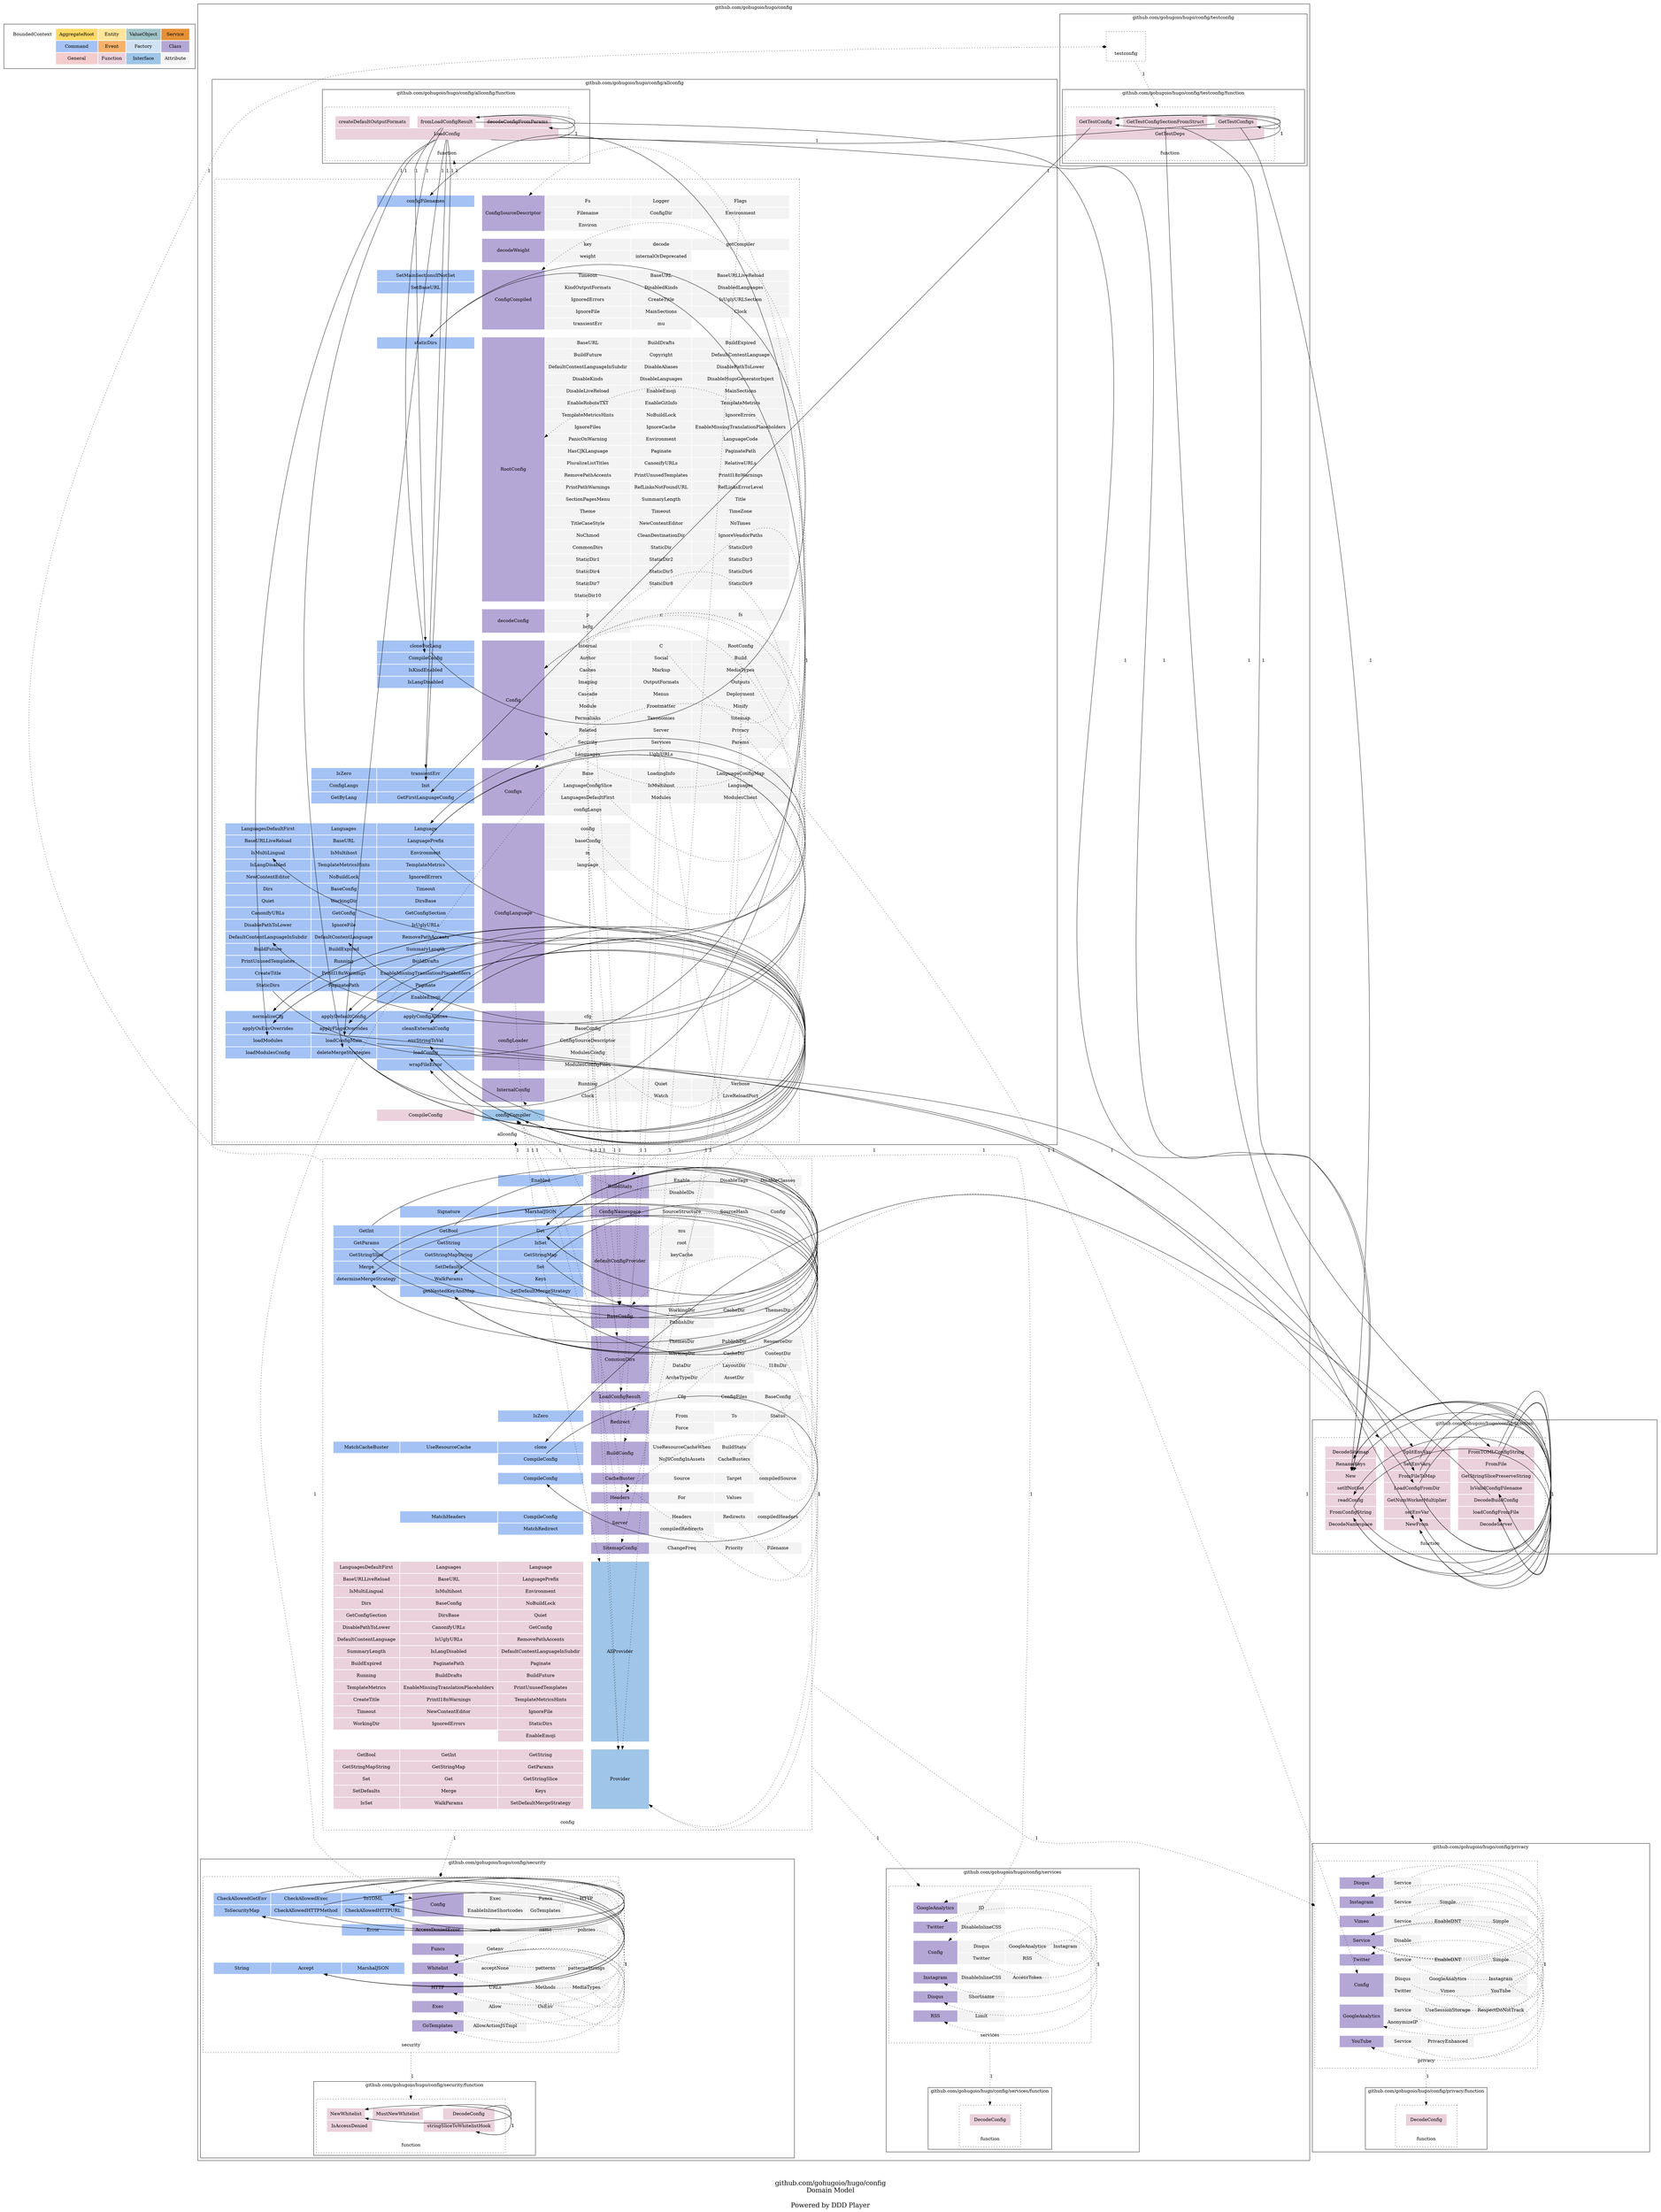 digraph {
	node [style=dotted shape=rect]

    subgraph cluster_ddd_concept{
		node [color=white]

        ddd_concept [label=<
        <table border="0" cellpadding="10">
		<tr>
			<td bgcolor="#ffffff00" rowspan="1" colspan="1">BoundedContext</td>
			<td bgcolor="#ffd966ff" rowspan="1" colspan="1">AggregateRoot</td>
			<td bgcolor="#ffe599ff" rowspan="1" colspan="1">Entity</td>
			<td bgcolor="#a2c4c9ff" rowspan="1" colspan="1">ValueObject</td>
			<td bgcolor="#e69138ff" rowspan="1" colspan="1">Service</td>
		</tr>
		<tr>
			<td bgcolor="white" rowspan="1" colspan="1"></td>
			<td bgcolor="#a4c2f4ff" rowspan="1" colspan="1">Command</td>
			<td bgcolor="#f6b26bff" rowspan="1" colspan="1">Event</td>
			<td bgcolor="#cfe2f3ff" rowspan="1" colspan="1">Factory</td>
			<td bgcolor="#b4a7d6ff" rowspan="1" colspan="1">Class</td>
			
		</tr>
		<tr>
			<td bgcolor="white" rowspan="1" colspan="1"></td>
			<td bgcolor="#f4ccccff" rowspan="1" colspan="1">General</td>
			<td bgcolor="#ead1dcff" rowspan="1" colspan="1">Function</td>
			<td bgcolor="#9fc5e8ff" rowspan="1" colspan="1">Interface</td>
			<td bgcolor="#f3f3f3ff" rowspan="1" colspan="1">Attribute</td>
		</tr>
        </table>
        > ]
	}

    
		subgraph cluster_dc4bCKn {
	
		
    	dc4bCKn [label=<
        <table border="0" cellpadding="10">
			
				<tr>
		
			<td port="first_blank_row" bgcolor="white" rowspan="1" colspan="1"></td>
	</tr>
				<tr>
		
			<td port="" bgcolor="white" rowspan="1" colspan="1"></td>
	</tr>
				<tr>
		
			<td port="" bgcolor="white" rowspan="1" colspan="1"></td>
			<td port="" bgcolor="white" rowspan="1" colspan="1"></td>
			<td port="" bgcolor="white" rowspan="1" colspan="1"></td>
			<td port="denvDPr" bgcolor="#a4c2f4ff" rowspan="1" colspan="1">Enabled</td>
			<td port="" bgcolor="white" rowspan="1" colspan="1"></td>
			<td port="ddq995B" bgcolor="#b4a7d6ff" rowspan="2" colspan="1">BuildStats</td>
			<td port="dcJeIXh" bgcolor="#f3f3f3ff" rowspan="1" colspan="1">Enable</td>
			<td port="dbTOmER" bgcolor="#f3f3f3ff" rowspan="1" colspan="1">DisableTags</td>
			<td port="ddeIWmw" bgcolor="#f3f3f3ff" rowspan="1" colspan="1">DisableClasses</td>
			<td port="" bgcolor="white" rowspan="1" colspan="1"></td>
	</tr>
				<tr>
		
			<td port="" bgcolor="white" rowspan="1" colspan="1"></td>
			<td port="" bgcolor="white" rowspan="1" colspan="1"></td>
			<td port="" bgcolor="white" rowspan="1" colspan="1"></td>
			<td port="" bgcolor="white" rowspan="1" colspan="1"></td>
			<td port="" bgcolor="white" rowspan="1" colspan="1"></td>
			<td port="d1OU7w" bgcolor="#f3f3f3ff" rowspan="1" colspan="1">DisableIDs</td>
			<td port="" bgcolor="white" rowspan="1" colspan="1"></td>
			<td port="" bgcolor="white" rowspan="1" colspan="1"></td>
			<td port="" bgcolor="white" rowspan="1" colspan="1"></td>
	</tr>
				<tr>
		
			<td port="" bgcolor="white" rowspan="1" colspan="1"></td>
	</tr>
				<tr>
		
			<td port="" bgcolor="white" rowspan="1" colspan="1"></td>
			<td port="" bgcolor="white" rowspan="1" colspan="1"></td>
			<td port="dbc3Xxm" bgcolor="#a4c2f4ff" rowspan="1" colspan="1">Signature</td>
			<td port="ddK81TU" bgcolor="#a4c2f4ff" rowspan="1" colspan="1">MarshalJSON</td>
			<td port="" bgcolor="white" rowspan="1" colspan="1"></td>
			<td port="ddX8rtX" bgcolor="#b4a7d6ff" rowspan="1" colspan="1">ConfigNamespace</td>
			<td port="dd1jqp8" bgcolor="#f3f3f3ff" rowspan="1" colspan="1">SourceStructure</td>
			<td port="dbElLyf" bgcolor="#f3f3f3ff" rowspan="1" colspan="1">SourceHash</td>
			<td port="dd1LLUo" bgcolor="#f3f3f3ff" rowspan="1" colspan="1">Config</td>
			<td port="" bgcolor="white" rowspan="1" colspan="1"></td>
	</tr>
				<tr>
		
			<td port="" bgcolor="white" rowspan="1" colspan="1"></td>
	</tr>
				<tr>
		
			<td port="" bgcolor="white" rowspan="1" colspan="1"></td>
			<td port="deboq16" bgcolor="#a4c2f4ff" rowspan="1" colspan="1">GetInt</td>
			<td port="devPjIt" bgcolor="#a4c2f4ff" rowspan="1" colspan="1">GetBool</td>
			<td port="deKnSyh" bgcolor="#a4c2f4ff" rowspan="1" colspan="1">Get</td>
			<td port="" bgcolor="white" rowspan="1" colspan="1"></td>
			<td port="dlSn2y" bgcolor="#b4a7d6ff" rowspan="6" colspan="1">defaultConfigProvider</td>
			<td port="dbtFSV1" bgcolor="#f3f3f3ff" rowspan="1" colspan="1">mu</td>
			<td port="" bgcolor="white" rowspan="1" colspan="1"></td>
			<td port="" bgcolor="white" rowspan="1" colspan="1"></td>
			<td port="" bgcolor="white" rowspan="1" colspan="1"></td>
	</tr>
				<tr>
		
			<td port="" bgcolor="white" rowspan="1" colspan="1"></td>
			<td port="deLz3oL" bgcolor="#a4c2f4ff" rowspan="1" colspan="1">GetParams</td>
			<td port="dd7dZna" bgcolor="#a4c2f4ff" rowspan="1" colspan="1">GetString</td>
			<td port="dcVBV5P" bgcolor="#a4c2f4ff" rowspan="1" colspan="1">IsSet</td>
			<td port="" bgcolor="white" rowspan="1" colspan="1"></td>
			<td port="dc2ChS5" bgcolor="#f3f3f3ff" rowspan="1" colspan="1">root</td>
			<td port="" bgcolor="white" rowspan="1" colspan="1"></td>
			<td port="" bgcolor="white" rowspan="1" colspan="1"></td>
			<td port="" bgcolor="white" rowspan="1" colspan="1"></td>
	</tr>
				<tr>
		
			<td port="" bgcolor="white" rowspan="1" colspan="1"></td>
			<td port="ddHQrWm" bgcolor="#a4c2f4ff" rowspan="1" colspan="1">GetStringSlice</td>
			<td port="dexuYq9" bgcolor="#a4c2f4ff" rowspan="1" colspan="1">GetStringMapString</td>
			<td port="debQglY" bgcolor="#a4c2f4ff" rowspan="1" colspan="1">GetStringMap</td>
			<td port="" bgcolor="white" rowspan="1" colspan="1"></td>
			<td port="deEJkBu" bgcolor="#f3f3f3ff" rowspan="1" colspan="1">keyCache</td>
			<td port="" bgcolor="white" rowspan="1" colspan="1"></td>
			<td port="" bgcolor="white" rowspan="1" colspan="1"></td>
			<td port="" bgcolor="white" rowspan="1" colspan="1"></td>
	</tr>
				<tr>
		
			<td port="" bgcolor="white" rowspan="1" colspan="1"></td>
			<td port="dV5fyZ" bgcolor="#a4c2f4ff" rowspan="1" colspan="1">Merge</td>
			<td port="dejvpYD" bgcolor="#a4c2f4ff" rowspan="1" colspan="1">SetDefaults</td>
			<td port="dexux9z" bgcolor="#a4c2f4ff" rowspan="1" colspan="1">Set</td>
			<td port="" bgcolor="white" rowspan="1" colspan="1"></td>
			<td port="" bgcolor="white" rowspan="1" colspan="1"></td>
			<td port="" bgcolor="white" rowspan="1" colspan="1"></td>
			<td port="" bgcolor="white" rowspan="1" colspan="1"></td>
			<td port="" bgcolor="white" rowspan="1" colspan="1"></td>
	</tr>
				<tr>
		
			<td port="" bgcolor="white" rowspan="1" colspan="1"></td>
			<td port="dcD1IJT" bgcolor="#a4c2f4ff" rowspan="1" colspan="1">determineMergeStrategy</td>
			<td port="d27Mcc" bgcolor="#a4c2f4ff" rowspan="1" colspan="1">WalkParams</td>
			<td port="ddxoZa5" bgcolor="#a4c2f4ff" rowspan="1" colspan="1">Keys</td>
			<td port="" bgcolor="white" rowspan="1" colspan="1"></td>
			<td port="" bgcolor="white" rowspan="1" colspan="1"></td>
			<td port="" bgcolor="white" rowspan="1" colspan="1"></td>
			<td port="" bgcolor="white" rowspan="1" colspan="1"></td>
			<td port="" bgcolor="white" rowspan="1" colspan="1"></td>
	</tr>
				<tr>
		
			<td port="" bgcolor="white" rowspan="1" colspan="1"></td>
			<td port="" bgcolor="white" rowspan="1" colspan="1"></td>
			<td port="delhs8Q" bgcolor="#a4c2f4ff" rowspan="1" colspan="1">getNestedKeyAndMap</td>
			<td port="db6L2Yz" bgcolor="#a4c2f4ff" rowspan="1" colspan="1">SetDefaultMergeStrategy</td>
			<td port="" bgcolor="white" rowspan="1" colspan="1"></td>
			<td port="" bgcolor="white" rowspan="1" colspan="1"></td>
			<td port="" bgcolor="white" rowspan="1" colspan="1"></td>
			<td port="" bgcolor="white" rowspan="1" colspan="1"></td>
			<td port="" bgcolor="white" rowspan="1" colspan="1"></td>
	</tr>
				<tr>
		
			<td port="" bgcolor="white" rowspan="1" colspan="1"></td>
	</tr>
				<tr>
		
			<td port="" bgcolor="white" rowspan="1" colspan="1"></td>
			<td port="" bgcolor="white" rowspan="1" colspan="1"></td>
			<td port="" bgcolor="white" rowspan="1" colspan="1"></td>
			<td port="" bgcolor="white" rowspan="1" colspan="1"></td>
			<td port="" bgcolor="white" rowspan="1" colspan="1"></td>
			<td port="ddLDqVF" bgcolor="#b4a7d6ff" rowspan="2" colspan="1">BaseConfig</td>
			<td port="dWZZRc" bgcolor="#f3f3f3ff" rowspan="1" colspan="1">WorkingDir</td>
			<td port="dy16t9" bgcolor="#f3f3f3ff" rowspan="1" colspan="1">CacheDir</td>
			<td port="dda5CCh" bgcolor="#f3f3f3ff" rowspan="1" colspan="1">ThemesDir</td>
			<td port="" bgcolor="white" rowspan="1" colspan="1"></td>
	</tr>
				<tr>
		
			<td port="" bgcolor="white" rowspan="1" colspan="1"></td>
			<td port="" bgcolor="white" rowspan="1" colspan="1"></td>
			<td port="" bgcolor="white" rowspan="1" colspan="1"></td>
			<td port="" bgcolor="white" rowspan="1" colspan="1"></td>
			<td port="" bgcolor="white" rowspan="1" colspan="1"></td>
			<td port="ddILBsi" bgcolor="#f3f3f3ff" rowspan="1" colspan="1">PublishDir</td>
			<td port="" bgcolor="white" rowspan="1" colspan="1"></td>
			<td port="" bgcolor="white" rowspan="1" colspan="1"></td>
			<td port="" bgcolor="white" rowspan="1" colspan="1"></td>
	</tr>
				<tr>
		
			<td port="" bgcolor="white" rowspan="1" colspan="1"></td>
	</tr>
				<tr>
		
			<td port="" bgcolor="white" rowspan="1" colspan="1"></td>
			<td port="" bgcolor="white" rowspan="1" colspan="1"></td>
			<td port="" bgcolor="white" rowspan="1" colspan="1"></td>
			<td port="" bgcolor="white" rowspan="1" colspan="1"></td>
			<td port="" bgcolor="white" rowspan="1" colspan="1"></td>
			<td port="dd2kniB" bgcolor="#b4a7d6ff" rowspan="4" colspan="1">CommonDirs</td>
			<td port="ddzTmIf" bgcolor="#f3f3f3ff" rowspan="1" colspan="1">ThemesDir</td>
			<td port="dcxRJgc" bgcolor="#f3f3f3ff" rowspan="1" colspan="1">PublishDir</td>
			<td port="deKsLRn" bgcolor="#f3f3f3ff" rowspan="1" colspan="1">ResourceDir</td>
			<td port="" bgcolor="white" rowspan="1" colspan="1"></td>
	</tr>
				<tr>
		
			<td port="" bgcolor="white" rowspan="1" colspan="1"></td>
			<td port="" bgcolor="white" rowspan="1" colspan="1"></td>
			<td port="" bgcolor="white" rowspan="1" colspan="1"></td>
			<td port="" bgcolor="white" rowspan="1" colspan="1"></td>
			<td port="" bgcolor="white" rowspan="1" colspan="1"></td>
			<td port="dblbmO6" bgcolor="#f3f3f3ff" rowspan="1" colspan="1">WorkingDir</td>
			<td port="defsFd7" bgcolor="#f3f3f3ff" rowspan="1" colspan="1">CacheDir</td>
			<td port="dcXfSoO" bgcolor="#f3f3f3ff" rowspan="1" colspan="1">ContentDir</td>
			<td port="" bgcolor="white" rowspan="1" colspan="1"></td>
	</tr>
				<tr>
		
			<td port="" bgcolor="white" rowspan="1" colspan="1"></td>
			<td port="" bgcolor="white" rowspan="1" colspan="1"></td>
			<td port="" bgcolor="white" rowspan="1" colspan="1"></td>
			<td port="" bgcolor="white" rowspan="1" colspan="1"></td>
			<td port="" bgcolor="white" rowspan="1" colspan="1"></td>
			<td port="ddBD5Q3" bgcolor="#f3f3f3ff" rowspan="1" colspan="1">DataDir</td>
			<td port="d3LRiP" bgcolor="#f3f3f3ff" rowspan="1" colspan="1">LayoutDir</td>
			<td port="dc0BvcZ" bgcolor="#f3f3f3ff" rowspan="1" colspan="1">I18nDir</td>
			<td port="" bgcolor="white" rowspan="1" colspan="1"></td>
	</tr>
				<tr>
		
			<td port="" bgcolor="white" rowspan="1" colspan="1"></td>
			<td port="" bgcolor="white" rowspan="1" colspan="1"></td>
			<td port="" bgcolor="white" rowspan="1" colspan="1"></td>
			<td port="" bgcolor="white" rowspan="1" colspan="1"></td>
			<td port="" bgcolor="white" rowspan="1" colspan="1"></td>
			<td port="dbcpvS6" bgcolor="#f3f3f3ff" rowspan="1" colspan="1">ArcheTypeDir</td>
			<td port="deC8NrD" bgcolor="#f3f3f3ff" rowspan="1" colspan="1">AssetDir</td>
			<td port="" bgcolor="white" rowspan="1" colspan="1"></td>
			<td port="" bgcolor="white" rowspan="1" colspan="1"></td>
	</tr>
				<tr>
		
			<td port="" bgcolor="white" rowspan="1" colspan="1"></td>
	</tr>
				<tr>
		
			<td port="" bgcolor="white" rowspan="1" colspan="1"></td>
			<td port="" bgcolor="white" rowspan="1" colspan="1"></td>
			<td port="" bgcolor="white" rowspan="1" colspan="1"></td>
			<td port="" bgcolor="white" rowspan="1" colspan="1"></td>
			<td port="" bgcolor="white" rowspan="1" colspan="1"></td>
			<td port="dmgOG5" bgcolor="#b4a7d6ff" rowspan="1" colspan="1">LoadConfigResult</td>
			<td port="db1WsAu" bgcolor="#f3f3f3ff" rowspan="1" colspan="1">Cfg</td>
			<td port="dV3dpL" bgcolor="#f3f3f3ff" rowspan="1" colspan="1">ConfigFiles</td>
			<td port="dgCtKj" bgcolor="#f3f3f3ff" rowspan="1" colspan="1">BaseConfig</td>
			<td port="" bgcolor="white" rowspan="1" colspan="1"></td>
	</tr>
				<tr>
		
			<td port="" bgcolor="white" rowspan="1" colspan="1"></td>
	</tr>
				<tr>
		
			<td port="" bgcolor="white" rowspan="1" colspan="1"></td>
			<td port="" bgcolor="white" rowspan="1" colspan="1"></td>
			<td port="" bgcolor="white" rowspan="1" colspan="1"></td>
			<td port="dbHSlO5" bgcolor="#a4c2f4ff" rowspan="1" colspan="1">IsZero</td>
			<td port="" bgcolor="white" rowspan="1" colspan="1"></td>
			<td port="dukaec" bgcolor="#b4a7d6ff" rowspan="2" colspan="1">Redirect</td>
			<td port="d8aYQp" bgcolor="#f3f3f3ff" rowspan="1" colspan="1">From</td>
			<td port="ddsrFIA" bgcolor="#f3f3f3ff" rowspan="1" colspan="1">To</td>
			<td port="ddi1mL7" bgcolor="#f3f3f3ff" rowspan="1" colspan="1">Status</td>
			<td port="" bgcolor="white" rowspan="1" colspan="1"></td>
	</tr>
				<tr>
		
			<td port="" bgcolor="white" rowspan="1" colspan="1"></td>
			<td port="" bgcolor="white" rowspan="1" colspan="1"></td>
			<td port="" bgcolor="white" rowspan="1" colspan="1"></td>
			<td port="" bgcolor="white" rowspan="1" colspan="1"></td>
			<td port="" bgcolor="white" rowspan="1" colspan="1"></td>
			<td port="db5zzrW" bgcolor="#f3f3f3ff" rowspan="1" colspan="1">Force</td>
			<td port="" bgcolor="white" rowspan="1" colspan="1"></td>
			<td port="" bgcolor="white" rowspan="1" colspan="1"></td>
			<td port="" bgcolor="white" rowspan="1" colspan="1"></td>
	</tr>
				<tr>
		
			<td port="" bgcolor="white" rowspan="1" colspan="1"></td>
	</tr>
				<tr>
		
			<td port="" bgcolor="white" rowspan="1" colspan="1"></td>
			<td port="duB1ur" bgcolor="#a4c2f4ff" rowspan="1" colspan="1">MatchCacheBuster</td>
			<td port="dcjCaCk" bgcolor="#a4c2f4ff" rowspan="1" colspan="1">UseResourceCache</td>
			<td port="dEKswM" bgcolor="#a4c2f4ff" rowspan="1" colspan="1">clone</td>
			<td port="" bgcolor="white" rowspan="1" colspan="1"></td>
			<td port="ddytXhA" bgcolor="#b4a7d6ff" rowspan="2" colspan="1">BuildConfig</td>
			<td port="ddmnNIA" bgcolor="#f3f3f3ff" rowspan="1" colspan="1">UseResourceCacheWhen</td>
			<td port="ddWpsSg" bgcolor="#f3f3f3ff" rowspan="1" colspan="1">BuildStats</td>
			<td port="" bgcolor="white" rowspan="1" colspan="1"></td>
			<td port="" bgcolor="white" rowspan="1" colspan="1"></td>
	</tr>
				<tr>
		
			<td port="" bgcolor="white" rowspan="1" colspan="1"></td>
			<td port="" bgcolor="white" rowspan="1" colspan="1"></td>
			<td port="" bgcolor="white" rowspan="1" colspan="1"></td>
			<td port="dcY6GvI" bgcolor="#a4c2f4ff" rowspan="1" colspan="1">CompileConfig</td>
			<td port="" bgcolor="white" rowspan="1" colspan="1"></td>
			<td port="ddUO2yj" bgcolor="#f3f3f3ff" rowspan="1" colspan="1">NoJSConfigInAssets</td>
			<td port="ddDQbSH" bgcolor="#f3f3f3ff" rowspan="1" colspan="1">CacheBusters</td>
			<td port="" bgcolor="white" rowspan="1" colspan="1"></td>
			<td port="" bgcolor="white" rowspan="1" colspan="1"></td>
	</tr>
				<tr>
		
			<td port="" bgcolor="white" rowspan="1" colspan="1"></td>
	</tr>
				<tr>
		
			<td port="" bgcolor="white" rowspan="1" colspan="1"></td>
			<td port="" bgcolor="white" rowspan="1" colspan="1"></td>
			<td port="" bgcolor="white" rowspan="1" colspan="1"></td>
			<td port="dcuB5GX" bgcolor="#a4c2f4ff" rowspan="1" colspan="1">CompileConfig</td>
			<td port="" bgcolor="white" rowspan="1" colspan="1"></td>
			<td port="dbqVH0H" bgcolor="#b4a7d6ff" rowspan="1" colspan="1">CacheBuster</td>
			<td port="dduPOpj" bgcolor="#f3f3f3ff" rowspan="1" colspan="1">Source</td>
			<td port="diGoA7" bgcolor="#f3f3f3ff" rowspan="1" colspan="1">Target</td>
			<td port="dHOgFc" bgcolor="#f3f3f3ff" rowspan="1" colspan="1">compiledSource</td>
			<td port="" bgcolor="white" rowspan="1" colspan="1"></td>
	</tr>
				<tr>
		
			<td port="" bgcolor="white" rowspan="1" colspan="1"></td>
	</tr>
				<tr>
		
			<td port="" bgcolor="white" rowspan="1" colspan="1"></td>
			<td port="" bgcolor="white" rowspan="1" colspan="1"></td>
			<td port="" bgcolor="white" rowspan="1" colspan="1"></td>
			<td port="" bgcolor="white" rowspan="1" colspan="1"></td>
			<td port="" bgcolor="white" rowspan="1" colspan="1"></td>
			<td port="dpwbMu" bgcolor="#b4a7d6ff" rowspan="1" colspan="1">Headers</td>
			<td port="dchUbeW" bgcolor="#f3f3f3ff" rowspan="1" colspan="1">For</td>
			<td port="diipVb" bgcolor="#f3f3f3ff" rowspan="1" colspan="1">Values</td>
			<td port="" bgcolor="white" rowspan="1" colspan="1"></td>
			<td port="" bgcolor="white" rowspan="1" colspan="1"></td>
	</tr>
				<tr>
		
			<td port="" bgcolor="white" rowspan="1" colspan="1"></td>
	</tr>
				<tr>
		
			<td port="" bgcolor="white" rowspan="1" colspan="1"></td>
			<td port="" bgcolor="white" rowspan="1" colspan="1"></td>
			<td port="ddydQmt" bgcolor="#a4c2f4ff" rowspan="1" colspan="1">MatchHeaders</td>
			<td port="ddnlvhd" bgcolor="#a4c2f4ff" rowspan="1" colspan="1">CompileConfig</td>
			<td port="" bgcolor="white" rowspan="1" colspan="1"></td>
			<td port="ddJ1RiT" bgcolor="#b4a7d6ff" rowspan="2" colspan="1">Server</td>
			<td port="dblTLpI" bgcolor="#f3f3f3ff" rowspan="1" colspan="1">Headers</td>
			<td port="dd0xHcp" bgcolor="#f3f3f3ff" rowspan="1" colspan="1">Redirects</td>
			<td port="dcTNJHN" bgcolor="#f3f3f3ff" rowspan="1" colspan="1">compiledHeaders</td>
			<td port="" bgcolor="white" rowspan="1" colspan="1"></td>
	</tr>
				<tr>
		
			<td port="" bgcolor="white" rowspan="1" colspan="1"></td>
			<td port="" bgcolor="white" rowspan="1" colspan="1"></td>
			<td port="" bgcolor="white" rowspan="1" colspan="1"></td>
			<td port="dcuqpC3" bgcolor="#a4c2f4ff" rowspan="1" colspan="1">MatchRedirect</td>
			<td port="" bgcolor="white" rowspan="1" colspan="1"></td>
			<td port="ddBXhxq" bgcolor="#f3f3f3ff" rowspan="1" colspan="1">compiledRedirects</td>
			<td port="" bgcolor="white" rowspan="1" colspan="1"></td>
			<td port="" bgcolor="white" rowspan="1" colspan="1"></td>
			<td port="" bgcolor="white" rowspan="1" colspan="1"></td>
	</tr>
				<tr>
		
			<td port="" bgcolor="white" rowspan="1" colspan="1"></td>
	</tr>
				<tr>
		
			<td port="" bgcolor="white" rowspan="1" colspan="1"></td>
			<td port="" bgcolor="white" rowspan="1" colspan="1"></td>
			<td port="" bgcolor="white" rowspan="1" colspan="1"></td>
			<td port="" bgcolor="white" rowspan="1" colspan="1"></td>
			<td port="" bgcolor="white" rowspan="1" colspan="1"></td>
			<td port="dchOZcB" bgcolor="#b4a7d6ff" rowspan="1" colspan="1">SitemapConfig</td>
			<td port="degn2ug" bgcolor="#f3f3f3ff" rowspan="1" colspan="1">ChangeFreq</td>
			<td port="dVOPSq" bgcolor="#f3f3f3ff" rowspan="1" colspan="1">Priority</td>
			<td port="dIRs69" bgcolor="#f3f3f3ff" rowspan="1" colspan="1">Filename</td>
			<td port="" bgcolor="white" rowspan="1" colspan="1"></td>
	</tr>
				<tr>
		
			<td port="" bgcolor="white" rowspan="1" colspan="1"></td>
	</tr>
				<tr>
		
			<td port="" bgcolor="white" rowspan="1" colspan="1"></td>
			<td port="dbMADZV" bgcolor="#ead1dcff" rowspan="1" colspan="1">LanguagesDefaultFirst</td>
			<td port="dmNN5s" bgcolor="#ead1dcff" rowspan="1" colspan="1">Languages</td>
			<td port="deekrM3" bgcolor="#ead1dcff" rowspan="1" colspan="1">Language</td>
			<td port="" bgcolor="white" rowspan="1" colspan="1"></td>
			<td port="ddvnAzo" bgcolor="#9fc5e8ff" rowspan="15" colspan="1">AllProvider</td>
			<td port="" bgcolor="white" rowspan="1" colspan="1"></td>
			<td port="" bgcolor="white" rowspan="1" colspan="1"></td>
			<td port="" bgcolor="white" rowspan="1" colspan="1"></td>
			<td port="" bgcolor="white" rowspan="1" colspan="1"></td>
	</tr>
				<tr>
		
			<td port="" bgcolor="white" rowspan="1" colspan="1"></td>
			<td port="dGOR86" bgcolor="#ead1dcff" rowspan="1" colspan="1">BaseURLLiveReload</td>
			<td port="ddx0ohZ" bgcolor="#ead1dcff" rowspan="1" colspan="1">BaseURL</td>
			<td port="dcnPXhv" bgcolor="#ead1dcff" rowspan="1" colspan="1">LanguagePrefix</td>
			<td port="" bgcolor="white" rowspan="1" colspan="1"></td>
			<td port="" bgcolor="white" rowspan="1" colspan="1"></td>
			<td port="" bgcolor="white" rowspan="1" colspan="1"></td>
			<td port="" bgcolor="white" rowspan="1" colspan="1"></td>
			<td port="" bgcolor="white" rowspan="1" colspan="1"></td>
	</tr>
				<tr>
		
			<td port="" bgcolor="white" rowspan="1" colspan="1"></td>
			<td port="ddaoSH6" bgcolor="#ead1dcff" rowspan="1" colspan="1">IsMultiLingual</td>
			<td port="dcuUui" bgcolor="#ead1dcff" rowspan="1" colspan="1">IsMultihost</td>
			<td port="db0QcBC" bgcolor="#ead1dcff" rowspan="1" colspan="1">Environment</td>
			<td port="" bgcolor="white" rowspan="1" colspan="1"></td>
			<td port="" bgcolor="white" rowspan="1" colspan="1"></td>
			<td port="" bgcolor="white" rowspan="1" colspan="1"></td>
			<td port="" bgcolor="white" rowspan="1" colspan="1"></td>
			<td port="" bgcolor="white" rowspan="1" colspan="1"></td>
	</tr>
				<tr>
		
			<td port="" bgcolor="white" rowspan="1" colspan="1"></td>
			<td port="ddMOnp7" bgcolor="#ead1dcff" rowspan="1" colspan="1">Dirs</td>
			<td port="deETmZW" bgcolor="#ead1dcff" rowspan="1" colspan="1">BaseConfig</td>
			<td port="dd3S2dp" bgcolor="#ead1dcff" rowspan="1" colspan="1">NoBuildLock</td>
			<td port="" bgcolor="white" rowspan="1" colspan="1"></td>
			<td port="" bgcolor="white" rowspan="1" colspan="1"></td>
			<td port="" bgcolor="white" rowspan="1" colspan="1"></td>
			<td port="" bgcolor="white" rowspan="1" colspan="1"></td>
			<td port="" bgcolor="white" rowspan="1" colspan="1"></td>
	</tr>
				<tr>
		
			<td port="" bgcolor="white" rowspan="1" colspan="1"></td>
			<td port="dbDQ58S" bgcolor="#ead1dcff" rowspan="1" colspan="1">GetConfigSection</td>
			<td port="dUvhxw" bgcolor="#ead1dcff" rowspan="1" colspan="1">DirsBase</td>
			<td port="dWzH1z" bgcolor="#ead1dcff" rowspan="1" colspan="1">Quiet</td>
			<td port="" bgcolor="white" rowspan="1" colspan="1"></td>
			<td port="" bgcolor="white" rowspan="1" colspan="1"></td>
			<td port="" bgcolor="white" rowspan="1" colspan="1"></td>
			<td port="" bgcolor="white" rowspan="1" colspan="1"></td>
			<td port="" bgcolor="white" rowspan="1" colspan="1"></td>
	</tr>
				<tr>
		
			<td port="" bgcolor="white" rowspan="1" colspan="1"></td>
			<td port="dbAwShe" bgcolor="#ead1dcff" rowspan="1" colspan="1">DisablePathToLower</td>
			<td port="dcfeYyC" bgcolor="#ead1dcff" rowspan="1" colspan="1">CanonifyURLs</td>
			<td port="ddmWVXF" bgcolor="#ead1dcff" rowspan="1" colspan="1">GetConfig</td>
			<td port="" bgcolor="white" rowspan="1" colspan="1"></td>
			<td port="" bgcolor="white" rowspan="1" colspan="1"></td>
			<td port="" bgcolor="white" rowspan="1" colspan="1"></td>
			<td port="" bgcolor="white" rowspan="1" colspan="1"></td>
			<td port="" bgcolor="white" rowspan="1" colspan="1"></td>
	</tr>
				<tr>
		
			<td port="" bgcolor="white" rowspan="1" colspan="1"></td>
			<td port="ddvgNuX" bgcolor="#ead1dcff" rowspan="1" colspan="1">DefaultContentLanguage</td>
			<td port="deDS8F2" bgcolor="#ead1dcff" rowspan="1" colspan="1">IsUglyURLs</td>
			<td port="dclVbNx" bgcolor="#ead1dcff" rowspan="1" colspan="1">RemovePathAccents</td>
			<td port="" bgcolor="white" rowspan="1" colspan="1"></td>
			<td port="" bgcolor="white" rowspan="1" colspan="1"></td>
			<td port="" bgcolor="white" rowspan="1" colspan="1"></td>
			<td port="" bgcolor="white" rowspan="1" colspan="1"></td>
			<td port="" bgcolor="white" rowspan="1" colspan="1"></td>
	</tr>
				<tr>
		
			<td port="" bgcolor="white" rowspan="1" colspan="1"></td>
			<td port="dbXS3Lf" bgcolor="#ead1dcff" rowspan="1" colspan="1">SummaryLength</td>
			<td port="dbuGaNp" bgcolor="#ead1dcff" rowspan="1" colspan="1">IsLangDisabled</td>
			<td port="dck0lOh" bgcolor="#ead1dcff" rowspan="1" colspan="1">DefaultContentLanguageInSubdir</td>
			<td port="" bgcolor="white" rowspan="1" colspan="1"></td>
			<td port="" bgcolor="white" rowspan="1" colspan="1"></td>
			<td port="" bgcolor="white" rowspan="1" colspan="1"></td>
			<td port="" bgcolor="white" rowspan="1" colspan="1"></td>
			<td port="" bgcolor="white" rowspan="1" colspan="1"></td>
	</tr>
				<tr>
		
			<td port="" bgcolor="white" rowspan="1" colspan="1"></td>
			<td port="dbDCAVI" bgcolor="#ead1dcff" rowspan="1" colspan="1">BuildExpired</td>
			<td port="dcVu4br" bgcolor="#ead1dcff" rowspan="1" colspan="1">PaginatePath</td>
			<td port="ddZLGbc" bgcolor="#ead1dcff" rowspan="1" colspan="1">Paginate</td>
			<td port="" bgcolor="white" rowspan="1" colspan="1"></td>
			<td port="" bgcolor="white" rowspan="1" colspan="1"></td>
			<td port="" bgcolor="white" rowspan="1" colspan="1"></td>
			<td port="" bgcolor="white" rowspan="1" colspan="1"></td>
			<td port="" bgcolor="white" rowspan="1" colspan="1"></td>
	</tr>
				<tr>
		
			<td port="" bgcolor="white" rowspan="1" colspan="1"></td>
			<td port="dc3Ru4O" bgcolor="#ead1dcff" rowspan="1" colspan="1">Running</td>
			<td port="dbPHXWN" bgcolor="#ead1dcff" rowspan="1" colspan="1">BuildDrafts</td>
			<td port="dcjT4zk" bgcolor="#ead1dcff" rowspan="1" colspan="1">BuildFuture</td>
			<td port="" bgcolor="white" rowspan="1" colspan="1"></td>
			<td port="" bgcolor="white" rowspan="1" colspan="1"></td>
			<td port="" bgcolor="white" rowspan="1" colspan="1"></td>
			<td port="" bgcolor="white" rowspan="1" colspan="1"></td>
			<td port="" bgcolor="white" rowspan="1" colspan="1"></td>
	</tr>
				<tr>
		
			<td port="" bgcolor="white" rowspan="1" colspan="1"></td>
			<td port="dbHuFRk" bgcolor="#ead1dcff" rowspan="1" colspan="1">TemplateMetrics</td>
			<td port="ddnaC5H" bgcolor="#ead1dcff" rowspan="1" colspan="1">EnableMissingTranslationPlaceholders</td>
			<td port="dc71rIH" bgcolor="#ead1dcff" rowspan="1" colspan="1">PrintUnusedTemplates</td>
			<td port="" bgcolor="white" rowspan="1" colspan="1"></td>
			<td port="" bgcolor="white" rowspan="1" colspan="1"></td>
			<td port="" bgcolor="white" rowspan="1" colspan="1"></td>
			<td port="" bgcolor="white" rowspan="1" colspan="1"></td>
			<td port="" bgcolor="white" rowspan="1" colspan="1"></td>
	</tr>
				<tr>
		
			<td port="" bgcolor="white" rowspan="1" colspan="1"></td>
			<td port="ddTyQtJ" bgcolor="#ead1dcff" rowspan="1" colspan="1">CreateTitle</td>
			<td port="dd9mj8b" bgcolor="#ead1dcff" rowspan="1" colspan="1">PrintI18nWarnings</td>
			<td port="dR9m54" bgcolor="#ead1dcff" rowspan="1" colspan="1">TemplateMetricsHints</td>
			<td port="" bgcolor="white" rowspan="1" colspan="1"></td>
			<td port="" bgcolor="white" rowspan="1" colspan="1"></td>
			<td port="" bgcolor="white" rowspan="1" colspan="1"></td>
			<td port="" bgcolor="white" rowspan="1" colspan="1"></td>
			<td port="" bgcolor="white" rowspan="1" colspan="1"></td>
	</tr>
				<tr>
		
			<td port="" bgcolor="white" rowspan="1" colspan="1"></td>
			<td port="dcxvwsO" bgcolor="#ead1dcff" rowspan="1" colspan="1">Timeout</td>
			<td port="dss4UV" bgcolor="#ead1dcff" rowspan="1" colspan="1">NewContentEditor</td>
			<td port="dcU19tt" bgcolor="#ead1dcff" rowspan="1" colspan="1">IgnoreFile</td>
			<td port="" bgcolor="white" rowspan="1" colspan="1"></td>
			<td port="" bgcolor="white" rowspan="1" colspan="1"></td>
			<td port="" bgcolor="white" rowspan="1" colspan="1"></td>
			<td port="" bgcolor="white" rowspan="1" colspan="1"></td>
			<td port="" bgcolor="white" rowspan="1" colspan="1"></td>
	</tr>
				<tr>
		
			<td port="" bgcolor="white" rowspan="1" colspan="1"></td>
			<td port="dbNqgmB" bgcolor="#ead1dcff" rowspan="1" colspan="1">WorkingDir</td>
			<td port="dcbDlOg" bgcolor="#ead1dcff" rowspan="1" colspan="1">IgnoredErrors</td>
			<td port="degIgQJ" bgcolor="#ead1dcff" rowspan="1" colspan="1">StaticDirs</td>
			<td port="" bgcolor="white" rowspan="1" colspan="1"></td>
			<td port="" bgcolor="white" rowspan="1" colspan="1"></td>
			<td port="" bgcolor="white" rowspan="1" colspan="1"></td>
			<td port="" bgcolor="white" rowspan="1" colspan="1"></td>
			<td port="" bgcolor="white" rowspan="1" colspan="1"></td>
	</tr>
				<tr>
		
			<td port="" bgcolor="white" rowspan="1" colspan="1"></td>
			<td port="" bgcolor="white" rowspan="1" colspan="1"></td>
			<td port="" bgcolor="white" rowspan="1" colspan="1"></td>
			<td port="dbbRqxs" bgcolor="#ead1dcff" rowspan="1" colspan="1">EnableEmoji</td>
			<td port="" bgcolor="white" rowspan="1" colspan="1"></td>
			<td port="" bgcolor="white" rowspan="1" colspan="1"></td>
			<td port="" bgcolor="white" rowspan="1" colspan="1"></td>
			<td port="" bgcolor="white" rowspan="1" colspan="1"></td>
			<td port="" bgcolor="white" rowspan="1" colspan="1"></td>
	</tr>
				<tr>
		
			<td port="" bgcolor="white" rowspan="1" colspan="1"></td>
	</tr>
				<tr>
		
			<td port="" bgcolor="white" rowspan="1" colspan="1"></td>
			<td port="delR48" bgcolor="#ead1dcff" rowspan="1" colspan="1">GetBool</td>
			<td port="deKyurd" bgcolor="#ead1dcff" rowspan="1" colspan="1">GetInt</td>
			<td port="ddanart" bgcolor="#ead1dcff" rowspan="1" colspan="1">GetString</td>
			<td port="" bgcolor="white" rowspan="1" colspan="1"></td>
			<td port="dcCsfCh" bgcolor="#9fc5e8ff" rowspan="5" colspan="1">Provider</td>
			<td port="" bgcolor="white" rowspan="1" colspan="1"></td>
			<td port="" bgcolor="white" rowspan="1" colspan="1"></td>
			<td port="" bgcolor="white" rowspan="1" colspan="1"></td>
			<td port="" bgcolor="white" rowspan="1" colspan="1"></td>
	</tr>
				<tr>
		
			<td port="" bgcolor="white" rowspan="1" colspan="1"></td>
			<td port="dc4D30m" bgcolor="#ead1dcff" rowspan="1" colspan="1">GetStringMapString</td>
			<td port="dc1YQT3" bgcolor="#ead1dcff" rowspan="1" colspan="1">GetStringMap</td>
			<td port="dcw4GCE" bgcolor="#ead1dcff" rowspan="1" colspan="1">GetParams</td>
			<td port="" bgcolor="white" rowspan="1" colspan="1"></td>
			<td port="" bgcolor="white" rowspan="1" colspan="1"></td>
			<td port="" bgcolor="white" rowspan="1" colspan="1"></td>
			<td port="" bgcolor="white" rowspan="1" colspan="1"></td>
			<td port="" bgcolor="white" rowspan="1" colspan="1"></td>
	</tr>
				<tr>
		
			<td port="" bgcolor="white" rowspan="1" colspan="1"></td>
			<td port="detJnn6" bgcolor="#ead1dcff" rowspan="1" colspan="1">Set</td>
			<td port="db6bRcG" bgcolor="#ead1dcff" rowspan="1" colspan="1">Get</td>
			<td port="dpPs7t" bgcolor="#ead1dcff" rowspan="1" colspan="1">GetStringSlice</td>
			<td port="" bgcolor="white" rowspan="1" colspan="1"></td>
			<td port="" bgcolor="white" rowspan="1" colspan="1"></td>
			<td port="" bgcolor="white" rowspan="1" colspan="1"></td>
			<td port="" bgcolor="white" rowspan="1" colspan="1"></td>
			<td port="" bgcolor="white" rowspan="1" colspan="1"></td>
	</tr>
				<tr>
		
			<td port="" bgcolor="white" rowspan="1" colspan="1"></td>
			<td port="dcs8iJ8" bgcolor="#ead1dcff" rowspan="1" colspan="1">SetDefaults</td>
			<td port="dAYS20" bgcolor="#ead1dcff" rowspan="1" colspan="1">Merge</td>
			<td port="ddJemu4" bgcolor="#ead1dcff" rowspan="1" colspan="1">Keys</td>
			<td port="" bgcolor="white" rowspan="1" colspan="1"></td>
			<td port="" bgcolor="white" rowspan="1" colspan="1"></td>
			<td port="" bgcolor="white" rowspan="1" colspan="1"></td>
			<td port="" bgcolor="white" rowspan="1" colspan="1"></td>
			<td port="" bgcolor="white" rowspan="1" colspan="1"></td>
	</tr>
				<tr>
		
			<td port="" bgcolor="white" rowspan="1" colspan="1"></td>
			<td port="dbjko8K" bgcolor="#ead1dcff" rowspan="1" colspan="1">IsSet</td>
			<td port="dcBw4k3" bgcolor="#ead1dcff" rowspan="1" colspan="1">WalkParams</td>
			<td port="dca0s0U" bgcolor="#ead1dcff" rowspan="1" colspan="1">SetDefaultMergeStrategy</td>
			<td port="" bgcolor="white" rowspan="1" colspan="1"></td>
			<td port="" bgcolor="white" rowspan="1" colspan="1"></td>
			<td port="" bgcolor="white" rowspan="1" colspan="1"></td>
			<td port="" bgcolor="white" rowspan="1" colspan="1"></td>
			<td port="" bgcolor="white" rowspan="1" colspan="1"></td>
	</tr>
				<tr>
		
			<td port="" bgcolor="white" rowspan="1" colspan="1"></td>
	</tr>
				<tr>
		
			<td port="" bgcolor="white" rowspan="1" colspan="10">config</td>
	</tr>
        </table>
        > ]
	

	label = "github.com/gohugoio/hugo/config"

	
		subgraph cluster_ddNrAtG {
	
		
    	ddNrAtG [label=<
        <table border="0" cellpadding="10">
			
				<tr>
		
			<td port="first_blank_row" bgcolor="white" rowspan="1" colspan="1"></td>
	</tr>
				<tr>
		
			<td port="" bgcolor="white" rowspan="1" colspan="1"></td>
			<td port="ddWHpUZ" bgcolor="#ead1dcff" rowspan="1" colspan="1">DecodeSitemap</td>
			<td port="" bgcolor="white" rowspan="1" colspan="1"></td>
			<td port="dcUL0pW" bgcolor="#ead1dcff" rowspan="1" colspan="1">SplitEnvVar</td>
			<td port="" bgcolor="white" rowspan="1" colspan="1"></td>
			<td port="ddAmgIf" bgcolor="#ead1dcff" rowspan="1" colspan="1">FromTOMLConfigString</td>
			<td port="" bgcolor="white" rowspan="1" colspan="1"></td>
	</tr>
				<tr>
		
			<td port="" bgcolor="white" rowspan="1" colspan="1"></td>
			<td port="ddE3jjA" bgcolor="#ead1dcff" rowspan="1" colspan="1">RenameKeys</td>
			<td port="" bgcolor="white" rowspan="1" colspan="1"></td>
			<td port="dIsqZX" bgcolor="#ead1dcff" rowspan="1" colspan="1">SetEnvVars</td>
			<td port="" bgcolor="white" rowspan="1" colspan="1"></td>
			<td port="dddQm40" bgcolor="#ead1dcff" rowspan="1" colspan="1">FromFile</td>
			<td port="" bgcolor="white" rowspan="1" colspan="1"></td>
	</tr>
				<tr>
		
			<td port="" bgcolor="white" rowspan="1" colspan="1"></td>
			<td port="dcgmbYG" bgcolor="#ead1dcff" rowspan="1" colspan="1">New</td>
			<td port="" bgcolor="white" rowspan="1" colspan="1"></td>
			<td port="dciTRIj" bgcolor="#ead1dcff" rowspan="1" colspan="1">FromFileToMap</td>
			<td port="" bgcolor="white" rowspan="1" colspan="1"></td>
			<td port="dez7ib8" bgcolor="#ead1dcff" rowspan="1" colspan="1">GetStringSlicePreserveString</td>
			<td port="" bgcolor="white" rowspan="1" colspan="1"></td>
	</tr>
				<tr>
		
			<td port="" bgcolor="white" rowspan="1" colspan="1"></td>
			<td port="delHMXy" bgcolor="#ead1dcff" rowspan="1" colspan="1">setIfNotSet</td>
			<td port="" bgcolor="white" rowspan="1" colspan="1"></td>
			<td port="dcFQZZX" bgcolor="#ead1dcff" rowspan="1" colspan="1">LoadConfigFromDir</td>
			<td port="" bgcolor="white" rowspan="1" colspan="1"></td>
			<td port="dbGSUqF" bgcolor="#ead1dcff" rowspan="1" colspan="1">IsValidConfigFilename</td>
			<td port="" bgcolor="white" rowspan="1" colspan="1"></td>
	</tr>
				<tr>
		
			<td port="" bgcolor="white" rowspan="1" colspan="1"></td>
			<td port="ddpz5FQ" bgcolor="#ead1dcff" rowspan="1" colspan="1">readConfig</td>
			<td port="" bgcolor="white" rowspan="1" colspan="1"></td>
			<td port="dcGR75j" bgcolor="#ead1dcff" rowspan="1" colspan="1">GetNumWorkerMultiplier</td>
			<td port="" bgcolor="white" rowspan="1" colspan="1"></td>
			<td port="dccUgLW" bgcolor="#ead1dcff" rowspan="1" colspan="1">DecodeBuildConfig</td>
			<td port="" bgcolor="white" rowspan="1" colspan="1"></td>
	</tr>
				<tr>
		
			<td port="" bgcolor="white" rowspan="1" colspan="1"></td>
			<td port="der7XKP" bgcolor="#ead1dcff" rowspan="1" colspan="1">FromConfigString</td>
			<td port="" bgcolor="white" rowspan="1" colspan="1"></td>
			<td port="dbroRU6" bgcolor="#ead1dcff" rowspan="1" colspan="1">setEnvVar</td>
			<td port="" bgcolor="white" rowspan="1" colspan="1"></td>
			<td port="ddT2Iza" bgcolor="#ead1dcff" rowspan="1" colspan="1">loadConfigFromFile</td>
			<td port="" bgcolor="white" rowspan="1" colspan="1"></td>
	</tr>
				<tr>
		
			<td port="" bgcolor="white" rowspan="1" colspan="1"></td>
			<td port="dbLsgTX" bgcolor="#ead1dcff" rowspan="1" colspan="1">DecodeNamespace</td>
			<td port="" bgcolor="white" rowspan="1" colspan="1"></td>
			<td port="dcs8ky4" bgcolor="#ead1dcff" rowspan="1" colspan="1">NewFrom</td>
			<td port="" bgcolor="white" rowspan="1" colspan="1"></td>
			<td port="db0pcJH" bgcolor="#ead1dcff" rowspan="1" colspan="1">DecodeServer</td>
			<td port="" bgcolor="white" rowspan="1" colspan="1"></td>
	</tr>
				<tr>
		
			<td port="" bgcolor="white" rowspan="1" colspan="1"></td>
	</tr>
				<tr>
		
			<td port="" bgcolor="white" rowspan="1" colspan="8">function</td>
	</tr>
        </table>
        > ]
	

	label = "github.com/gohugoio/hugo/config/function"

	
    }
		subgraph cluster_ddIOzIo {
	
		
    	ddIOzIo [label=<
        <table border="0" cellpadding="10">
			
				<tr>
		
			<td port="first_blank_row" bgcolor="white" rowspan="1" colspan="1"></td>
	</tr>
				<tr>
		
			<td port="" bgcolor="white" rowspan="1" colspan="1"></td>
	</tr>
				<tr>
		
			<td port="" bgcolor="white" rowspan="1" colspan="1"></td>
			<td port="" bgcolor="white" rowspan="1" colspan="1"></td>
			<td port="" bgcolor="white" rowspan="1" colspan="1"></td>
			<td port="dStQCa" bgcolor="#b4a7d6ff" rowspan="1" colspan="1">Disqus</td>
			<td port="dbG7n20" bgcolor="#f3f3f3ff" rowspan="1" colspan="1">Service</td>
			<td port="" bgcolor="white" rowspan="1" colspan="1"></td>
			<td port="" bgcolor="white" rowspan="1" colspan="1"></td>
			<td port="" bgcolor="white" rowspan="1" colspan="1"></td>
	</tr>
				<tr>
		
			<td port="" bgcolor="white" rowspan="1" colspan="1"></td>
	</tr>
				<tr>
		
			<td port="" bgcolor="white" rowspan="1" colspan="1"></td>
			<td port="" bgcolor="white" rowspan="1" colspan="1"></td>
			<td port="" bgcolor="white" rowspan="1" colspan="1"></td>
			<td port="deBXN1d" bgcolor="#b4a7d6ff" rowspan="1" colspan="1">Instagram</td>
			<td port="dbJezj7" bgcolor="#f3f3f3ff" rowspan="1" colspan="1">Service</td>
			<td port="dbGVKFc" bgcolor="#f3f3f3ff" rowspan="1" colspan="1">Simple</td>
			<td port="" bgcolor="white" rowspan="1" colspan="1"></td>
			<td port="" bgcolor="white" rowspan="1" colspan="1"></td>
	</tr>
				<tr>
		
			<td port="" bgcolor="white" rowspan="1" colspan="1"></td>
	</tr>
				<tr>
		
			<td port="" bgcolor="white" rowspan="1" colspan="1"></td>
			<td port="" bgcolor="white" rowspan="1" colspan="1"></td>
			<td port="" bgcolor="white" rowspan="1" colspan="1"></td>
			<td port="dc5WFEL" bgcolor="#b4a7d6ff" rowspan="1" colspan="1">Vimeo</td>
			<td port="ddwq46P" bgcolor="#f3f3f3ff" rowspan="1" colspan="1">Service</td>
			<td port="depJQlx" bgcolor="#f3f3f3ff" rowspan="1" colspan="1">EnableDNT</td>
			<td port="dbLJpGW" bgcolor="#f3f3f3ff" rowspan="1" colspan="1">Simple</td>
			<td port="" bgcolor="white" rowspan="1" colspan="1"></td>
	</tr>
				<tr>
		
			<td port="" bgcolor="white" rowspan="1" colspan="1"></td>
	</tr>
				<tr>
		
			<td port="" bgcolor="white" rowspan="1" colspan="1"></td>
			<td port="" bgcolor="white" rowspan="1" colspan="1"></td>
			<td port="" bgcolor="white" rowspan="1" colspan="1"></td>
			<td port="dcUpbbC" bgcolor="#b4a7d6ff" rowspan="1" colspan="1">Service</td>
			<td port="dbWn12n" bgcolor="#f3f3f3ff" rowspan="1" colspan="1">Disable</td>
			<td port="" bgcolor="white" rowspan="1" colspan="1"></td>
			<td port="" bgcolor="white" rowspan="1" colspan="1"></td>
			<td port="" bgcolor="white" rowspan="1" colspan="1"></td>
	</tr>
				<tr>
		
			<td port="" bgcolor="white" rowspan="1" colspan="1"></td>
	</tr>
				<tr>
		
			<td port="" bgcolor="white" rowspan="1" colspan="1"></td>
			<td port="" bgcolor="white" rowspan="1" colspan="1"></td>
			<td port="" bgcolor="white" rowspan="1" colspan="1"></td>
			<td port="dcktwyo" bgcolor="#b4a7d6ff" rowspan="1" colspan="1">Twitter</td>
			<td port="dGirIw" bgcolor="#f3f3f3ff" rowspan="1" colspan="1">Service</td>
			<td port="ddadthm" bgcolor="#f3f3f3ff" rowspan="1" colspan="1">EnableDNT</td>
			<td port="d8gRen" bgcolor="#f3f3f3ff" rowspan="1" colspan="1">Simple</td>
			<td port="" bgcolor="white" rowspan="1" colspan="1"></td>
	</tr>
				<tr>
		
			<td port="" bgcolor="white" rowspan="1" colspan="1"></td>
	</tr>
				<tr>
		
			<td port="" bgcolor="white" rowspan="1" colspan="1"></td>
			<td port="" bgcolor="white" rowspan="1" colspan="1"></td>
			<td port="" bgcolor="white" rowspan="1" colspan="1"></td>
			<td port="ddnBrGL" bgcolor="#b4a7d6ff" rowspan="2" colspan="1">Config</td>
			<td port="dcYwJl7" bgcolor="#f3f3f3ff" rowspan="1" colspan="1">Disqus</td>
			<td port="ddD0BOR" bgcolor="#f3f3f3ff" rowspan="1" colspan="1">GoogleAnalytics</td>
			<td port="ddb6ycM" bgcolor="#f3f3f3ff" rowspan="1" colspan="1">Instagram</td>
			<td port="" bgcolor="white" rowspan="1" colspan="1"></td>
	</tr>
				<tr>
		
			<td port="" bgcolor="white" rowspan="1" colspan="1"></td>
			<td port="" bgcolor="white" rowspan="1" colspan="1"></td>
			<td port="" bgcolor="white" rowspan="1" colspan="1"></td>
			<td port="ddPmBNp" bgcolor="#f3f3f3ff" rowspan="1" colspan="1">Twitter</td>
			<td port="dejYJja" bgcolor="#f3f3f3ff" rowspan="1" colspan="1">Vimeo</td>
			<td port="dbeXQzH" bgcolor="#f3f3f3ff" rowspan="1" colspan="1">YouTube</td>
			<td port="" bgcolor="white" rowspan="1" colspan="1"></td>
	</tr>
				<tr>
		
			<td port="" bgcolor="white" rowspan="1" colspan="1"></td>
	</tr>
				<tr>
		
			<td port="" bgcolor="white" rowspan="1" colspan="1"></td>
			<td port="" bgcolor="white" rowspan="1" colspan="1"></td>
			<td port="" bgcolor="white" rowspan="1" colspan="1"></td>
			<td port="dcUXWBA" bgcolor="#b4a7d6ff" rowspan="2" colspan="1">GoogleAnalytics</td>
			<td port="dcvwIQ0" bgcolor="#f3f3f3ff" rowspan="1" colspan="1">Service</td>
			<td port="db049S5" bgcolor="#f3f3f3ff" rowspan="1" colspan="1">UseSessionStorage</td>
			<td port="dcN6WEu" bgcolor="#f3f3f3ff" rowspan="1" colspan="1">RespectDoNotTrack</td>
			<td port="" bgcolor="white" rowspan="1" colspan="1"></td>
	</tr>
				<tr>
		
			<td port="" bgcolor="white" rowspan="1" colspan="1"></td>
			<td port="" bgcolor="white" rowspan="1" colspan="1"></td>
			<td port="" bgcolor="white" rowspan="1" colspan="1"></td>
			<td port="dcx1Y4G" bgcolor="#f3f3f3ff" rowspan="1" colspan="1">AnonymizeIP</td>
			<td port="" bgcolor="white" rowspan="1" colspan="1"></td>
			<td port="" bgcolor="white" rowspan="1" colspan="1"></td>
			<td port="" bgcolor="white" rowspan="1" colspan="1"></td>
	</tr>
				<tr>
		
			<td port="" bgcolor="white" rowspan="1" colspan="1"></td>
	</tr>
				<tr>
		
			<td port="" bgcolor="white" rowspan="1" colspan="1"></td>
			<td port="" bgcolor="white" rowspan="1" colspan="1"></td>
			<td port="" bgcolor="white" rowspan="1" colspan="1"></td>
			<td port="dzR3VQ" bgcolor="#b4a7d6ff" rowspan="1" colspan="1">YouTube</td>
			<td port="dbyqZZg" bgcolor="#f3f3f3ff" rowspan="1" colspan="1">Service</td>
			<td port="ddF2m3t" bgcolor="#f3f3f3ff" rowspan="1" colspan="1">PrivacyEnhanced</td>
			<td port="" bgcolor="white" rowspan="1" colspan="1"></td>
			<td port="" bgcolor="white" rowspan="1" colspan="1"></td>
	</tr>
				<tr>
		
			<td port="" bgcolor="white" rowspan="1" colspan="1"></td>
	</tr>
				<tr>
		
			<td port="" bgcolor="white" rowspan="1" colspan="8">privacy</td>
	</tr>
        </table>
        > ]
	

	label = "github.com/gohugoio/hugo/config/privacy"

	
		subgraph cluster_dcmtdbX {
	
		
    	dcmtdbX [label=<
        <table border="0" cellpadding="10">
			
				<tr>
		
			<td port="first_blank_row" bgcolor="white" rowspan="1" colspan="1"></td>
	</tr>
				<tr>
		
			<td port="" bgcolor="white" rowspan="1" colspan="1"></td>
			<td port="dT0JUx" bgcolor="#ead1dcff" rowspan="1" colspan="4">DecodeConfig</td>
			<td port="" bgcolor="white" rowspan="1" colspan="1"></td>
	</tr>
				<tr>
		
			<td port="" bgcolor="white" rowspan="1" colspan="1"></td>
	</tr>
				<tr>
		
			<td port="" bgcolor="white" rowspan="1" colspan="6">function</td>
	</tr>
        </table>
        > ]
	

	label = "github.com/gohugoio/hugo/config/privacy/function"

	
    }
    }
		subgraph cluster_d1B9Jc {
	
		
    	d1B9Jc [label=<
        <table border="0" cellpadding="10">
			
				<tr>
		
			<td port="first_blank_row" bgcolor="white" rowspan="1" colspan="1"></td>
	</tr>
				<tr>
		
			<td port="" bgcolor="white" rowspan="1" colspan="1"></td>
	</tr>
				<tr>
		
			<td port="" bgcolor="white" rowspan="1" colspan="6">testconfig</td>
	</tr>
        </table>
        > ]
	

	label = "github.com/gohugoio/hugo/config/testconfig"

	
		subgraph cluster_dbqq4o1 {
	
		
    	dbqq4o1 [label=<
        <table border="0" cellpadding="10">
			
				<tr>
		
			<td port="first_blank_row" bgcolor="white" rowspan="1" colspan="1"></td>
	</tr>
				<tr>
		
			<td port="" bgcolor="white" rowspan="1" colspan="1"></td>
			<td port="dc486Wj" bgcolor="#ead1dcff" rowspan="1" colspan="1">GetTestConfig</td>
			<td port="" bgcolor="white" rowspan="1" colspan="1"></td>
			<td port="dbvHnxR" bgcolor="#ead1dcff" rowspan="1" colspan="1">GetTestConfigSectionFromStruct</td>
			<td port="" bgcolor="white" rowspan="1" colspan="1"></td>
			<td port="dccWVgw" bgcolor="#ead1dcff" rowspan="1" colspan="1">GetTestConfigs</td>
			<td port="" bgcolor="white" rowspan="1" colspan="1"></td>
	</tr>
				<tr>
		
			<td port="" bgcolor="white" rowspan="1" colspan="1"></td>
			<td port="dcne8N3" bgcolor="#ead1dcff" rowspan="1" colspan="6">GetTestDeps</td>
			<td port="" bgcolor="white" rowspan="1" colspan="1"></td>
	</tr>
				<tr>
		
			<td port="" bgcolor="white" rowspan="1" colspan="1"></td>
	</tr>
				<tr>
		
			<td port="" bgcolor="white" rowspan="1" colspan="8">function</td>
	</tr>
        </table>
        > ]
	

	label = "github.com/gohugoio/hugo/config/testconfig/function"

	
    }
    }
		subgraph cluster_dbplwOx {
	
		
    	dbplwOx [label=<
        <table border="0" cellpadding="10">
			
				<tr>
		
			<td port="first_blank_row" bgcolor="white" rowspan="1" colspan="1"></td>
	</tr>
				<tr>
		
			<td port="" bgcolor="white" rowspan="1" colspan="1"></td>
	</tr>
				<tr>
		
			<td port="" bgcolor="white" rowspan="1" colspan="1"></td>
			<td port="" bgcolor="white" rowspan="1" colspan="1"></td>
			<td port="" bgcolor="white" rowspan="1" colspan="1"></td>
			<td port="dc4yiID" bgcolor="#a4c2f4ff" rowspan="1" colspan="1">configFilenames</td>
			<td port="" bgcolor="white" rowspan="1" colspan="1"></td>
			<td port="dbUTA7q" bgcolor="#b4a7d6ff" rowspan="3" colspan="1">ConfigSourceDescriptor</td>
			<td port="djLlFI" bgcolor="#f3f3f3ff" rowspan="1" colspan="1">Fs</td>
			<td port="db4EnSd" bgcolor="#f3f3f3ff" rowspan="1" colspan="1">Logger</td>
			<td port="dbRdsva" bgcolor="#f3f3f3ff" rowspan="1" colspan="1">Flags</td>
			<td port="" bgcolor="white" rowspan="1" colspan="1"></td>
	</tr>
				<tr>
		
			<td port="" bgcolor="white" rowspan="1" colspan="1"></td>
			<td port="" bgcolor="white" rowspan="1" colspan="1"></td>
			<td port="" bgcolor="white" rowspan="1" colspan="1"></td>
			<td port="" bgcolor="white" rowspan="1" colspan="1"></td>
			<td port="" bgcolor="white" rowspan="1" colspan="1"></td>
			<td port="dFUhEQ" bgcolor="#f3f3f3ff" rowspan="1" colspan="1">Filename</td>
			<td port="dedqlQu" bgcolor="#f3f3f3ff" rowspan="1" colspan="1">ConfigDir</td>
			<td port="dcpgsQu" bgcolor="#f3f3f3ff" rowspan="1" colspan="1">Environment</td>
			<td port="" bgcolor="white" rowspan="1" colspan="1"></td>
	</tr>
				<tr>
		
			<td port="" bgcolor="white" rowspan="1" colspan="1"></td>
			<td port="" bgcolor="white" rowspan="1" colspan="1"></td>
			<td port="" bgcolor="white" rowspan="1" colspan="1"></td>
			<td port="" bgcolor="white" rowspan="1" colspan="1"></td>
			<td port="" bgcolor="white" rowspan="1" colspan="1"></td>
			<td port="dbGWd3M" bgcolor="#f3f3f3ff" rowspan="1" colspan="1">Environ</td>
			<td port="" bgcolor="white" rowspan="1" colspan="1"></td>
			<td port="" bgcolor="white" rowspan="1" colspan="1"></td>
			<td port="" bgcolor="white" rowspan="1" colspan="1"></td>
	</tr>
				<tr>
		
			<td port="" bgcolor="white" rowspan="1" colspan="1"></td>
	</tr>
				<tr>
		
			<td port="" bgcolor="white" rowspan="1" colspan="1"></td>
			<td port="" bgcolor="white" rowspan="1" colspan="1"></td>
			<td port="" bgcolor="white" rowspan="1" colspan="1"></td>
			<td port="" bgcolor="white" rowspan="1" colspan="1"></td>
			<td port="" bgcolor="white" rowspan="1" colspan="1"></td>
			<td port="dedeiEo" bgcolor="#b4a7d6ff" rowspan="2" colspan="1">decodeWeight</td>
			<td port="db81xsU" bgcolor="#f3f3f3ff" rowspan="1" colspan="1">key</td>
			<td port="dbGSdnV" bgcolor="#f3f3f3ff" rowspan="1" colspan="1">decode</td>
			<td port="d6UaPY" bgcolor="#f3f3f3ff" rowspan="1" colspan="1">getCompiler</td>
			<td port="" bgcolor="white" rowspan="1" colspan="1"></td>
	</tr>
				<tr>
		
			<td port="" bgcolor="white" rowspan="1" colspan="1"></td>
			<td port="" bgcolor="white" rowspan="1" colspan="1"></td>
			<td port="" bgcolor="white" rowspan="1" colspan="1"></td>
			<td port="" bgcolor="white" rowspan="1" colspan="1"></td>
			<td port="" bgcolor="white" rowspan="1" colspan="1"></td>
			<td port="dcgHkFH" bgcolor="#f3f3f3ff" rowspan="1" colspan="1">weight</td>
			<td port="dM7jzW" bgcolor="#f3f3f3ff" rowspan="1" colspan="1">internalOrDeprecated</td>
			<td port="" bgcolor="white" rowspan="1" colspan="1"></td>
			<td port="" bgcolor="white" rowspan="1" colspan="1"></td>
	</tr>
				<tr>
		
			<td port="" bgcolor="white" rowspan="1" colspan="1"></td>
	</tr>
				<tr>
		
			<td port="" bgcolor="white" rowspan="1" colspan="1"></td>
			<td port="" bgcolor="white" rowspan="1" colspan="1"></td>
			<td port="" bgcolor="white" rowspan="1" colspan="1"></td>
			<td port="dcXgKeB" bgcolor="#a4c2f4ff" rowspan="1" colspan="1">SetMainSectionsIfNotSet</td>
			<td port="" bgcolor="white" rowspan="1" colspan="1"></td>
			<td port="dc3cDbh" bgcolor="#b4a7d6ff" rowspan="5" colspan="1">ConfigCompiled</td>
			<td port="ddT4BGj" bgcolor="#f3f3f3ff" rowspan="1" colspan="1">Timeout</td>
			<td port="diUkI0" bgcolor="#f3f3f3ff" rowspan="1" colspan="1">BaseURL</td>
			<td port="dcJLfyd" bgcolor="#f3f3f3ff" rowspan="1" colspan="1">BaseURLLiveReload</td>
			<td port="" bgcolor="white" rowspan="1" colspan="1"></td>
	</tr>
				<tr>
		
			<td port="" bgcolor="white" rowspan="1" colspan="1"></td>
			<td port="" bgcolor="white" rowspan="1" colspan="1"></td>
			<td port="" bgcolor="white" rowspan="1" colspan="1"></td>
			<td port="ddjYaRo" bgcolor="#a4c2f4ff" rowspan="1" colspan="1">SetBaseURL</td>
			<td port="" bgcolor="white" rowspan="1" colspan="1"></td>
			<td port="dbIpr2p" bgcolor="#f3f3f3ff" rowspan="1" colspan="1">KindOutputFormats</td>
			<td port="dRCqQr" bgcolor="#f3f3f3ff" rowspan="1" colspan="1">DisabledKinds</td>
			<td port="ddJkAz7" bgcolor="#f3f3f3ff" rowspan="1" colspan="1">DisabledLanguages</td>
			<td port="" bgcolor="white" rowspan="1" colspan="1"></td>
	</tr>
				<tr>
		
			<td port="" bgcolor="white" rowspan="1" colspan="1"></td>
			<td port="" bgcolor="white" rowspan="1" colspan="1"></td>
			<td port="" bgcolor="white" rowspan="1" colspan="1"></td>
			<td port="" bgcolor="white" rowspan="1" colspan="1"></td>
			<td port="" bgcolor="white" rowspan="1" colspan="1"></td>
			<td port="ddV58Fv" bgcolor="#f3f3f3ff" rowspan="1" colspan="1">IgnoredErrors</td>
			<td port="dbeO2S" bgcolor="#f3f3f3ff" rowspan="1" colspan="1">CreateTitle</td>
			<td port="ddJXH3V" bgcolor="#f3f3f3ff" rowspan="1" colspan="1">IsUglyURLSection</td>
			<td port="" bgcolor="white" rowspan="1" colspan="1"></td>
	</tr>
				<tr>
		
			<td port="" bgcolor="white" rowspan="1" colspan="1"></td>
			<td port="" bgcolor="white" rowspan="1" colspan="1"></td>
			<td port="" bgcolor="white" rowspan="1" colspan="1"></td>
			<td port="" bgcolor="white" rowspan="1" colspan="1"></td>
			<td port="" bgcolor="white" rowspan="1" colspan="1"></td>
			<td port="dbLwL2Q" bgcolor="#f3f3f3ff" rowspan="1" colspan="1">IgnoreFile</td>
			<td port="dconqfz" bgcolor="#f3f3f3ff" rowspan="1" colspan="1">MainSections</td>
			<td port="dboNp7E" bgcolor="#f3f3f3ff" rowspan="1" colspan="1">Clock</td>
			<td port="" bgcolor="white" rowspan="1" colspan="1"></td>
	</tr>
				<tr>
		
			<td port="" bgcolor="white" rowspan="1" colspan="1"></td>
			<td port="" bgcolor="white" rowspan="1" colspan="1"></td>
			<td port="" bgcolor="white" rowspan="1" colspan="1"></td>
			<td port="" bgcolor="white" rowspan="1" colspan="1"></td>
			<td port="" bgcolor="white" rowspan="1" colspan="1"></td>
			<td port="dQXuvT" bgcolor="#f3f3f3ff" rowspan="1" colspan="1">transientErr</td>
			<td port="ddHShSu" bgcolor="#f3f3f3ff" rowspan="1" colspan="1">mu</td>
			<td port="" bgcolor="white" rowspan="1" colspan="1"></td>
			<td port="" bgcolor="white" rowspan="1" colspan="1"></td>
	</tr>
				<tr>
		
			<td port="" bgcolor="white" rowspan="1" colspan="1"></td>
	</tr>
				<tr>
		
			<td port="" bgcolor="white" rowspan="1" colspan="1"></td>
			<td port="" bgcolor="white" rowspan="1" colspan="1"></td>
			<td port="" bgcolor="white" rowspan="1" colspan="1"></td>
			<td port="ddsUS1R" bgcolor="#a4c2f4ff" rowspan="1" colspan="1">staticDirs</td>
			<td port="" bgcolor="white" rowspan="1" colspan="1"></td>
			<td port="dc5vRjC" bgcolor="#b4a7d6ff" rowspan="22" colspan="1">RootConfig</td>
			<td port="dcL5rC7" bgcolor="#f3f3f3ff" rowspan="1" colspan="1">BaseURL</td>
			<td port="dcvdRxJ" bgcolor="#f3f3f3ff" rowspan="1" colspan="1">BuildDrafts</td>
			<td port="dbDRKZe" bgcolor="#f3f3f3ff" rowspan="1" colspan="1">BuildExpired</td>
			<td port="" bgcolor="white" rowspan="1" colspan="1"></td>
	</tr>
				<tr>
		
			<td port="" bgcolor="white" rowspan="1" colspan="1"></td>
			<td port="" bgcolor="white" rowspan="1" colspan="1"></td>
			<td port="" bgcolor="white" rowspan="1" colspan="1"></td>
			<td port="" bgcolor="white" rowspan="1" colspan="1"></td>
			<td port="" bgcolor="white" rowspan="1" colspan="1"></td>
			<td port="dgKiSA" bgcolor="#f3f3f3ff" rowspan="1" colspan="1">BuildFuture</td>
			<td port="dcsn5Gm" bgcolor="#f3f3f3ff" rowspan="1" colspan="1">Copyright</td>
			<td port="ddffocl" bgcolor="#f3f3f3ff" rowspan="1" colspan="1">DefaultContentLanguage</td>
			<td port="" bgcolor="white" rowspan="1" colspan="1"></td>
	</tr>
				<tr>
		
			<td port="" bgcolor="white" rowspan="1" colspan="1"></td>
			<td port="" bgcolor="white" rowspan="1" colspan="1"></td>
			<td port="" bgcolor="white" rowspan="1" colspan="1"></td>
			<td port="" bgcolor="white" rowspan="1" colspan="1"></td>
			<td port="" bgcolor="white" rowspan="1" colspan="1"></td>
			<td port="dcIHNLl" bgcolor="#f3f3f3ff" rowspan="1" colspan="1">DefaultContentLanguageInSubdir</td>
			<td port="dewRax1" bgcolor="#f3f3f3ff" rowspan="1" colspan="1">DisableAliases</td>
			<td port="dcC2E16" bgcolor="#f3f3f3ff" rowspan="1" colspan="1">DisablePathToLower</td>
			<td port="" bgcolor="white" rowspan="1" colspan="1"></td>
	</tr>
				<tr>
		
			<td port="" bgcolor="white" rowspan="1" colspan="1"></td>
			<td port="" bgcolor="white" rowspan="1" colspan="1"></td>
			<td port="" bgcolor="white" rowspan="1" colspan="1"></td>
			<td port="" bgcolor="white" rowspan="1" colspan="1"></td>
			<td port="" bgcolor="white" rowspan="1" colspan="1"></td>
			<td port="ddAaRc4" bgcolor="#f3f3f3ff" rowspan="1" colspan="1">DisableKinds</td>
			<td port="dexyZg" bgcolor="#f3f3f3ff" rowspan="1" colspan="1">DisableLanguages</td>
			<td port="ddK1tEy" bgcolor="#f3f3f3ff" rowspan="1" colspan="1">DisableHugoGeneratorInject</td>
			<td port="" bgcolor="white" rowspan="1" colspan="1"></td>
	</tr>
				<tr>
		
			<td port="" bgcolor="white" rowspan="1" colspan="1"></td>
			<td port="" bgcolor="white" rowspan="1" colspan="1"></td>
			<td port="" bgcolor="white" rowspan="1" colspan="1"></td>
			<td port="" bgcolor="white" rowspan="1" colspan="1"></td>
			<td port="" bgcolor="white" rowspan="1" colspan="1"></td>
			<td port="ddFZmJu" bgcolor="#f3f3f3ff" rowspan="1" colspan="1">DisableLiveReload</td>
			<td port="ddUccze" bgcolor="#f3f3f3ff" rowspan="1" colspan="1">EnableEmoji</td>
			<td port="dcMDkHS" bgcolor="#f3f3f3ff" rowspan="1" colspan="1">MainSections</td>
			<td port="" bgcolor="white" rowspan="1" colspan="1"></td>
	</tr>
				<tr>
		
			<td port="" bgcolor="white" rowspan="1" colspan="1"></td>
			<td port="" bgcolor="white" rowspan="1" colspan="1"></td>
			<td port="" bgcolor="white" rowspan="1" colspan="1"></td>
			<td port="" bgcolor="white" rowspan="1" colspan="1"></td>
			<td port="" bgcolor="white" rowspan="1" colspan="1"></td>
			<td port="dblw3Pv" bgcolor="#f3f3f3ff" rowspan="1" colspan="1">EnableRobotsTXT</td>
			<td port="ddfPJmC" bgcolor="#f3f3f3ff" rowspan="1" colspan="1">EnableGitInfo</td>
			<td port="dccEjhS" bgcolor="#f3f3f3ff" rowspan="1" colspan="1">TemplateMetrics</td>
			<td port="" bgcolor="white" rowspan="1" colspan="1"></td>
	</tr>
				<tr>
		
			<td port="" bgcolor="white" rowspan="1" colspan="1"></td>
			<td port="" bgcolor="white" rowspan="1" colspan="1"></td>
			<td port="" bgcolor="white" rowspan="1" colspan="1"></td>
			<td port="" bgcolor="white" rowspan="1" colspan="1"></td>
			<td port="" bgcolor="white" rowspan="1" colspan="1"></td>
			<td port="dcLbNA0" bgcolor="#f3f3f3ff" rowspan="1" colspan="1">TemplateMetricsHints</td>
			<td port="dhKGh9" bgcolor="#f3f3f3ff" rowspan="1" colspan="1">NoBuildLock</td>
			<td port="dbjs4tW" bgcolor="#f3f3f3ff" rowspan="1" colspan="1">IgnoreErrors</td>
			<td port="" bgcolor="white" rowspan="1" colspan="1"></td>
	</tr>
				<tr>
		
			<td port="" bgcolor="white" rowspan="1" colspan="1"></td>
			<td port="" bgcolor="white" rowspan="1" colspan="1"></td>
			<td port="" bgcolor="white" rowspan="1" colspan="1"></td>
			<td port="" bgcolor="white" rowspan="1" colspan="1"></td>
			<td port="" bgcolor="white" rowspan="1" colspan="1"></td>
			<td port="dd37gAi" bgcolor="#f3f3f3ff" rowspan="1" colspan="1">IgnoreFiles</td>
			<td port="dcWtwrl" bgcolor="#f3f3f3ff" rowspan="1" colspan="1">IgnoreCache</td>
			<td port="dJdrOb" bgcolor="#f3f3f3ff" rowspan="1" colspan="1">EnableMissingTranslationPlaceholders</td>
			<td port="" bgcolor="white" rowspan="1" colspan="1"></td>
	</tr>
				<tr>
		
			<td port="" bgcolor="white" rowspan="1" colspan="1"></td>
			<td port="" bgcolor="white" rowspan="1" colspan="1"></td>
			<td port="" bgcolor="white" rowspan="1" colspan="1"></td>
			<td port="" bgcolor="white" rowspan="1" colspan="1"></td>
			<td port="" bgcolor="white" rowspan="1" colspan="1"></td>
			<td port="dd0mA17" bgcolor="#f3f3f3ff" rowspan="1" colspan="1">PanicOnWarning</td>
			<td port="dbUqviO" bgcolor="#f3f3f3ff" rowspan="1" colspan="1">Environment</td>
			<td port="dbu9TFM" bgcolor="#f3f3f3ff" rowspan="1" colspan="1">LanguageCode</td>
			<td port="" bgcolor="white" rowspan="1" colspan="1"></td>
	</tr>
				<tr>
		
			<td port="" bgcolor="white" rowspan="1" colspan="1"></td>
			<td port="" bgcolor="white" rowspan="1" colspan="1"></td>
			<td port="" bgcolor="white" rowspan="1" colspan="1"></td>
			<td port="" bgcolor="white" rowspan="1" colspan="1"></td>
			<td port="" bgcolor="white" rowspan="1" colspan="1"></td>
			<td port="ddDP3ZT" bgcolor="#f3f3f3ff" rowspan="1" colspan="1">HasCJKLanguage</td>
			<td port="dctuKrK" bgcolor="#f3f3f3ff" rowspan="1" colspan="1">Paginate</td>
			<td port="dUeD8L" bgcolor="#f3f3f3ff" rowspan="1" colspan="1">PaginatePath</td>
			<td port="" bgcolor="white" rowspan="1" colspan="1"></td>
	</tr>
				<tr>
		
			<td port="" bgcolor="white" rowspan="1" colspan="1"></td>
			<td port="" bgcolor="white" rowspan="1" colspan="1"></td>
			<td port="" bgcolor="white" rowspan="1" colspan="1"></td>
			<td port="" bgcolor="white" rowspan="1" colspan="1"></td>
			<td port="" bgcolor="white" rowspan="1" colspan="1"></td>
			<td port="dc2poZC" bgcolor="#f3f3f3ff" rowspan="1" colspan="1">PluralizeListTitles</td>
			<td port="ddFuMze" bgcolor="#f3f3f3ff" rowspan="1" colspan="1">CanonifyURLs</td>
			<td port="dcawAZB" bgcolor="#f3f3f3ff" rowspan="1" colspan="1">RelativeURLs</td>
			<td port="" bgcolor="white" rowspan="1" colspan="1"></td>
	</tr>
				<tr>
		
			<td port="" bgcolor="white" rowspan="1" colspan="1"></td>
			<td port="" bgcolor="white" rowspan="1" colspan="1"></td>
			<td port="" bgcolor="white" rowspan="1" colspan="1"></td>
			<td port="" bgcolor="white" rowspan="1" colspan="1"></td>
			<td port="" bgcolor="white" rowspan="1" colspan="1"></td>
			<td port="db573zT" bgcolor="#f3f3f3ff" rowspan="1" colspan="1">RemovePathAccents</td>
			<td port="dbJngyh" bgcolor="#f3f3f3ff" rowspan="1" colspan="1">PrintUnusedTemplates</td>
			<td port="ddvAMTP" bgcolor="#f3f3f3ff" rowspan="1" colspan="1">PrintI18nWarnings</td>
			<td port="" bgcolor="white" rowspan="1" colspan="1"></td>
	</tr>
				<tr>
		
			<td port="" bgcolor="white" rowspan="1" colspan="1"></td>
			<td port="" bgcolor="white" rowspan="1" colspan="1"></td>
			<td port="" bgcolor="white" rowspan="1" colspan="1"></td>
			<td port="" bgcolor="white" rowspan="1" colspan="1"></td>
			<td port="" bgcolor="white" rowspan="1" colspan="1"></td>
			<td port="ddE8L3k" bgcolor="#f3f3f3ff" rowspan="1" colspan="1">PrintPathWarnings</td>
			<td port="dNTKq3" bgcolor="#f3f3f3ff" rowspan="1" colspan="1">RefLinksNotFoundURL</td>
			<td port="dd9dVev" bgcolor="#f3f3f3ff" rowspan="1" colspan="1">RefLinksErrorLevel</td>
			<td port="" bgcolor="white" rowspan="1" colspan="1"></td>
	</tr>
				<tr>
		
			<td port="" bgcolor="white" rowspan="1" colspan="1"></td>
			<td port="" bgcolor="white" rowspan="1" colspan="1"></td>
			<td port="" bgcolor="white" rowspan="1" colspan="1"></td>
			<td port="" bgcolor="white" rowspan="1" colspan="1"></td>
			<td port="" bgcolor="white" rowspan="1" colspan="1"></td>
			<td port="deFQvrl" bgcolor="#f3f3f3ff" rowspan="1" colspan="1">SectionPagesMenu</td>
			<td port="ded9ik5" bgcolor="#f3f3f3ff" rowspan="1" colspan="1">SummaryLength</td>
			<td port="dxIRMd" bgcolor="#f3f3f3ff" rowspan="1" colspan="1">Title</td>
			<td port="" bgcolor="white" rowspan="1" colspan="1"></td>
	</tr>
				<tr>
		
			<td port="" bgcolor="white" rowspan="1" colspan="1"></td>
			<td port="" bgcolor="white" rowspan="1" colspan="1"></td>
			<td port="" bgcolor="white" rowspan="1" colspan="1"></td>
			<td port="" bgcolor="white" rowspan="1" colspan="1"></td>
			<td port="" bgcolor="white" rowspan="1" colspan="1"></td>
			<td port="dcgD19A" bgcolor="#f3f3f3ff" rowspan="1" colspan="1">Theme</td>
			<td port="dHGiJ0" bgcolor="#f3f3f3ff" rowspan="1" colspan="1">Timeout</td>
			<td port="dba3axA" bgcolor="#f3f3f3ff" rowspan="1" colspan="1">TimeZone</td>
			<td port="" bgcolor="white" rowspan="1" colspan="1"></td>
	</tr>
				<tr>
		
			<td port="" bgcolor="white" rowspan="1" colspan="1"></td>
			<td port="" bgcolor="white" rowspan="1" colspan="1"></td>
			<td port="" bgcolor="white" rowspan="1" colspan="1"></td>
			<td port="" bgcolor="white" rowspan="1" colspan="1"></td>
			<td port="" bgcolor="white" rowspan="1" colspan="1"></td>
			<td port="ddqejtc" bgcolor="#f3f3f3ff" rowspan="1" colspan="1">TitleCaseStyle</td>
			<td port="ddUF1XJ" bgcolor="#f3f3f3ff" rowspan="1" colspan="1">NewContentEditor</td>
			<td port="dbmrYxu" bgcolor="#f3f3f3ff" rowspan="1" colspan="1">NoTimes</td>
			<td port="" bgcolor="white" rowspan="1" colspan="1"></td>
	</tr>
				<tr>
		
			<td port="" bgcolor="white" rowspan="1" colspan="1"></td>
			<td port="" bgcolor="white" rowspan="1" colspan="1"></td>
			<td port="" bgcolor="white" rowspan="1" colspan="1"></td>
			<td port="" bgcolor="white" rowspan="1" colspan="1"></td>
			<td port="" bgcolor="white" rowspan="1" colspan="1"></td>
			<td port="dBWpoj" bgcolor="#f3f3f3ff" rowspan="1" colspan="1">NoChmod</td>
			<td port="dcNIyWV" bgcolor="#f3f3f3ff" rowspan="1" colspan="1">CleanDestinationDir</td>
			<td port="ddysBLF" bgcolor="#f3f3f3ff" rowspan="1" colspan="1">IgnoreVendorPaths</td>
			<td port="" bgcolor="white" rowspan="1" colspan="1"></td>
	</tr>
				<tr>
		
			<td port="" bgcolor="white" rowspan="1" colspan="1"></td>
			<td port="" bgcolor="white" rowspan="1" colspan="1"></td>
			<td port="" bgcolor="white" rowspan="1" colspan="1"></td>
			<td port="" bgcolor="white" rowspan="1" colspan="1"></td>
			<td port="" bgcolor="white" rowspan="1" colspan="1"></td>
			<td port="dnDM3m" bgcolor="#f3f3f3ff" rowspan="1" colspan="1">CommonDirs</td>
			<td port="dbfZzAa" bgcolor="#f3f3f3ff" rowspan="1" colspan="1">StaticDir</td>
			<td port="dcy2Tk4" bgcolor="#f3f3f3ff" rowspan="1" colspan="1">StaticDir0</td>
			<td port="" bgcolor="white" rowspan="1" colspan="1"></td>
	</tr>
				<tr>
		
			<td port="" bgcolor="white" rowspan="1" colspan="1"></td>
			<td port="" bgcolor="white" rowspan="1" colspan="1"></td>
			<td port="" bgcolor="white" rowspan="1" colspan="1"></td>
			<td port="" bgcolor="white" rowspan="1" colspan="1"></td>
			<td port="" bgcolor="white" rowspan="1" colspan="1"></td>
			<td port="dcAbhXP" bgcolor="#f3f3f3ff" rowspan="1" colspan="1">StaticDir1</td>
			<td port="dcBjGAA" bgcolor="#f3f3f3ff" rowspan="1" colspan="1">StaticDir2</td>
			<td port="dcCr5dl" bgcolor="#f3f3f3ff" rowspan="1" colspan="1">StaticDir3</td>
			<td port="" bgcolor="white" rowspan="1" colspan="1"></td>
	</tr>
				<tr>
		
			<td port="" bgcolor="white" rowspan="1" colspan="1"></td>
			<td port="" bgcolor="white" rowspan="1" colspan="1"></td>
			<td port="" bgcolor="white" rowspan="1" colspan="1"></td>
			<td port="" bgcolor="white" rowspan="1" colspan="1"></td>
			<td port="" bgcolor="white" rowspan="1" colspan="1"></td>
			<td port="dcDAtP6" bgcolor="#f3f3f3ff" rowspan="1" colspan="1">StaticDir4</td>
			<td port="dcEISsR" bgcolor="#f3f3f3ff" rowspan="1" colspan="1">StaticDir5</td>
			<td port="dcFRg5C" bgcolor="#f3f3f3ff" rowspan="1" colspan="1">StaticDir6</td>
			<td port="" bgcolor="white" rowspan="1" colspan="1"></td>
	</tr>
				<tr>
		
			<td port="" bgcolor="white" rowspan="1" colspan="1"></td>
			<td port="" bgcolor="white" rowspan="1" colspan="1"></td>
			<td port="" bgcolor="white" rowspan="1" colspan="1"></td>
			<td port="" bgcolor="white" rowspan="1" colspan="1"></td>
			<td port="" bgcolor="white" rowspan="1" colspan="1"></td>
			<td port="dcGZFIn" bgcolor="#f3f3f3ff" rowspan="1" colspan="1">StaticDir7</td>
			<td port="dcpXIk0" bgcolor="#f3f3f3ff" rowspan="1" colspan="1">StaticDir8</td>
			<td port="dcq56XL" bgcolor="#f3f3f3ff" rowspan="1" colspan="1">StaticDir9</td>
			<td port="" bgcolor="white" rowspan="1" colspan="1"></td>
	</tr>
				<tr>
		
			<td port="" bgcolor="white" rowspan="1" colspan="1"></td>
			<td port="" bgcolor="white" rowspan="1" colspan="1"></td>
			<td port="" bgcolor="white" rowspan="1" colspan="1"></td>
			<td port="" bgcolor="white" rowspan="1" colspan="1"></td>
			<td port="" bgcolor="white" rowspan="1" colspan="1"></td>
			<td port="dbwgttB" bgcolor="#f3f3f3ff" rowspan="1" colspan="1">StaticDir10</td>
			<td port="" bgcolor="white" rowspan="1" colspan="1"></td>
			<td port="" bgcolor="white" rowspan="1" colspan="1"></td>
			<td port="" bgcolor="white" rowspan="1" colspan="1"></td>
	</tr>
				<tr>
		
			<td port="" bgcolor="white" rowspan="1" colspan="1"></td>
	</tr>
				<tr>
		
			<td port="" bgcolor="white" rowspan="1" colspan="1"></td>
			<td port="" bgcolor="white" rowspan="1" colspan="1"></td>
			<td port="" bgcolor="white" rowspan="1" colspan="1"></td>
			<td port="" bgcolor="white" rowspan="1" colspan="1"></td>
			<td port="" bgcolor="white" rowspan="1" colspan="1"></td>
			<td port="ddgGyps" bgcolor="#b4a7d6ff" rowspan="2" colspan="1">decodeConfig</td>
			<td port="dbc5MhX" bgcolor="#f3f3f3ff" rowspan="1" colspan="1">p</td>
			<td port="dbwowUQ" bgcolor="#f3f3f3ff" rowspan="1" colspan="1">c</td>
			<td port="ddV6VUY" bgcolor="#f3f3f3ff" rowspan="1" colspan="1">fs</td>
			<td port="" bgcolor="white" rowspan="1" colspan="1"></td>
	</tr>
				<tr>
		
			<td port="" bgcolor="white" rowspan="1" colspan="1"></td>
			<td port="" bgcolor="white" rowspan="1" colspan="1"></td>
			<td port="" bgcolor="white" rowspan="1" colspan="1"></td>
			<td port="" bgcolor="white" rowspan="1" colspan="1"></td>
			<td port="" bgcolor="white" rowspan="1" colspan="1"></td>
			<td port="dlJiHN" bgcolor="#f3f3f3ff" rowspan="1" colspan="1">bcfg</td>
			<td port="" bgcolor="white" rowspan="1" colspan="1"></td>
			<td port="" bgcolor="white" rowspan="1" colspan="1"></td>
			<td port="" bgcolor="white" rowspan="1" colspan="1"></td>
	</tr>
				<tr>
		
			<td port="" bgcolor="white" rowspan="1" colspan="1"></td>
	</tr>
				<tr>
		
			<td port="" bgcolor="white" rowspan="1" colspan="1"></td>
			<td port="" bgcolor="white" rowspan="1" colspan="1"></td>
			<td port="" bgcolor="white" rowspan="1" colspan="1"></td>
			<td port="ddcpzzv" bgcolor="#a4c2f4ff" rowspan="1" colspan="1">cloneForLang</td>
			<td port="" bgcolor="white" rowspan="1" colspan="1"></td>
			<td port="dd2c3g2" bgcolor="#b4a7d6ff" rowspan="10" colspan="1">Config</td>
			<td port="dc6dTXa" bgcolor="#f3f3f3ff" rowspan="1" colspan="1">Internal</td>
			<td port="d2ACyi" bgcolor="#f3f3f3ff" rowspan="1" colspan="1">C</td>
			<td port="dbiQL1l" bgcolor="#f3f3f3ff" rowspan="1" colspan="1">RootConfig</td>
			<td port="" bgcolor="white" rowspan="1" colspan="1"></td>
	</tr>
				<tr>
		
			<td port="" bgcolor="white" rowspan="1" colspan="1"></td>
			<td port="" bgcolor="white" rowspan="1" colspan="1"></td>
			<td port="" bgcolor="white" rowspan="1" colspan="1"></td>
			<td port="dbJO0c6" bgcolor="#a4c2f4ff" rowspan="1" colspan="1">CompileConfig</td>
			<td port="" bgcolor="white" rowspan="1" colspan="1"></td>
			<td port="dEiKVc" bgcolor="#f3f3f3ff" rowspan="1" colspan="1">Author</td>
			<td port="ddH2MEi" bgcolor="#f3f3f3ff" rowspan="1" colspan="1">Social</td>
			<td port="dbEwIer" bgcolor="#f3f3f3ff" rowspan="1" colspan="1">Build</td>
			<td port="" bgcolor="white" rowspan="1" colspan="1"></td>
	</tr>
				<tr>
		
			<td port="" bgcolor="white" rowspan="1" colspan="1"></td>
			<td port="" bgcolor="white" rowspan="1" colspan="1"></td>
			<td port="" bgcolor="white" rowspan="1" colspan="1"></td>
			<td port="dewcjvu" bgcolor="#a4c2f4ff" rowspan="1" colspan="1">IsKindEnabled</td>
			<td port="" bgcolor="white" rowspan="1" colspan="1"></td>
			<td port="dcDMqIO" bgcolor="#f3f3f3ff" rowspan="1" colspan="1">Caches</td>
			<td port="ddyHobf" bgcolor="#f3f3f3ff" rowspan="1" colspan="1">Markup</td>
			<td port="ddYNte2" bgcolor="#f3f3f3ff" rowspan="1" colspan="1">MediaTypes</td>
			<td port="" bgcolor="white" rowspan="1" colspan="1"></td>
	</tr>
				<tr>
		
			<td port="" bgcolor="white" rowspan="1" colspan="1"></td>
			<td port="" bgcolor="white" rowspan="1" colspan="1"></td>
			<td port="" bgcolor="white" rowspan="1" colspan="1"></td>
			<td port="deAdizP" bgcolor="#a4c2f4ff" rowspan="1" colspan="1">IsLangDisabled</td>
			<td port="" bgcolor="white" rowspan="1" colspan="1"></td>
			<td port="ddTJh8V" bgcolor="#f3f3f3ff" rowspan="1" colspan="1">Imaging</td>
			<td port="dFxjpK" bgcolor="#f3f3f3ff" rowspan="1" colspan="1">OutputFormats</td>
			<td port="debuAMt" bgcolor="#f3f3f3ff" rowspan="1" colspan="1">Outputs</td>
			<td port="" bgcolor="white" rowspan="1" colspan="1"></td>
	</tr>
				<tr>
		
			<td port="" bgcolor="white" rowspan="1" colspan="1"></td>
			<td port="" bgcolor="white" rowspan="1" colspan="1"></td>
			<td port="" bgcolor="white" rowspan="1" colspan="1"></td>
			<td port="" bgcolor="white" rowspan="1" colspan="1"></td>
			<td port="" bgcolor="white" rowspan="1" colspan="1"></td>
			<td port="dn7RuV" bgcolor="#f3f3f3ff" rowspan="1" colspan="1">Cascade</td>
			<td port="ddZNPoD" bgcolor="#f3f3f3ff" rowspan="1" colspan="1">Menus</td>
			<td port="defPeiS" bgcolor="#f3f3f3ff" rowspan="1" colspan="1">Deployment</td>
			<td port="" bgcolor="white" rowspan="1" colspan="1"></td>
	</tr>
				<tr>
		
			<td port="" bgcolor="white" rowspan="1" colspan="1"></td>
			<td port="" bgcolor="white" rowspan="1" colspan="1"></td>
			<td port="" bgcolor="white" rowspan="1" colspan="1"></td>
			<td port="" bgcolor="white" rowspan="1" colspan="1"></td>
			<td port="" bgcolor="white" rowspan="1" colspan="1"></td>
			<td port="du9Ncx" bgcolor="#f3f3f3ff" rowspan="1" colspan="1">Module</td>
			<td port="dejGuqJ" bgcolor="#f3f3f3ff" rowspan="1" colspan="1">Frontmatter</td>
			<td port="dcZm1Iv" bgcolor="#f3f3f3ff" rowspan="1" colspan="1">Minify</td>
			<td port="" bgcolor="white" rowspan="1" colspan="1"></td>
	</tr>
				<tr>
		
			<td port="" bgcolor="white" rowspan="1" colspan="1"></td>
			<td port="" bgcolor="white" rowspan="1" colspan="1"></td>
			<td port="" bgcolor="white" rowspan="1" colspan="1"></td>
			<td port="" bgcolor="white" rowspan="1" colspan="1"></td>
			<td port="" bgcolor="white" rowspan="1" colspan="1"></td>
			<td port="db4xJij" bgcolor="#f3f3f3ff" rowspan="1" colspan="1">Permalinks</td>
			<td port="dcacBxU" bgcolor="#f3f3f3ff" rowspan="1" colspan="1">Taxonomies</td>
			<td port="ddSsPre" bgcolor="#f3f3f3ff" rowspan="1" colspan="1">Sitemap</td>
			<td port="" bgcolor="white" rowspan="1" colspan="1"></td>
	</tr>
				<tr>
		
			<td port="" bgcolor="white" rowspan="1" colspan="1"></td>
			<td port="" bgcolor="white" rowspan="1" colspan="1"></td>
			<td port="" bgcolor="white" rowspan="1" colspan="1"></td>
			<td port="" bgcolor="white" rowspan="1" colspan="1"></td>
			<td port="" bgcolor="white" rowspan="1" colspan="1"></td>
			<td port="ddNUdj8" bgcolor="#f3f3f3ff" rowspan="1" colspan="1">Related</td>
			<td port="ddSlnRc" bgcolor="#f3f3f3ff" rowspan="1" colspan="1">Server</td>
			<td port="ddzX0vN" bgcolor="#f3f3f3ff" rowspan="1" colspan="1">Privacy</td>
			<td port="" bgcolor="white" rowspan="1" colspan="1"></td>
	</tr>
				<tr>
		
			<td port="" bgcolor="white" rowspan="1" colspan="1"></td>
			<td port="" bgcolor="white" rowspan="1" colspan="1"></td>
			<td port="" bgcolor="white" rowspan="1" colspan="1"></td>
			<td port="" bgcolor="white" rowspan="1" colspan="1"></td>
			<td port="" bgcolor="white" rowspan="1" colspan="1"></td>
			<td port="ddBMqbp" bgcolor="#f3f3f3ff" rowspan="1" colspan="1">Security</td>
			<td port="ddiVpm7" bgcolor="#f3f3f3ff" rowspan="1" colspan="1">Services</td>
			<td port="dcMM9m1" bgcolor="#f3f3f3ff" rowspan="1" colspan="1">Params</td>
			<td port="" bgcolor="white" rowspan="1" colspan="1"></td>
	</tr>
				<tr>
		
			<td port="" bgcolor="white" rowspan="1" colspan="1"></td>
			<td port="" bgcolor="white" rowspan="1" colspan="1"></td>
			<td port="" bgcolor="white" rowspan="1" colspan="1"></td>
			<td port="" bgcolor="white" rowspan="1" colspan="1"></td>
			<td port="" bgcolor="white" rowspan="1" colspan="1"></td>
			<td port="dbJ2BV8" bgcolor="#f3f3f3ff" rowspan="1" colspan="1">Languages</td>
			<td port="dbXjsjq" bgcolor="#f3f3f3ff" rowspan="1" colspan="1">UglyURLs</td>
			<td port="" bgcolor="white" rowspan="1" colspan="1"></td>
			<td port="" bgcolor="white" rowspan="1" colspan="1"></td>
	</tr>
				<tr>
		
			<td port="" bgcolor="white" rowspan="1" colspan="1"></td>
	</tr>
				<tr>
		
			<td port="" bgcolor="white" rowspan="1" colspan="1"></td>
			<td port="" bgcolor="white" rowspan="1" colspan="1"></td>
			<td port="dcTBgQo" bgcolor="#a4c2f4ff" rowspan="1" colspan="1">IsZero</td>
			<td port="deEFfKn" bgcolor="#a4c2f4ff" rowspan="1" colspan="1">transientErr</td>
			<td port="" bgcolor="white" rowspan="1" colspan="1"></td>
			<td port="dd5KNYx" bgcolor="#b4a7d6ff" rowspan="4" colspan="1">Configs</td>
			<td port="deEpyFB" bgcolor="#f3f3f3ff" rowspan="1" colspan="1">Base</td>
			<td port="ddOmE3w" bgcolor="#f3f3f3ff" rowspan="1" colspan="1">LoadingInfo</td>
			<td port="deFJYpO" bgcolor="#f3f3f3ff" rowspan="1" colspan="1">LanguageConfigMap</td>
			<td port="" bgcolor="white" rowspan="1" colspan="1"></td>
	</tr>
				<tr>
		
			<td port="" bgcolor="white" rowspan="1" colspan="1"></td>
			<td port="" bgcolor="white" rowspan="1" colspan="1"></td>
			<td port="dQZl5b" bgcolor="#a4c2f4ff" rowspan="1" colspan="1">ConfigLangs</td>
			<td port="dJT5Bm" bgcolor="#a4c2f4ff" rowspan="1" colspan="1">Init</td>
			<td port="" bgcolor="white" rowspan="1" colspan="1"></td>
			<td port="ddbPmna" bgcolor="#f3f3f3ff" rowspan="1" colspan="1">LanguageConfigSlice</td>
			<td port="dbysi5j" bgcolor="#f3f3f3ff" rowspan="1" colspan="1">IsMultihost</td>
			<td port="dcaDodX" bgcolor="#f3f3f3ff" rowspan="1" colspan="1">Languages</td>
			<td port="" bgcolor="white" rowspan="1" colspan="1"></td>
	</tr>
				<tr>
		
			<td port="" bgcolor="white" rowspan="1" colspan="1"></td>
			<td port="" bgcolor="white" rowspan="1" colspan="1"></td>
			<td port="dYAJoX" bgcolor="#a4c2f4ff" rowspan="1" colspan="1">GetByLang</td>
			<td port="dcNtCPy" bgcolor="#a4c2f4ff" rowspan="1" colspan="1">GetFirstLanguageConfig</td>
			<td port="" bgcolor="white" rowspan="1" colspan="1"></td>
			<td port="ddKzRpC" bgcolor="#f3f3f3ff" rowspan="1" colspan="1">LanguagesDefaultFirst</td>
			<td port="doXGUf" bgcolor="#f3f3f3ff" rowspan="1" colspan="1">Modules</td>
			<td port="deqQBbW" bgcolor="#f3f3f3ff" rowspan="1" colspan="1">ModulesClient</td>
			<td port="" bgcolor="white" rowspan="1" colspan="1"></td>
	</tr>
				<tr>
		
			<td port="" bgcolor="white" rowspan="1" colspan="1"></td>
			<td port="" bgcolor="white" rowspan="1" colspan="1"></td>
			<td port="" bgcolor="white" rowspan="1" colspan="1"></td>
			<td port="" bgcolor="white" rowspan="1" colspan="1"></td>
			<td port="" bgcolor="white" rowspan="1" colspan="1"></td>
			<td port="deBWQhz" bgcolor="#f3f3f3ff" rowspan="1" colspan="1">configLangs</td>
			<td port="" bgcolor="white" rowspan="1" colspan="1"></td>
			<td port="" bgcolor="white" rowspan="1" colspan="1"></td>
			<td port="" bgcolor="white" rowspan="1" colspan="1"></td>
	</tr>
				<tr>
		
			<td port="" bgcolor="white" rowspan="1" colspan="1"></td>
	</tr>
				<tr>
		
			<td port="" bgcolor="white" rowspan="1" colspan="1"></td>
			<td port="ddZUxFh" bgcolor="#a4c2f4ff" rowspan="1" colspan="1">LanguagesDefaultFirst</td>
			<td port="dNWyFQ" bgcolor="#a4c2f4ff" rowspan="1" colspan="1">Languages</td>
			<td port="dbG3aF9" bgcolor="#a4c2f4ff" rowspan="1" colspan="1">Language</td>
			<td port="" bgcolor="white" rowspan="1" colspan="1"></td>
			<td port="ddXvfrA" bgcolor="#b4a7d6ff" rowspan="15" colspan="1">ConfigLanguage</td>
			<td port="dcrAH03" bgcolor="#f3f3f3ff" rowspan="1" colspan="1">config</td>
			<td port="" bgcolor="white" rowspan="1" colspan="1"></td>
			<td port="" bgcolor="white" rowspan="1" colspan="1"></td>
			<td port="" bgcolor="white" rowspan="1" colspan="1"></td>
	</tr>
				<tr>
		
			<td port="" bgcolor="white" rowspan="1" colspan="1"></td>
			<td port="delyMqo" bgcolor="#a4c2f4ff" rowspan="1" colspan="1">BaseURLLiveReload</td>
			<td port="deJEblh" bgcolor="#a4c2f4ff" rowspan="1" colspan="1">BaseURL</td>
			<td port="dbtYjDX" bgcolor="#a4c2f4ff" rowspan="1" colspan="1">LanguagePrefix</td>
			<td port="" bgcolor="white" rowspan="1" colspan="1"></td>
			<td port="dezVwcE" bgcolor="#f3f3f3ff" rowspan="1" colspan="1">baseConfig</td>
			<td port="" bgcolor="white" rowspan="1" colspan="1"></td>
			<td port="" bgcolor="white" rowspan="1" colspan="1"></td>
			<td port="" bgcolor="white" rowspan="1" colspan="1"></td>
	</tr>
				<tr>
		
			<td port="" bgcolor="white" rowspan="1" colspan="1"></td>
			<td port="dSdG0" bgcolor="#a4c2f4ff" rowspan="1" colspan="1">IsMultiLingual</td>
			<td port="dG4cMu" bgcolor="#a4c2f4ff" rowspan="1" colspan="1">IsMultihost</td>
			<td port="ddL6YQc" bgcolor="#a4c2f4ff" rowspan="1" colspan="1">Environment</td>
			<td port="" bgcolor="white" rowspan="1" colspan="1"></td>
			<td port="ddegmoW" bgcolor="#f3f3f3ff" rowspan="1" colspan="1">m</td>
			<td port="" bgcolor="white" rowspan="1" colspan="1"></td>
			<td port="" bgcolor="white" rowspan="1" colspan="1"></td>
			<td port="" bgcolor="white" rowspan="1" colspan="1"></td>
	</tr>
				<tr>
		
			<td port="" bgcolor="white" rowspan="1" colspan="1"></td>
			<td port="dcCyGmX" bgcolor="#a4c2f4ff" rowspan="1" colspan="1">IsLangDisabled</td>
			<td port="dcT1FkM" bgcolor="#a4c2f4ff" rowspan="1" colspan="1">TemplateMetricsHints</td>
			<td port="dcYjoCa" bgcolor="#a4c2f4ff" rowspan="1" colspan="1">TemplateMetrics</td>
			<td port="" bgcolor="white" rowspan="1" colspan="1"></td>
			<td port="dbLfVel" bgcolor="#f3f3f3ff" rowspan="1" colspan="1">language</td>
			<td port="" bgcolor="white" rowspan="1" colspan="1"></td>
			<td port="" bgcolor="white" rowspan="1" colspan="1"></td>
			<td port="" bgcolor="white" rowspan="1" colspan="1"></td>
	</tr>
				<tr>
		
			<td port="" bgcolor="white" rowspan="1" colspan="1"></td>
			<td port="db95UDL" bgcolor="#a4c2f4ff" rowspan="1" colspan="1">NewContentEditor</td>
			<td port="ddocTkj" bgcolor="#a4c2f4ff" rowspan="1" colspan="1">NoBuildLock</td>
			<td port="dRyA2w" bgcolor="#a4c2f4ff" rowspan="1" colspan="1">IgnoredErrors</td>
			<td port="" bgcolor="white" rowspan="1" colspan="1"></td>
			<td port="" bgcolor="white" rowspan="1" colspan="1"></td>
			<td port="" bgcolor="white" rowspan="1" colspan="1"></td>
			<td port="" bgcolor="white" rowspan="1" colspan="1"></td>
			<td port="" bgcolor="white" rowspan="1" colspan="1"></td>
	</tr>
				<tr>
		
			<td port="" bgcolor="white" rowspan="1" colspan="1"></td>
			<td port="db3Cn77" bgcolor="#a4c2f4ff" rowspan="1" colspan="1">Dirs</td>
			<td port="dcAGZUA" bgcolor="#a4c2f4ff" rowspan="1" colspan="1">BaseConfig</td>
			<td port="deCK6Mq" bgcolor="#a4c2f4ff" rowspan="1" colspan="1">Timeout</td>
			<td port="" bgcolor="white" rowspan="1" colspan="1"></td>
			<td port="" bgcolor="white" rowspan="1" colspan="1"></td>
			<td port="" bgcolor="white" rowspan="1" colspan="1"></td>
			<td port="" bgcolor="white" rowspan="1" colspan="1"></td>
			<td port="" bgcolor="white" rowspan="1" colspan="1"></td>
	</tr>
				<tr>
		
			<td port="" bgcolor="white" rowspan="1" colspan="1"></td>
			<td port="dcNHt8x" bgcolor="#a4c2f4ff" rowspan="1" colspan="1">Quiet</td>
			<td port="dc3TGyR" bgcolor="#a4c2f4ff" rowspan="1" colspan="1">WorkingDir</td>
			<td port="defK1w8" bgcolor="#a4c2f4ff" rowspan="1" colspan="1">DirsBase</td>
			<td port="" bgcolor="white" rowspan="1" colspan="1"></td>
			<td port="" bgcolor="white" rowspan="1" colspan="1"></td>
			<td port="" bgcolor="white" rowspan="1" colspan="1"></td>
			<td port="" bgcolor="white" rowspan="1" colspan="1"></td>
			<td port="" bgcolor="white" rowspan="1" colspan="1"></td>
	</tr>
				<tr>
		
			<td port="" bgcolor="white" rowspan="1" colspan="1"></td>
			<td port="dWRI0e" bgcolor="#a4c2f4ff" rowspan="1" colspan="1">CanonifyURLs</td>
			<td port="dUeIhh" bgcolor="#a4c2f4ff" rowspan="1" colspan="1">GetConfig</td>
			<td port="depTEEC" bgcolor="#a4c2f4ff" rowspan="1" colspan="1">GetConfigSection</td>
			<td port="" bgcolor="white" rowspan="1" colspan="1"></td>
			<td port="" bgcolor="white" rowspan="1" colspan="1"></td>
			<td port="" bgcolor="white" rowspan="1" colspan="1"></td>
			<td port="" bgcolor="white" rowspan="1" colspan="1"></td>
			<td port="" bgcolor="white" rowspan="1" colspan="1"></td>
	</tr>
				<tr>
		
			<td port="" bgcolor="white" rowspan="1" colspan="1"></td>
			<td port="deosAag" bgcolor="#a4c2f4ff" rowspan="1" colspan="1">DisablePathToLower</td>
			<td port="dcsKC0P" bgcolor="#a4c2f4ff" rowspan="1" colspan="1">IgnoreFile</td>
			<td port="deb8psy" bgcolor="#a4c2f4ff" rowspan="1" colspan="1">IsUglyURLs</td>
			<td port="" bgcolor="white" rowspan="1" colspan="1"></td>
			<td port="" bgcolor="white" rowspan="1" colspan="1"></td>
			<td port="" bgcolor="white" rowspan="1" colspan="1"></td>
			<td port="" bgcolor="white" rowspan="1" colspan="1"></td>
			<td port="" bgcolor="white" rowspan="1" colspan="1"></td>
	</tr>
				<tr>
		
			<td port="" bgcolor="white" rowspan="1" colspan="1"></td>
			<td port="dnQ8dr" bgcolor="#a4c2f4ff" rowspan="1" colspan="1">DefaultContentLanguageInSubdir</td>
			<td port="dbmG27R" bgcolor="#a4c2f4ff" rowspan="1" colspan="1">DefaultContentLanguage</td>
			<td port="dbCB0UH" bgcolor="#a4c2f4ff" rowspan="1" colspan="1">RemovePathAccents</td>
			<td port="" bgcolor="white" rowspan="1" colspan="1"></td>
			<td port="" bgcolor="white" rowspan="1" colspan="1"></td>
			<td port="" bgcolor="white" rowspan="1" colspan="1"></td>
			<td port="" bgcolor="white" rowspan="1" colspan="1"></td>
			<td port="" bgcolor="white" rowspan="1" colspan="1"></td>
	</tr>
				<tr>
		
			<td port="" bgcolor="white" rowspan="1" colspan="1"></td>
			<td port="dcZAJ9g" bgcolor="#a4c2f4ff" rowspan="1" colspan="1">BuildFuture</td>
			<td port="dqRflE" bgcolor="#a4c2f4ff" rowspan="1" colspan="1">BuildExpired</td>
			<td port="dceJNmZ" bgcolor="#a4c2f4ff" rowspan="1" colspan="1">SummaryLength</td>
			<td port="" bgcolor="white" rowspan="1" colspan="1"></td>
			<td port="" bgcolor="white" rowspan="1" colspan="1"></td>
			<td port="" bgcolor="white" rowspan="1" colspan="1"></td>
			<td port="" bgcolor="white" rowspan="1" colspan="1"></td>
			<td port="" bgcolor="white" rowspan="1" colspan="1"></td>
	</tr>
				<tr>
		
			<td port="" bgcolor="white" rowspan="1" colspan="1"></td>
			<td port="dxOgsD" bgcolor="#a4c2f4ff" rowspan="1" colspan="1">PrintUnusedTemplates</td>
			<td port="db6iS7E" bgcolor="#a4c2f4ff" rowspan="1" colspan="1">Running</td>
			<td port="dbrS1N1" bgcolor="#a4c2f4ff" rowspan="1" colspan="1">BuildDrafts</td>
			<td port="" bgcolor="white" rowspan="1" colspan="1"></td>
			<td port="" bgcolor="white" rowspan="1" colspan="1"></td>
			<td port="" bgcolor="white" rowspan="1" colspan="1"></td>
			<td port="" bgcolor="white" rowspan="1" colspan="1"></td>
			<td port="" bgcolor="white" rowspan="1" colspan="1"></td>
	</tr>
				<tr>
		
			<td port="" bgcolor="white" rowspan="1" colspan="1"></td>
			<td port="d0z6Jt" bgcolor="#a4c2f4ff" rowspan="1" colspan="1">CreateTitle</td>
			<td port="dd73l7N" bgcolor="#a4c2f4ff" rowspan="1" colspan="1">PrintI18nWarnings</td>
			<td port="dc6w3sF" bgcolor="#a4c2f4ff" rowspan="1" colspan="1">EnableMissingTranslationPlaceholders</td>
			<td port="" bgcolor="white" rowspan="1" colspan="1"></td>
			<td port="" bgcolor="white" rowspan="1" colspan="1"></td>
			<td port="" bgcolor="white" rowspan="1" colspan="1"></td>
			<td port="" bgcolor="white" rowspan="1" colspan="1"></td>
			<td port="" bgcolor="white" rowspan="1" colspan="1"></td>
	</tr>
				<tr>
		
			<td port="" bgcolor="white" rowspan="1" colspan="1"></td>
			<td port="db9cVyt" bgcolor="#a4c2f4ff" rowspan="1" colspan="1">StaticDirs</td>
			<td port="detkRXn" bgcolor="#a4c2f4ff" rowspan="1" colspan="1">PaginatePath</td>
			<td port="demoRjg" bgcolor="#a4c2f4ff" rowspan="1" colspan="1">Paginate</td>
			<td port="" bgcolor="white" rowspan="1" colspan="1"></td>
			<td port="" bgcolor="white" rowspan="1" colspan="1"></td>
			<td port="" bgcolor="white" rowspan="1" colspan="1"></td>
			<td port="" bgcolor="white" rowspan="1" colspan="1"></td>
			<td port="" bgcolor="white" rowspan="1" colspan="1"></td>
	</tr>
				<tr>
		
			<td port="" bgcolor="white" rowspan="1" colspan="1"></td>
			<td port="" bgcolor="white" rowspan="1" colspan="1"></td>
			<td port="" bgcolor="white" rowspan="1" colspan="1"></td>
			<td port="dbZOIqC" bgcolor="#a4c2f4ff" rowspan="1" colspan="1">EnableEmoji</td>
			<td port="" bgcolor="white" rowspan="1" colspan="1"></td>
			<td port="" bgcolor="white" rowspan="1" colspan="1"></td>
			<td port="" bgcolor="white" rowspan="1" colspan="1"></td>
			<td port="" bgcolor="white" rowspan="1" colspan="1"></td>
			<td port="" bgcolor="white" rowspan="1" colspan="1"></td>
	</tr>
				<tr>
		
			<td port="" bgcolor="white" rowspan="1" colspan="1"></td>
	</tr>
				<tr>
		
			<td port="" bgcolor="white" rowspan="1" colspan="1"></td>
			<td port="dbyJYD" bgcolor="#a4c2f4ff" rowspan="1" colspan="1">normalizeCfg</td>
			<td port="dbtTWRB" bgcolor="#a4c2f4ff" rowspan="1" colspan="1">applyDefaultConfig</td>
			<td port="dhDFdo" bgcolor="#a4c2f4ff" rowspan="1" colspan="1">applyConfigAliases</td>
			<td port="" bgcolor="white" rowspan="1" colspan="1"></td>
			<td port="deDzCh3" bgcolor="#b4a7d6ff" rowspan="5" colspan="1">configLoader</td>
			<td port="dcJ6bHE" bgcolor="#f3f3f3ff" rowspan="1" colspan="1">cfg</td>
			<td port="" bgcolor="white" rowspan="1" colspan="1"></td>
			<td port="" bgcolor="white" rowspan="1" colspan="1"></td>
			<td port="" bgcolor="white" rowspan="1" colspan="1"></td>
	</tr>
				<tr>
		
			<td port="" bgcolor="white" rowspan="1" colspan="1"></td>
			<td port="dHDOrQ" bgcolor="#a4c2f4ff" rowspan="1" colspan="1">applyOsEnvOverrides</td>
			<td port="dde2Vfa" bgcolor="#a4c2f4ff" rowspan="1" colspan="1">applyFlagsOverrides</td>
			<td port="dnXfks" bgcolor="#a4c2f4ff" rowspan="1" colspan="1">cleanExternalConfig</td>
			<td port="" bgcolor="white" rowspan="1" colspan="1"></td>
			<td port="dbXBepR" bgcolor="#f3f3f3ff" rowspan="1" colspan="1">BaseConfig</td>
			<td port="" bgcolor="white" rowspan="1" colspan="1"></td>
			<td port="" bgcolor="white" rowspan="1" colspan="1"></td>
			<td port="" bgcolor="white" rowspan="1" colspan="1"></td>
	</tr>
				<tr>
		
			<td port="" bgcolor="white" rowspan="1" colspan="1"></td>
			<td port="dbCGa79" bgcolor="#a4c2f4ff" rowspan="1" colspan="1">loadModules</td>
			<td port="dbmw4Y9" bgcolor="#a4c2f4ff" rowspan="1" colspan="1">loadConfigMain</td>
			<td port="dcfUAwS" bgcolor="#a4c2f4ff" rowspan="1" colspan="1">envStringToVal</td>
			<td port="" bgcolor="white" rowspan="1" colspan="1"></td>
			<td port="denRFPA" bgcolor="#f3f3f3ff" rowspan="1" colspan="1">ConfigSourceDescriptor</td>
			<td port="" bgcolor="white" rowspan="1" colspan="1"></td>
			<td port="" bgcolor="white" rowspan="1" colspan="1"></td>
			<td port="" bgcolor="white" rowspan="1" colspan="1"></td>
	</tr>
				<tr>
		
			<td port="" bgcolor="white" rowspan="1" colspan="1"></td>
			<td port="dcC5j45" bgcolor="#a4c2f4ff" rowspan="1" colspan="1">loadModulesConfig</td>
			<td port="dbOGN6c" bgcolor="#a4c2f4ff" rowspan="1" colspan="1">deleteMergeStrategies</td>
			<td port="deDchHc" bgcolor="#a4c2f4ff" rowspan="1" colspan="1">loadConfig</td>
			<td port="" bgcolor="white" rowspan="1" colspan="1"></td>
			<td port="ddLNePh" bgcolor="#f3f3f3ff" rowspan="1" colspan="1">ModulesConfig</td>
			<td port="" bgcolor="white" rowspan="1" colspan="1"></td>
			<td port="" bgcolor="white" rowspan="1" colspan="1"></td>
			<td port="" bgcolor="white" rowspan="1" colspan="1"></td>
	</tr>
				<tr>
		
			<td port="" bgcolor="white" rowspan="1" colspan="1"></td>
			<td port="" bgcolor="white" rowspan="1" colspan="1"></td>
			<td port="" bgcolor="white" rowspan="1" colspan="1"></td>
			<td port="ddhsMuo" bgcolor="#a4c2f4ff" rowspan="1" colspan="1">wrapFileError</td>
			<td port="" bgcolor="white" rowspan="1" colspan="1"></td>
			<td port="dd1kYmi" bgcolor="#f3f3f3ff" rowspan="1" colspan="1">ModulesConfigFiles</td>
			<td port="" bgcolor="white" rowspan="1" colspan="1"></td>
			<td port="" bgcolor="white" rowspan="1" colspan="1"></td>
			<td port="" bgcolor="white" rowspan="1" colspan="1"></td>
	</tr>
				<tr>
		
			<td port="" bgcolor="white" rowspan="1" colspan="1"></td>
	</tr>
				<tr>
		
			<td port="" bgcolor="white" rowspan="1" colspan="1"></td>
			<td port="" bgcolor="white" rowspan="1" colspan="1"></td>
			<td port="" bgcolor="white" rowspan="1" colspan="1"></td>
			<td port="" bgcolor="white" rowspan="1" colspan="1"></td>
			<td port="" bgcolor="white" rowspan="1" colspan="1"></td>
			<td port="deqdoeZ" bgcolor="#b4a7d6ff" rowspan="2" colspan="1">InternalConfig</td>
			<td port="dbPqVLj" bgcolor="#f3f3f3ff" rowspan="1" colspan="1">Running</td>
			<td port="devPu9w" bgcolor="#f3f3f3ff" rowspan="1" colspan="1">Quiet</td>
			<td port="dcDnu0A" bgcolor="#f3f3f3ff" rowspan="1" colspan="1">Verbose</td>
			<td port="" bgcolor="white" rowspan="1" colspan="1"></td>
	</tr>
				<tr>
		
			<td port="" bgcolor="white" rowspan="1" colspan="1"></td>
			<td port="" bgcolor="white" rowspan="1" colspan="1"></td>
			<td port="" bgcolor="white" rowspan="1" colspan="1"></td>
			<td port="" bgcolor="white" rowspan="1" colspan="1"></td>
			<td port="" bgcolor="white" rowspan="1" colspan="1"></td>
			<td port="d5l4n8" bgcolor="#f3f3f3ff" rowspan="1" colspan="1">Clock</td>
			<td port="dYm3b1" bgcolor="#f3f3f3ff" rowspan="1" colspan="1">Watch</td>
			<td port="dbGNNHY" bgcolor="#f3f3f3ff" rowspan="1" colspan="1">LiveReloadPort</td>
			<td port="" bgcolor="white" rowspan="1" colspan="1"></td>
	</tr>
				<tr>
		
			<td port="" bgcolor="white" rowspan="1" colspan="1"></td>
	</tr>
				<tr>
		
			<td port="" bgcolor="white" rowspan="1" colspan="1"></td>
			<td port="" bgcolor="white" rowspan="1" colspan="1"></td>
			<td port="" bgcolor="white" rowspan="1" colspan="1"></td>
			<td port="dmvDN5" bgcolor="#ead1dcff" rowspan="1" colspan="1">CompileConfig</td>
			<td port="" bgcolor="white" rowspan="1" colspan="1"></td>
			<td port="dchB3Dv" bgcolor="#9fc5e8ff" rowspan="1" colspan="1">configCompiler</td>
			<td port="" bgcolor="white" rowspan="1" colspan="1"></td>
			<td port="" bgcolor="white" rowspan="1" colspan="1"></td>
			<td port="" bgcolor="white" rowspan="1" colspan="1"></td>
			<td port="" bgcolor="white" rowspan="1" colspan="1"></td>
	</tr>
				<tr>
		
			<td port="" bgcolor="white" rowspan="1" colspan="1"></td>
	</tr>
				<tr>
		
			<td port="" bgcolor="white" rowspan="1" colspan="10">allconfig</td>
	</tr>
        </table>
        > ]
	

	label = "github.com/gohugoio/hugo/config/allconfig"

	
		subgraph cluster_ddrK512 {
	
		
    	ddrK512 [label=<
        <table border="0" cellpadding="10">
			
				<tr>
		
			<td port="first_blank_row" bgcolor="white" rowspan="1" colspan="1"></td>
	</tr>
				<tr>
		
			<td port="" bgcolor="white" rowspan="1" colspan="1"></td>
			<td port="dctrm6u" bgcolor="#ead1dcff" rowspan="1" colspan="1">createDefaultOutputFormats</td>
			<td port="" bgcolor="white" rowspan="1" colspan="1"></td>
			<td port="dbbxOFb" bgcolor="#ead1dcff" rowspan="1" colspan="1">fromLoadConfigResult</td>
			<td port="" bgcolor="white" rowspan="1" colspan="1"></td>
			<td port="ddasF3m" bgcolor="#ead1dcff" rowspan="1" colspan="1">decodeConfigFromParams</td>
			<td port="" bgcolor="white" rowspan="1" colspan="1"></td>
	</tr>
				<tr>
		
			<td port="" bgcolor="white" rowspan="1" colspan="1"></td>
			<td port="dcDUU8Y" bgcolor="#ead1dcff" rowspan="1" colspan="6">LoadConfig</td>
			<td port="" bgcolor="white" rowspan="1" colspan="1"></td>
	</tr>
				<tr>
		
			<td port="" bgcolor="white" rowspan="1" colspan="1"></td>
	</tr>
				<tr>
		
			<td port="" bgcolor="white" rowspan="1" colspan="8">function</td>
	</tr>
        </table>
        > ]
	

	label = "github.com/gohugoio/hugo/config/allconfig/function"

	
    }
    }
		subgraph cluster_dxSpaC {
	
		
    	dxSpaC [label=<
        <table border="0" cellpadding="10">
			
				<tr>
		
			<td port="first_blank_row" bgcolor="white" rowspan="1" colspan="1"></td>
	</tr>
				<tr>
		
			<td port="" bgcolor="white" rowspan="1" colspan="1"></td>
	</tr>
				<tr>
		
			<td port="" bgcolor="white" rowspan="1" colspan="1"></td>
			<td port="deFyVId" bgcolor="#a4c2f4ff" rowspan="1" colspan="1">CheckAllowedGetEnv</td>
			<td port="drMpan" bgcolor="#a4c2f4ff" rowspan="1" colspan="1">CheckAllowedExec</td>
			<td port="deAeYnd" bgcolor="#a4c2f4ff" rowspan="1" colspan="1">ToTOML</td>
			<td port="" bgcolor="white" rowspan="1" colspan="1"></td>
			<td port="deax0Dz" bgcolor="#b4a7d6ff" rowspan="2" colspan="1">Config</td>
			<td port="deb2fVl" bgcolor="#f3f3f3ff" rowspan="1" colspan="1">Exec</td>
			<td port="ddwcc0N" bgcolor="#f3f3f3ff" rowspan="1" colspan="1">Funcs</td>
			<td port="dbswMwm" bgcolor="#f3f3f3ff" rowspan="1" colspan="1">HTTP</td>
			<td port="" bgcolor="white" rowspan="1" colspan="1"></td>
	</tr>
				<tr>
		
			<td port="" bgcolor="white" rowspan="1" colspan="1"></td>
			<td port="dcPt5Mp" bgcolor="#a4c2f4ff" rowspan="1" colspan="1">ToSecurityMap</td>
			<td port="dbWs02D" bgcolor="#a4c2f4ff" rowspan="1" colspan="1">CheckAllowedHTTPMethod</td>
			<td port="dcke1mL" bgcolor="#a4c2f4ff" rowspan="1" colspan="1">CheckAllowedHTTPURL</td>
			<td port="" bgcolor="white" rowspan="1" colspan="1"></td>
			<td port="deQG1AQ" bgcolor="#f3f3f3ff" rowspan="1" colspan="1">EnableInlineShortcodes</td>
			<td port="ddUTNdd" bgcolor="#f3f3f3ff" rowspan="1" colspan="1">GoTemplates</td>
			<td port="" bgcolor="white" rowspan="1" colspan="1"></td>
			<td port="" bgcolor="white" rowspan="1" colspan="1"></td>
	</tr>
				<tr>
		
			<td port="" bgcolor="white" rowspan="1" colspan="1"></td>
	</tr>
				<tr>
		
			<td port="" bgcolor="white" rowspan="1" colspan="1"></td>
			<td port="" bgcolor="white" rowspan="1" colspan="1"></td>
			<td port="" bgcolor="white" rowspan="1" colspan="1"></td>
			<td port="dJZgRX" bgcolor="#a4c2f4ff" rowspan="1" colspan="1">Error</td>
			<td port="" bgcolor="white" rowspan="1" colspan="1"></td>
			<td port="dbZSlOc" bgcolor="#b4a7d6ff" rowspan="1" colspan="1">AccessDeniedError</td>
			<td port="dp4GyK" bgcolor="#f3f3f3ff" rowspan="1" colspan="1">path</td>
			<td port="dd4GmuG" bgcolor="#f3f3f3ff" rowspan="1" colspan="1">name</td>
			<td port="dbzAWkn" bgcolor="#f3f3f3ff" rowspan="1" colspan="1">policies</td>
			<td port="" bgcolor="white" rowspan="1" colspan="1"></td>
	</tr>
				<tr>
		
			<td port="" bgcolor="white" rowspan="1" colspan="1"></td>
	</tr>
				<tr>
		
			<td port="" bgcolor="white" rowspan="1" colspan="1"></td>
			<td port="" bgcolor="white" rowspan="1" colspan="1"></td>
			<td port="" bgcolor="white" rowspan="1" colspan="1"></td>
			<td port="" bgcolor="white" rowspan="1" colspan="1"></td>
			<td port="" bgcolor="white" rowspan="1" colspan="1"></td>
			<td port="dbq0zLs" bgcolor="#b4a7d6ff" rowspan="1" colspan="1">Funcs</td>
			<td port="db5Z5Na" bgcolor="#f3f3f3ff" rowspan="1" colspan="1">Getenv</td>
			<td port="" bgcolor="white" rowspan="1" colspan="1"></td>
			<td port="" bgcolor="white" rowspan="1" colspan="1"></td>
			<td port="" bgcolor="white" rowspan="1" colspan="1"></td>
	</tr>
				<tr>
		
			<td port="" bgcolor="white" rowspan="1" colspan="1"></td>
	</tr>
				<tr>
		
			<td port="" bgcolor="white" rowspan="1" colspan="1"></td>
			<td port="dbzmgi6" bgcolor="#a4c2f4ff" rowspan="1" colspan="1">String</td>
			<td port="dbQfRWN" bgcolor="#a4c2f4ff" rowspan="1" colspan="1">Accept</td>
			<td port="debaZUz" bgcolor="#a4c2f4ff" rowspan="1" colspan="1">MarshalJSON</td>
			<td port="" bgcolor="white" rowspan="1" colspan="1"></td>
			<td port="ddiUmn8" bgcolor="#b4a7d6ff" rowspan="1" colspan="1">Whitelist</td>
			<td port="ddNcGan" bgcolor="#f3f3f3ff" rowspan="1" colspan="1">acceptNone</td>
			<td port="dceeKDM" bgcolor="#f3f3f3ff" rowspan="1" colspan="1">patterns</td>
			<td port="ddrw5ck" bgcolor="#f3f3f3ff" rowspan="1" colspan="1">patternsStrings</td>
			<td port="" bgcolor="white" rowspan="1" colspan="1"></td>
	</tr>
				<tr>
		
			<td port="" bgcolor="white" rowspan="1" colspan="1"></td>
	</tr>
				<tr>
		
			<td port="" bgcolor="white" rowspan="1" colspan="1"></td>
			<td port="" bgcolor="white" rowspan="1" colspan="1"></td>
			<td port="" bgcolor="white" rowspan="1" colspan="1"></td>
			<td port="" bgcolor="white" rowspan="1" colspan="1"></td>
			<td port="" bgcolor="white" rowspan="1" colspan="1"></td>
			<td port="dbRsMKf" bgcolor="#b4a7d6ff" rowspan="1" colspan="1">HTTP</td>
			<td port="deKVFWq" bgcolor="#f3f3f3ff" rowspan="1" colspan="1">URLs</td>
			<td port="dbbBKhM" bgcolor="#f3f3f3ff" rowspan="1" colspan="1">Methods</td>
			<td port="ddwI5Rz" bgcolor="#f3f3f3ff" rowspan="1" colspan="1">MediaTypes</td>
			<td port="" bgcolor="white" rowspan="1" colspan="1"></td>
	</tr>
				<tr>
		
			<td port="" bgcolor="white" rowspan="1" colspan="1"></td>
	</tr>
				<tr>
		
			<td port="" bgcolor="white" rowspan="1" colspan="1"></td>
			<td port="" bgcolor="white" rowspan="1" colspan="1"></td>
			<td port="" bgcolor="white" rowspan="1" colspan="1"></td>
			<td port="" bgcolor="white" rowspan="1" colspan="1"></td>
			<td port="" bgcolor="white" rowspan="1" colspan="1"></td>
			<td port="dcWMKcq" bgcolor="#b4a7d6ff" rowspan="1" colspan="1">Exec</td>
			<td port="deaMS9O" bgcolor="#f3f3f3ff" rowspan="1" colspan="1">Allow</td>
			<td port="dbP25mk" bgcolor="#f3f3f3ff" rowspan="1" colspan="1">OsEnv</td>
			<td port="" bgcolor="white" rowspan="1" colspan="1"></td>
			<td port="" bgcolor="white" rowspan="1" colspan="1"></td>
	</tr>
				<tr>
		
			<td port="" bgcolor="white" rowspan="1" colspan="1"></td>
	</tr>
				<tr>
		
			<td port="" bgcolor="white" rowspan="1" colspan="1"></td>
			<td port="" bgcolor="white" rowspan="1" colspan="1"></td>
			<td port="" bgcolor="white" rowspan="1" colspan="1"></td>
			<td port="" bgcolor="white" rowspan="1" colspan="1"></td>
			<td port="" bgcolor="white" rowspan="1" colspan="1"></td>
			<td port="dePSjAU" bgcolor="#b4a7d6ff" rowspan="1" colspan="1">GoTemplates</td>
			<td port="dcWGlNy" bgcolor="#f3f3f3ff" rowspan="1" colspan="1">AllowActionJSTmpl</td>
			<td port="" bgcolor="white" rowspan="1" colspan="1"></td>
			<td port="" bgcolor="white" rowspan="1" colspan="1"></td>
			<td port="" bgcolor="white" rowspan="1" colspan="1"></td>
	</tr>
				<tr>
		
			<td port="" bgcolor="white" rowspan="1" colspan="1"></td>
	</tr>
				<tr>
		
			<td port="" bgcolor="white" rowspan="1" colspan="10">security</td>
	</tr>
        </table>
        > ]
	

	label = "github.com/gohugoio/hugo/config/security"

	
		subgraph cluster_ddxI9Vd {
	
		
    	ddxI9Vd [label=<
        <table border="0" cellpadding="10">
			
				<tr>
		
			<td port="first_blank_row" bgcolor="white" rowspan="1" colspan="1"></td>
	</tr>
				<tr>
		
			<td port="" bgcolor="white" rowspan="1" colspan="1"></td>
			<td port="dcrGFDS" bgcolor="#ead1dcff" rowspan="1" colspan="1">NewWhitelist</td>
			<td port="" bgcolor="white" rowspan="1" colspan="1"></td>
			<td port="dbRtub1" bgcolor="#ead1dcff" rowspan="1" colspan="1">MustNewWhitelist</td>
			<td port="" bgcolor="white" rowspan="1" colspan="1"></td>
			<td port="dei6Bpp" bgcolor="#ead1dcff" rowspan="1" colspan="1">DecodeConfig</td>
			<td port="" bgcolor="white" rowspan="1" colspan="1"></td>
	</tr>
				<tr>
		
			<td port="" bgcolor="white" rowspan="1" colspan="1"></td>
			<td port="db8UDEq" bgcolor="#ead1dcff" rowspan="1" colspan="2">IsAccessDenied</td>
			<td port="" bgcolor="white" rowspan="1" colspan="1"></td>
			<td port="dcCklXv" bgcolor="#ead1dcff" rowspan="1" colspan="2">stringSliceToWhitelistHook</td>
			<td port="" bgcolor="white" rowspan="1" colspan="1"></td>
	</tr>
				<tr>
		
			<td port="" bgcolor="white" rowspan="1" colspan="1"></td>
	</tr>
				<tr>
		
			<td port="" bgcolor="white" rowspan="1" colspan="8">function</td>
	</tr>
        </table>
        > ]
	

	label = "github.com/gohugoio/hugo/config/security/function"

	
    }
    }
		subgraph cluster_dioi0Y {
	
		
    	dioi0Y [label=<
        <table border="0" cellpadding="10">
			
				<tr>
		
			<td port="first_blank_row" bgcolor="white" rowspan="1" colspan="1"></td>
	</tr>
				<tr>
		
			<td port="" bgcolor="white" rowspan="1" colspan="1"></td>
	</tr>
				<tr>
		
			<td port="" bgcolor="white" rowspan="1" colspan="1"></td>
			<td port="" bgcolor="white" rowspan="1" colspan="1"></td>
			<td port="" bgcolor="white" rowspan="1" colspan="1"></td>
			<td port="dbOUEKO" bgcolor="#b4a7d6ff" rowspan="1" colspan="1">GoogleAnalytics</td>
			<td port="der5PhY" bgcolor="#f3f3f3ff" rowspan="1" colspan="1">ID</td>
			<td port="" bgcolor="white" rowspan="1" colspan="1"></td>
			<td port="" bgcolor="white" rowspan="1" colspan="1"></td>
			<td port="" bgcolor="white" rowspan="1" colspan="1"></td>
	</tr>
				<tr>
		
			<td port="" bgcolor="white" rowspan="1" colspan="1"></td>
	</tr>
				<tr>
		
			<td port="" bgcolor="white" rowspan="1" colspan="1"></td>
			<td port="" bgcolor="white" rowspan="1" colspan="1"></td>
			<td port="" bgcolor="white" rowspan="1" colspan="1"></td>
			<td port="dcHaOXS" bgcolor="#b4a7d6ff" rowspan="1" colspan="1">Twitter</td>
			<td port="ddRDBkx" bgcolor="#f3f3f3ff" rowspan="1" colspan="1">DisableInlineCSS</td>
			<td port="" bgcolor="white" rowspan="1" colspan="1"></td>
			<td port="" bgcolor="white" rowspan="1" colspan="1"></td>
			<td port="" bgcolor="white" rowspan="1" colspan="1"></td>
	</tr>
				<tr>
		
			<td port="" bgcolor="white" rowspan="1" colspan="1"></td>
	</tr>
				<tr>
		
			<td port="" bgcolor="white" rowspan="1" colspan="1"></td>
			<td port="" bgcolor="white" rowspan="1" colspan="1"></td>
			<td port="" bgcolor="white" rowspan="1" colspan="1"></td>
			<td port="dcceFnR" bgcolor="#b4a7d6ff" rowspan="2" colspan="1">Config</td>
			<td port="dc5ryxt" bgcolor="#f3f3f3ff" rowspan="1" colspan="1">Disqus</td>
			<td port="dW8CJP" bgcolor="#f3f3f3ff" rowspan="1" colspan="1">GoogleAnalytics</td>
			<td port="ddHaMok" bgcolor="#f3f3f3ff" rowspan="1" colspan="1">Instagram</td>
			<td port="" bgcolor="white" rowspan="1" colspan="1"></td>
	</tr>
				<tr>
		
			<td port="" bgcolor="white" rowspan="1" colspan="1"></td>
			<td port="" bgcolor="white" rowspan="1" colspan="1"></td>
			<td port="" bgcolor="white" rowspan="1" colspan="1"></td>
			<td port="dbgXKCz" bgcolor="#f3f3f3ff" rowspan="1" colspan="1">Twitter</td>
			<td port="dlb4AM" bgcolor="#f3f3f3ff" rowspan="1" colspan="1">RSS</td>
			<td port="" bgcolor="white" rowspan="1" colspan="1"></td>
			<td port="" bgcolor="white" rowspan="1" colspan="1"></td>
	</tr>
				<tr>
		
			<td port="" bgcolor="white" rowspan="1" colspan="1"></td>
	</tr>
				<tr>
		
			<td port="" bgcolor="white" rowspan="1" colspan="1"></td>
			<td port="" bgcolor="white" rowspan="1" colspan="1"></td>
			<td port="" bgcolor="white" rowspan="1" colspan="1"></td>
			<td port="deeYJYz" bgcolor="#b4a7d6ff" rowspan="1" colspan="1">Instagram</td>
			<td port="dveJaw" bgcolor="#f3f3f3ff" rowspan="1" colspan="1">DisableInlineCSS</td>
			<td port="dB0ccv" bgcolor="#f3f3f3ff" rowspan="1" colspan="1">AccessToken</td>
			<td port="" bgcolor="white" rowspan="1" colspan="1"></td>
			<td port="" bgcolor="white" rowspan="1" colspan="1"></td>
	</tr>
				<tr>
		
			<td port="" bgcolor="white" rowspan="1" colspan="1"></td>
	</tr>
				<tr>
		
			<td port="" bgcolor="white" rowspan="1" colspan="1"></td>
			<td port="" bgcolor="white" rowspan="1" colspan="1"></td>
			<td port="" bgcolor="white" rowspan="1" colspan="1"></td>
			<td port="dbPdiV6" bgcolor="#b4a7d6ff" rowspan="1" colspan="1">Disqus</td>
			<td port="ddrErYY" bgcolor="#f3f3f3ff" rowspan="1" colspan="1">Shortname</td>
			<td port="" bgcolor="white" rowspan="1" colspan="1"></td>
			<td port="" bgcolor="white" rowspan="1" colspan="1"></td>
			<td port="" bgcolor="white" rowspan="1" colspan="1"></td>
	</tr>
				<tr>
		
			<td port="" bgcolor="white" rowspan="1" colspan="1"></td>
	</tr>
				<tr>
		
			<td port="" bgcolor="white" rowspan="1" colspan="1"></td>
			<td port="" bgcolor="white" rowspan="1" colspan="1"></td>
			<td port="" bgcolor="white" rowspan="1" colspan="1"></td>
			<td port="desTRBF" bgcolor="#b4a7d6ff" rowspan="1" colspan="1">RSS</td>
			<td port="dcWRw3d" bgcolor="#f3f3f3ff" rowspan="1" colspan="1">Limit</td>
			<td port="" bgcolor="white" rowspan="1" colspan="1"></td>
			<td port="" bgcolor="white" rowspan="1" colspan="1"></td>
			<td port="" bgcolor="white" rowspan="1" colspan="1"></td>
	</tr>
				<tr>
		
			<td port="" bgcolor="white" rowspan="1" colspan="1"></td>
	</tr>
				<tr>
		
			<td port="" bgcolor="white" rowspan="1" colspan="8">services</td>
	</tr>
        </table>
        > ]
	

	label = "github.com/gohugoio/hugo/config/services"

	
		subgraph cluster_ddYt79f {
	
		
    	ddYt79f [label=<
        <table border="0" cellpadding="10">
			
				<tr>
		
			<td port="first_blank_row" bgcolor="white" rowspan="1" colspan="1"></td>
	</tr>
				<tr>
		
			<td port="" bgcolor="white" rowspan="1" colspan="1"></td>
			<td port="ddq6LPP" bgcolor="#ead1dcff" rowspan="1" colspan="4">DecodeConfig</td>
			<td port="" bgcolor="white" rowspan="1" colspan="1"></td>
	</tr>
				<tr>
		
			<td port="" bgcolor="white" rowspan="1" colspan="1"></td>
	</tr>
				<tr>
		
			<td port="" bgcolor="white" rowspan="1" colspan="6">function</td>
	</tr>
        </table>
        > ]
	

	label = "github.com/gohugoio/hugo/config/services/function"

	
    }
    }
    }
		subgraph cluster_ddNrAtG {
	
		
    	ddNrAtG [label=<
        <table border="0" cellpadding="10">
			
				<tr>
		
			<td port="first_blank_row" bgcolor="white" rowspan="1" colspan="1"></td>
	</tr>
				<tr>
		
			<td port="" bgcolor="white" rowspan="1" colspan="1"></td>
			<td port="ddWHpUZ" bgcolor="#ead1dcff" rowspan="1" colspan="1">DecodeSitemap</td>
			<td port="" bgcolor="white" rowspan="1" colspan="1"></td>
			<td port="dcUL0pW" bgcolor="#ead1dcff" rowspan="1" colspan="1">SplitEnvVar</td>
			<td port="" bgcolor="white" rowspan="1" colspan="1"></td>
			<td port="ddAmgIf" bgcolor="#ead1dcff" rowspan="1" colspan="1">FromTOMLConfigString</td>
			<td port="" bgcolor="white" rowspan="1" colspan="1"></td>
	</tr>
				<tr>
		
			<td port="" bgcolor="white" rowspan="1" colspan="1"></td>
			<td port="ddE3jjA" bgcolor="#ead1dcff" rowspan="1" colspan="1">RenameKeys</td>
			<td port="" bgcolor="white" rowspan="1" colspan="1"></td>
			<td port="dIsqZX" bgcolor="#ead1dcff" rowspan="1" colspan="1">SetEnvVars</td>
			<td port="" bgcolor="white" rowspan="1" colspan="1"></td>
			<td port="dddQm40" bgcolor="#ead1dcff" rowspan="1" colspan="1">FromFile</td>
			<td port="" bgcolor="white" rowspan="1" colspan="1"></td>
	</tr>
				<tr>
		
			<td port="" bgcolor="white" rowspan="1" colspan="1"></td>
			<td port="dcgmbYG" bgcolor="#ead1dcff" rowspan="1" colspan="1">New</td>
			<td port="" bgcolor="white" rowspan="1" colspan="1"></td>
			<td port="dciTRIj" bgcolor="#ead1dcff" rowspan="1" colspan="1">FromFileToMap</td>
			<td port="" bgcolor="white" rowspan="1" colspan="1"></td>
			<td port="dez7ib8" bgcolor="#ead1dcff" rowspan="1" colspan="1">GetStringSlicePreserveString</td>
			<td port="" bgcolor="white" rowspan="1" colspan="1"></td>
	</tr>
				<tr>
		
			<td port="" bgcolor="white" rowspan="1" colspan="1"></td>
			<td port="delHMXy" bgcolor="#ead1dcff" rowspan="1" colspan="1">setIfNotSet</td>
			<td port="" bgcolor="white" rowspan="1" colspan="1"></td>
			<td port="dcFQZZX" bgcolor="#ead1dcff" rowspan="1" colspan="1">LoadConfigFromDir</td>
			<td port="" bgcolor="white" rowspan="1" colspan="1"></td>
			<td port="dbGSUqF" bgcolor="#ead1dcff" rowspan="1" colspan="1">IsValidConfigFilename</td>
			<td port="" bgcolor="white" rowspan="1" colspan="1"></td>
	</tr>
				<tr>
		
			<td port="" bgcolor="white" rowspan="1" colspan="1"></td>
			<td port="ddpz5FQ" bgcolor="#ead1dcff" rowspan="1" colspan="1">readConfig</td>
			<td port="" bgcolor="white" rowspan="1" colspan="1"></td>
			<td port="dcGR75j" bgcolor="#ead1dcff" rowspan="1" colspan="1">GetNumWorkerMultiplier</td>
			<td port="" bgcolor="white" rowspan="1" colspan="1"></td>
			<td port="dccUgLW" bgcolor="#ead1dcff" rowspan="1" colspan="1">DecodeBuildConfig</td>
			<td port="" bgcolor="white" rowspan="1" colspan="1"></td>
	</tr>
				<tr>
		
			<td port="" bgcolor="white" rowspan="1" colspan="1"></td>
			<td port="der7XKP" bgcolor="#ead1dcff" rowspan="1" colspan="1">FromConfigString</td>
			<td port="" bgcolor="white" rowspan="1" colspan="1"></td>
			<td port="dbroRU6" bgcolor="#ead1dcff" rowspan="1" colspan="1">setEnvVar</td>
			<td port="" bgcolor="white" rowspan="1" colspan="1"></td>
			<td port="ddT2Iza" bgcolor="#ead1dcff" rowspan="1" colspan="1">loadConfigFromFile</td>
			<td port="" bgcolor="white" rowspan="1" colspan="1"></td>
	</tr>
				<tr>
		
			<td port="" bgcolor="white" rowspan="1" colspan="1"></td>
			<td port="dbLsgTX" bgcolor="#ead1dcff" rowspan="1" colspan="1">DecodeNamespace</td>
			<td port="" bgcolor="white" rowspan="1" colspan="1"></td>
			<td port="dcs8ky4" bgcolor="#ead1dcff" rowspan="1" colspan="1">NewFrom</td>
			<td port="" bgcolor="white" rowspan="1" colspan="1"></td>
			<td port="db0pcJH" bgcolor="#ead1dcff" rowspan="1" colspan="1">DecodeServer</td>
			<td port="" bgcolor="white" rowspan="1" colspan="1"></td>
	</tr>
				<tr>
		
			<td port="" bgcolor="white" rowspan="1" colspan="1"></td>
	</tr>
				<tr>
		
			<td port="" bgcolor="white" rowspan="1" colspan="8">function</td>
	</tr>
        </table>
        > ]
	

	label = "github.com/gohugoio/hugo/config/function"

	
    }
		subgraph cluster_ddIOzIo {
	
		
    	ddIOzIo [label=<
        <table border="0" cellpadding="10">
			
				<tr>
		
			<td port="first_blank_row" bgcolor="white" rowspan="1" colspan="1"></td>
	</tr>
				<tr>
		
			<td port="" bgcolor="white" rowspan="1" colspan="1"></td>
	</tr>
				<tr>
		
			<td port="" bgcolor="white" rowspan="1" colspan="1"></td>
			<td port="" bgcolor="white" rowspan="1" colspan="1"></td>
			<td port="" bgcolor="white" rowspan="1" colspan="1"></td>
			<td port="dStQCa" bgcolor="#b4a7d6ff" rowspan="1" colspan="1">Disqus</td>
			<td port="dbG7n20" bgcolor="#f3f3f3ff" rowspan="1" colspan="1">Service</td>
			<td port="" bgcolor="white" rowspan="1" colspan="1"></td>
			<td port="" bgcolor="white" rowspan="1" colspan="1"></td>
			<td port="" bgcolor="white" rowspan="1" colspan="1"></td>
	</tr>
				<tr>
		
			<td port="" bgcolor="white" rowspan="1" colspan="1"></td>
	</tr>
				<tr>
		
			<td port="" bgcolor="white" rowspan="1" colspan="1"></td>
			<td port="" bgcolor="white" rowspan="1" colspan="1"></td>
			<td port="" bgcolor="white" rowspan="1" colspan="1"></td>
			<td port="deBXN1d" bgcolor="#b4a7d6ff" rowspan="1" colspan="1">Instagram</td>
			<td port="dbJezj7" bgcolor="#f3f3f3ff" rowspan="1" colspan="1">Service</td>
			<td port="dbGVKFc" bgcolor="#f3f3f3ff" rowspan="1" colspan="1">Simple</td>
			<td port="" bgcolor="white" rowspan="1" colspan="1"></td>
			<td port="" bgcolor="white" rowspan="1" colspan="1"></td>
	</tr>
				<tr>
		
			<td port="" bgcolor="white" rowspan="1" colspan="1"></td>
	</tr>
				<tr>
		
			<td port="" bgcolor="white" rowspan="1" colspan="1"></td>
			<td port="" bgcolor="white" rowspan="1" colspan="1"></td>
			<td port="" bgcolor="white" rowspan="1" colspan="1"></td>
			<td port="dc5WFEL" bgcolor="#b4a7d6ff" rowspan="1" colspan="1">Vimeo</td>
			<td port="ddwq46P" bgcolor="#f3f3f3ff" rowspan="1" colspan="1">Service</td>
			<td port="depJQlx" bgcolor="#f3f3f3ff" rowspan="1" colspan="1">EnableDNT</td>
			<td port="dbLJpGW" bgcolor="#f3f3f3ff" rowspan="1" colspan="1">Simple</td>
			<td port="" bgcolor="white" rowspan="1" colspan="1"></td>
	</tr>
				<tr>
		
			<td port="" bgcolor="white" rowspan="1" colspan="1"></td>
	</tr>
				<tr>
		
			<td port="" bgcolor="white" rowspan="1" colspan="1"></td>
			<td port="" bgcolor="white" rowspan="1" colspan="1"></td>
			<td port="" bgcolor="white" rowspan="1" colspan="1"></td>
			<td port="dcUpbbC" bgcolor="#b4a7d6ff" rowspan="1" colspan="1">Service</td>
			<td port="dbWn12n" bgcolor="#f3f3f3ff" rowspan="1" colspan="1">Disable</td>
			<td port="" bgcolor="white" rowspan="1" colspan="1"></td>
			<td port="" bgcolor="white" rowspan="1" colspan="1"></td>
			<td port="" bgcolor="white" rowspan="1" colspan="1"></td>
	</tr>
				<tr>
		
			<td port="" bgcolor="white" rowspan="1" colspan="1"></td>
	</tr>
				<tr>
		
			<td port="" bgcolor="white" rowspan="1" colspan="1"></td>
			<td port="" bgcolor="white" rowspan="1" colspan="1"></td>
			<td port="" bgcolor="white" rowspan="1" colspan="1"></td>
			<td port="dcktwyo" bgcolor="#b4a7d6ff" rowspan="1" colspan="1">Twitter</td>
			<td port="dGirIw" bgcolor="#f3f3f3ff" rowspan="1" colspan="1">Service</td>
			<td port="ddadthm" bgcolor="#f3f3f3ff" rowspan="1" colspan="1">EnableDNT</td>
			<td port="d8gRen" bgcolor="#f3f3f3ff" rowspan="1" colspan="1">Simple</td>
			<td port="" bgcolor="white" rowspan="1" colspan="1"></td>
	</tr>
				<tr>
		
			<td port="" bgcolor="white" rowspan="1" colspan="1"></td>
	</tr>
				<tr>
		
			<td port="" bgcolor="white" rowspan="1" colspan="1"></td>
			<td port="" bgcolor="white" rowspan="1" colspan="1"></td>
			<td port="" bgcolor="white" rowspan="1" colspan="1"></td>
			<td port="ddnBrGL" bgcolor="#b4a7d6ff" rowspan="2" colspan="1">Config</td>
			<td port="dcYwJl7" bgcolor="#f3f3f3ff" rowspan="1" colspan="1">Disqus</td>
			<td port="ddD0BOR" bgcolor="#f3f3f3ff" rowspan="1" colspan="1">GoogleAnalytics</td>
			<td port="ddb6ycM" bgcolor="#f3f3f3ff" rowspan="1" colspan="1">Instagram</td>
			<td port="" bgcolor="white" rowspan="1" colspan="1"></td>
	</tr>
				<tr>
		
			<td port="" bgcolor="white" rowspan="1" colspan="1"></td>
			<td port="" bgcolor="white" rowspan="1" colspan="1"></td>
			<td port="" bgcolor="white" rowspan="1" colspan="1"></td>
			<td port="ddPmBNp" bgcolor="#f3f3f3ff" rowspan="1" colspan="1">Twitter</td>
			<td port="dejYJja" bgcolor="#f3f3f3ff" rowspan="1" colspan="1">Vimeo</td>
			<td port="dbeXQzH" bgcolor="#f3f3f3ff" rowspan="1" colspan="1">YouTube</td>
			<td port="" bgcolor="white" rowspan="1" colspan="1"></td>
	</tr>
				<tr>
		
			<td port="" bgcolor="white" rowspan="1" colspan="1"></td>
	</tr>
				<tr>
		
			<td port="" bgcolor="white" rowspan="1" colspan="1"></td>
			<td port="" bgcolor="white" rowspan="1" colspan="1"></td>
			<td port="" bgcolor="white" rowspan="1" colspan="1"></td>
			<td port="dcUXWBA" bgcolor="#b4a7d6ff" rowspan="2" colspan="1">GoogleAnalytics</td>
			<td port="dcvwIQ0" bgcolor="#f3f3f3ff" rowspan="1" colspan="1">Service</td>
			<td port="db049S5" bgcolor="#f3f3f3ff" rowspan="1" colspan="1">UseSessionStorage</td>
			<td port="dcN6WEu" bgcolor="#f3f3f3ff" rowspan="1" colspan="1">RespectDoNotTrack</td>
			<td port="" bgcolor="white" rowspan="1" colspan="1"></td>
	</tr>
				<tr>
		
			<td port="" bgcolor="white" rowspan="1" colspan="1"></td>
			<td port="" bgcolor="white" rowspan="1" colspan="1"></td>
			<td port="" bgcolor="white" rowspan="1" colspan="1"></td>
			<td port="dcx1Y4G" bgcolor="#f3f3f3ff" rowspan="1" colspan="1">AnonymizeIP</td>
			<td port="" bgcolor="white" rowspan="1" colspan="1"></td>
			<td port="" bgcolor="white" rowspan="1" colspan="1"></td>
			<td port="" bgcolor="white" rowspan="1" colspan="1"></td>
	</tr>
				<tr>
		
			<td port="" bgcolor="white" rowspan="1" colspan="1"></td>
	</tr>
				<tr>
		
			<td port="" bgcolor="white" rowspan="1" colspan="1"></td>
			<td port="" bgcolor="white" rowspan="1" colspan="1"></td>
			<td port="" bgcolor="white" rowspan="1" colspan="1"></td>
			<td port="dzR3VQ" bgcolor="#b4a7d6ff" rowspan="1" colspan="1">YouTube</td>
			<td port="dbyqZZg" bgcolor="#f3f3f3ff" rowspan="1" colspan="1">Service</td>
			<td port="ddF2m3t" bgcolor="#f3f3f3ff" rowspan="1" colspan="1">PrivacyEnhanced</td>
			<td port="" bgcolor="white" rowspan="1" colspan="1"></td>
			<td port="" bgcolor="white" rowspan="1" colspan="1"></td>
	</tr>
				<tr>
		
			<td port="" bgcolor="white" rowspan="1" colspan="1"></td>
	</tr>
				<tr>
		
			<td port="" bgcolor="white" rowspan="1" colspan="8">privacy</td>
	</tr>
        </table>
        > ]
	

	label = "github.com/gohugoio/hugo/config/privacy"

	
		subgraph cluster_dcmtdbX {
	
		
    	dcmtdbX [label=<
        <table border="0" cellpadding="10">
			
				<tr>
		
			<td port="first_blank_row" bgcolor="white" rowspan="1" colspan="1"></td>
	</tr>
				<tr>
		
			<td port="" bgcolor="white" rowspan="1" colspan="1"></td>
			<td port="dT0JUx" bgcolor="#ead1dcff" rowspan="1" colspan="4">DecodeConfig</td>
			<td port="" bgcolor="white" rowspan="1" colspan="1"></td>
	</tr>
				<tr>
		
			<td port="" bgcolor="white" rowspan="1" colspan="1"></td>
	</tr>
				<tr>
		
			<td port="" bgcolor="white" rowspan="1" colspan="6">function</td>
	</tr>
        </table>
        > ]
	

	label = "github.com/gohugoio/hugo/config/privacy/function"

	
    }
    }
		subgraph cluster_d1B9Jc {
	
		
    	d1B9Jc [label=<
        <table border="0" cellpadding="10">
			
				<tr>
		
			<td port="first_blank_row" bgcolor="white" rowspan="1" colspan="1"></td>
	</tr>
				<tr>
		
			<td port="" bgcolor="white" rowspan="1" colspan="1"></td>
	</tr>
				<tr>
		
			<td port="" bgcolor="white" rowspan="1" colspan="6">testconfig</td>
	</tr>
        </table>
        > ]
	

	label = "github.com/gohugoio/hugo/config/testconfig"

	
		subgraph cluster_dbqq4o1 {
	
		
    	dbqq4o1 [label=<
        <table border="0" cellpadding="10">
			
				<tr>
		
			<td port="first_blank_row" bgcolor="white" rowspan="1" colspan="1"></td>
	</tr>
				<tr>
		
			<td port="" bgcolor="white" rowspan="1" colspan="1"></td>
			<td port="dc486Wj" bgcolor="#ead1dcff" rowspan="1" colspan="1">GetTestConfig</td>
			<td port="" bgcolor="white" rowspan="1" colspan="1"></td>
			<td port="dbvHnxR" bgcolor="#ead1dcff" rowspan="1" colspan="1">GetTestConfigSectionFromStruct</td>
			<td port="" bgcolor="white" rowspan="1" colspan="1"></td>
			<td port="dccWVgw" bgcolor="#ead1dcff" rowspan="1" colspan="1">GetTestConfigs</td>
			<td port="" bgcolor="white" rowspan="1" colspan="1"></td>
	</tr>
				<tr>
		
			<td port="" bgcolor="white" rowspan="1" colspan="1"></td>
			<td port="dcne8N3" bgcolor="#ead1dcff" rowspan="1" colspan="6">GetTestDeps</td>
			<td port="" bgcolor="white" rowspan="1" colspan="1"></td>
	</tr>
				<tr>
		
			<td port="" bgcolor="white" rowspan="1" colspan="1"></td>
	</tr>
				<tr>
		
			<td port="" bgcolor="white" rowspan="1" colspan="8">function</td>
	</tr>
        </table>
        > ]
	

	label = "github.com/gohugoio/hugo/config/testconfig/function"

	
    }
    }
		subgraph cluster_dbplwOx {
	
		
    	dbplwOx [label=<
        <table border="0" cellpadding="10">
			
				<tr>
		
			<td port="first_blank_row" bgcolor="white" rowspan="1" colspan="1"></td>
	</tr>
				<tr>
		
			<td port="" bgcolor="white" rowspan="1" colspan="1"></td>
	</tr>
				<tr>
		
			<td port="" bgcolor="white" rowspan="1" colspan="1"></td>
			<td port="" bgcolor="white" rowspan="1" colspan="1"></td>
			<td port="" bgcolor="white" rowspan="1" colspan="1"></td>
			<td port="dc4yiID" bgcolor="#a4c2f4ff" rowspan="1" colspan="1">configFilenames</td>
			<td port="" bgcolor="white" rowspan="1" colspan="1"></td>
			<td port="dbUTA7q" bgcolor="#b4a7d6ff" rowspan="3" colspan="1">ConfigSourceDescriptor</td>
			<td port="djLlFI" bgcolor="#f3f3f3ff" rowspan="1" colspan="1">Fs</td>
			<td port="db4EnSd" bgcolor="#f3f3f3ff" rowspan="1" colspan="1">Logger</td>
			<td port="dbRdsva" bgcolor="#f3f3f3ff" rowspan="1" colspan="1">Flags</td>
			<td port="" bgcolor="white" rowspan="1" colspan="1"></td>
	</tr>
				<tr>
		
			<td port="" bgcolor="white" rowspan="1" colspan="1"></td>
			<td port="" bgcolor="white" rowspan="1" colspan="1"></td>
			<td port="" bgcolor="white" rowspan="1" colspan="1"></td>
			<td port="" bgcolor="white" rowspan="1" colspan="1"></td>
			<td port="" bgcolor="white" rowspan="1" colspan="1"></td>
			<td port="dFUhEQ" bgcolor="#f3f3f3ff" rowspan="1" colspan="1">Filename</td>
			<td port="dedqlQu" bgcolor="#f3f3f3ff" rowspan="1" colspan="1">ConfigDir</td>
			<td port="dcpgsQu" bgcolor="#f3f3f3ff" rowspan="1" colspan="1">Environment</td>
			<td port="" bgcolor="white" rowspan="1" colspan="1"></td>
	</tr>
				<tr>
		
			<td port="" bgcolor="white" rowspan="1" colspan="1"></td>
			<td port="" bgcolor="white" rowspan="1" colspan="1"></td>
			<td port="" bgcolor="white" rowspan="1" colspan="1"></td>
			<td port="" bgcolor="white" rowspan="1" colspan="1"></td>
			<td port="" bgcolor="white" rowspan="1" colspan="1"></td>
			<td port="dbGWd3M" bgcolor="#f3f3f3ff" rowspan="1" colspan="1">Environ</td>
			<td port="" bgcolor="white" rowspan="1" colspan="1"></td>
			<td port="" bgcolor="white" rowspan="1" colspan="1"></td>
			<td port="" bgcolor="white" rowspan="1" colspan="1"></td>
	</tr>
				<tr>
		
			<td port="" bgcolor="white" rowspan="1" colspan="1"></td>
	</tr>
				<tr>
		
			<td port="" bgcolor="white" rowspan="1" colspan="1"></td>
			<td port="" bgcolor="white" rowspan="1" colspan="1"></td>
			<td port="" bgcolor="white" rowspan="1" colspan="1"></td>
			<td port="" bgcolor="white" rowspan="1" colspan="1"></td>
			<td port="" bgcolor="white" rowspan="1" colspan="1"></td>
			<td port="dedeiEo" bgcolor="#b4a7d6ff" rowspan="2" colspan="1">decodeWeight</td>
			<td port="db81xsU" bgcolor="#f3f3f3ff" rowspan="1" colspan="1">key</td>
			<td port="dbGSdnV" bgcolor="#f3f3f3ff" rowspan="1" colspan="1">decode</td>
			<td port="d6UaPY" bgcolor="#f3f3f3ff" rowspan="1" colspan="1">getCompiler</td>
			<td port="" bgcolor="white" rowspan="1" colspan="1"></td>
	</tr>
				<tr>
		
			<td port="" bgcolor="white" rowspan="1" colspan="1"></td>
			<td port="" bgcolor="white" rowspan="1" colspan="1"></td>
			<td port="" bgcolor="white" rowspan="1" colspan="1"></td>
			<td port="" bgcolor="white" rowspan="1" colspan="1"></td>
			<td port="" bgcolor="white" rowspan="1" colspan="1"></td>
			<td port="dcgHkFH" bgcolor="#f3f3f3ff" rowspan="1" colspan="1">weight</td>
			<td port="dM7jzW" bgcolor="#f3f3f3ff" rowspan="1" colspan="1">internalOrDeprecated</td>
			<td port="" bgcolor="white" rowspan="1" colspan="1"></td>
			<td port="" bgcolor="white" rowspan="1" colspan="1"></td>
	</tr>
				<tr>
		
			<td port="" bgcolor="white" rowspan="1" colspan="1"></td>
	</tr>
				<tr>
		
			<td port="" bgcolor="white" rowspan="1" colspan="1"></td>
			<td port="" bgcolor="white" rowspan="1" colspan="1"></td>
			<td port="" bgcolor="white" rowspan="1" colspan="1"></td>
			<td port="dcXgKeB" bgcolor="#a4c2f4ff" rowspan="1" colspan="1">SetMainSectionsIfNotSet</td>
			<td port="" bgcolor="white" rowspan="1" colspan="1"></td>
			<td port="dc3cDbh" bgcolor="#b4a7d6ff" rowspan="5" colspan="1">ConfigCompiled</td>
			<td port="ddT4BGj" bgcolor="#f3f3f3ff" rowspan="1" colspan="1">Timeout</td>
			<td port="diUkI0" bgcolor="#f3f3f3ff" rowspan="1" colspan="1">BaseURL</td>
			<td port="dcJLfyd" bgcolor="#f3f3f3ff" rowspan="1" colspan="1">BaseURLLiveReload</td>
			<td port="" bgcolor="white" rowspan="1" colspan="1"></td>
	</tr>
				<tr>
		
			<td port="" bgcolor="white" rowspan="1" colspan="1"></td>
			<td port="" bgcolor="white" rowspan="1" colspan="1"></td>
			<td port="" bgcolor="white" rowspan="1" colspan="1"></td>
			<td port="ddjYaRo" bgcolor="#a4c2f4ff" rowspan="1" colspan="1">SetBaseURL</td>
			<td port="" bgcolor="white" rowspan="1" colspan="1"></td>
			<td port="dbIpr2p" bgcolor="#f3f3f3ff" rowspan="1" colspan="1">KindOutputFormats</td>
			<td port="dRCqQr" bgcolor="#f3f3f3ff" rowspan="1" colspan="1">DisabledKinds</td>
			<td port="ddJkAz7" bgcolor="#f3f3f3ff" rowspan="1" colspan="1">DisabledLanguages</td>
			<td port="" bgcolor="white" rowspan="1" colspan="1"></td>
	</tr>
				<tr>
		
			<td port="" bgcolor="white" rowspan="1" colspan="1"></td>
			<td port="" bgcolor="white" rowspan="1" colspan="1"></td>
			<td port="" bgcolor="white" rowspan="1" colspan="1"></td>
			<td port="" bgcolor="white" rowspan="1" colspan="1"></td>
			<td port="" bgcolor="white" rowspan="1" colspan="1"></td>
			<td port="ddV58Fv" bgcolor="#f3f3f3ff" rowspan="1" colspan="1">IgnoredErrors</td>
			<td port="dbeO2S" bgcolor="#f3f3f3ff" rowspan="1" colspan="1">CreateTitle</td>
			<td port="ddJXH3V" bgcolor="#f3f3f3ff" rowspan="1" colspan="1">IsUglyURLSection</td>
			<td port="" bgcolor="white" rowspan="1" colspan="1"></td>
	</tr>
				<tr>
		
			<td port="" bgcolor="white" rowspan="1" colspan="1"></td>
			<td port="" bgcolor="white" rowspan="1" colspan="1"></td>
			<td port="" bgcolor="white" rowspan="1" colspan="1"></td>
			<td port="" bgcolor="white" rowspan="1" colspan="1"></td>
			<td port="" bgcolor="white" rowspan="1" colspan="1"></td>
			<td port="dbLwL2Q" bgcolor="#f3f3f3ff" rowspan="1" colspan="1">IgnoreFile</td>
			<td port="dconqfz" bgcolor="#f3f3f3ff" rowspan="1" colspan="1">MainSections</td>
			<td port="dboNp7E" bgcolor="#f3f3f3ff" rowspan="1" colspan="1">Clock</td>
			<td port="" bgcolor="white" rowspan="1" colspan="1"></td>
	</tr>
				<tr>
		
			<td port="" bgcolor="white" rowspan="1" colspan="1"></td>
			<td port="" bgcolor="white" rowspan="1" colspan="1"></td>
			<td port="" bgcolor="white" rowspan="1" colspan="1"></td>
			<td port="" bgcolor="white" rowspan="1" colspan="1"></td>
			<td port="" bgcolor="white" rowspan="1" colspan="1"></td>
			<td port="dQXuvT" bgcolor="#f3f3f3ff" rowspan="1" colspan="1">transientErr</td>
			<td port="ddHShSu" bgcolor="#f3f3f3ff" rowspan="1" colspan="1">mu</td>
			<td port="" bgcolor="white" rowspan="1" colspan="1"></td>
			<td port="" bgcolor="white" rowspan="1" colspan="1"></td>
	</tr>
				<tr>
		
			<td port="" bgcolor="white" rowspan="1" colspan="1"></td>
	</tr>
				<tr>
		
			<td port="" bgcolor="white" rowspan="1" colspan="1"></td>
			<td port="" bgcolor="white" rowspan="1" colspan="1"></td>
			<td port="" bgcolor="white" rowspan="1" colspan="1"></td>
			<td port="ddsUS1R" bgcolor="#a4c2f4ff" rowspan="1" colspan="1">staticDirs</td>
			<td port="" bgcolor="white" rowspan="1" colspan="1"></td>
			<td port="dc5vRjC" bgcolor="#b4a7d6ff" rowspan="22" colspan="1">RootConfig</td>
			<td port="dcL5rC7" bgcolor="#f3f3f3ff" rowspan="1" colspan="1">BaseURL</td>
			<td port="dcvdRxJ" bgcolor="#f3f3f3ff" rowspan="1" colspan="1">BuildDrafts</td>
			<td port="dbDRKZe" bgcolor="#f3f3f3ff" rowspan="1" colspan="1">BuildExpired</td>
			<td port="" bgcolor="white" rowspan="1" colspan="1"></td>
	</tr>
				<tr>
		
			<td port="" bgcolor="white" rowspan="1" colspan="1"></td>
			<td port="" bgcolor="white" rowspan="1" colspan="1"></td>
			<td port="" bgcolor="white" rowspan="1" colspan="1"></td>
			<td port="" bgcolor="white" rowspan="1" colspan="1"></td>
			<td port="" bgcolor="white" rowspan="1" colspan="1"></td>
			<td port="dgKiSA" bgcolor="#f3f3f3ff" rowspan="1" colspan="1">BuildFuture</td>
			<td port="dcsn5Gm" bgcolor="#f3f3f3ff" rowspan="1" colspan="1">Copyright</td>
			<td port="ddffocl" bgcolor="#f3f3f3ff" rowspan="1" colspan="1">DefaultContentLanguage</td>
			<td port="" bgcolor="white" rowspan="1" colspan="1"></td>
	</tr>
				<tr>
		
			<td port="" bgcolor="white" rowspan="1" colspan="1"></td>
			<td port="" bgcolor="white" rowspan="1" colspan="1"></td>
			<td port="" bgcolor="white" rowspan="1" colspan="1"></td>
			<td port="" bgcolor="white" rowspan="1" colspan="1"></td>
			<td port="" bgcolor="white" rowspan="1" colspan="1"></td>
			<td port="dcIHNLl" bgcolor="#f3f3f3ff" rowspan="1" colspan="1">DefaultContentLanguageInSubdir</td>
			<td port="dewRax1" bgcolor="#f3f3f3ff" rowspan="1" colspan="1">DisableAliases</td>
			<td port="dcC2E16" bgcolor="#f3f3f3ff" rowspan="1" colspan="1">DisablePathToLower</td>
			<td port="" bgcolor="white" rowspan="1" colspan="1"></td>
	</tr>
				<tr>
		
			<td port="" bgcolor="white" rowspan="1" colspan="1"></td>
			<td port="" bgcolor="white" rowspan="1" colspan="1"></td>
			<td port="" bgcolor="white" rowspan="1" colspan="1"></td>
			<td port="" bgcolor="white" rowspan="1" colspan="1"></td>
			<td port="" bgcolor="white" rowspan="1" colspan="1"></td>
			<td port="ddAaRc4" bgcolor="#f3f3f3ff" rowspan="1" colspan="1">DisableKinds</td>
			<td port="dexyZg" bgcolor="#f3f3f3ff" rowspan="1" colspan="1">DisableLanguages</td>
			<td port="ddK1tEy" bgcolor="#f3f3f3ff" rowspan="1" colspan="1">DisableHugoGeneratorInject</td>
			<td port="" bgcolor="white" rowspan="1" colspan="1"></td>
	</tr>
				<tr>
		
			<td port="" bgcolor="white" rowspan="1" colspan="1"></td>
			<td port="" bgcolor="white" rowspan="1" colspan="1"></td>
			<td port="" bgcolor="white" rowspan="1" colspan="1"></td>
			<td port="" bgcolor="white" rowspan="1" colspan="1"></td>
			<td port="" bgcolor="white" rowspan="1" colspan="1"></td>
			<td port="ddFZmJu" bgcolor="#f3f3f3ff" rowspan="1" colspan="1">DisableLiveReload</td>
			<td port="ddUccze" bgcolor="#f3f3f3ff" rowspan="1" colspan="1">EnableEmoji</td>
			<td port="dcMDkHS" bgcolor="#f3f3f3ff" rowspan="1" colspan="1">MainSections</td>
			<td port="" bgcolor="white" rowspan="1" colspan="1"></td>
	</tr>
				<tr>
		
			<td port="" bgcolor="white" rowspan="1" colspan="1"></td>
			<td port="" bgcolor="white" rowspan="1" colspan="1"></td>
			<td port="" bgcolor="white" rowspan="1" colspan="1"></td>
			<td port="" bgcolor="white" rowspan="1" colspan="1"></td>
			<td port="" bgcolor="white" rowspan="1" colspan="1"></td>
			<td port="dblw3Pv" bgcolor="#f3f3f3ff" rowspan="1" colspan="1">EnableRobotsTXT</td>
			<td port="ddfPJmC" bgcolor="#f3f3f3ff" rowspan="1" colspan="1">EnableGitInfo</td>
			<td port="dccEjhS" bgcolor="#f3f3f3ff" rowspan="1" colspan="1">TemplateMetrics</td>
			<td port="" bgcolor="white" rowspan="1" colspan="1"></td>
	</tr>
				<tr>
		
			<td port="" bgcolor="white" rowspan="1" colspan="1"></td>
			<td port="" bgcolor="white" rowspan="1" colspan="1"></td>
			<td port="" bgcolor="white" rowspan="1" colspan="1"></td>
			<td port="" bgcolor="white" rowspan="1" colspan="1"></td>
			<td port="" bgcolor="white" rowspan="1" colspan="1"></td>
			<td port="dcLbNA0" bgcolor="#f3f3f3ff" rowspan="1" colspan="1">TemplateMetricsHints</td>
			<td port="dhKGh9" bgcolor="#f3f3f3ff" rowspan="1" colspan="1">NoBuildLock</td>
			<td port="dbjs4tW" bgcolor="#f3f3f3ff" rowspan="1" colspan="1">IgnoreErrors</td>
			<td port="" bgcolor="white" rowspan="1" colspan="1"></td>
	</tr>
				<tr>
		
			<td port="" bgcolor="white" rowspan="1" colspan="1"></td>
			<td port="" bgcolor="white" rowspan="1" colspan="1"></td>
			<td port="" bgcolor="white" rowspan="1" colspan="1"></td>
			<td port="" bgcolor="white" rowspan="1" colspan="1"></td>
			<td port="" bgcolor="white" rowspan="1" colspan="1"></td>
			<td port="dd37gAi" bgcolor="#f3f3f3ff" rowspan="1" colspan="1">IgnoreFiles</td>
			<td port="dcWtwrl" bgcolor="#f3f3f3ff" rowspan="1" colspan="1">IgnoreCache</td>
			<td port="dJdrOb" bgcolor="#f3f3f3ff" rowspan="1" colspan="1">EnableMissingTranslationPlaceholders</td>
			<td port="" bgcolor="white" rowspan="1" colspan="1"></td>
	</tr>
				<tr>
		
			<td port="" bgcolor="white" rowspan="1" colspan="1"></td>
			<td port="" bgcolor="white" rowspan="1" colspan="1"></td>
			<td port="" bgcolor="white" rowspan="1" colspan="1"></td>
			<td port="" bgcolor="white" rowspan="1" colspan="1"></td>
			<td port="" bgcolor="white" rowspan="1" colspan="1"></td>
			<td port="dd0mA17" bgcolor="#f3f3f3ff" rowspan="1" colspan="1">PanicOnWarning</td>
			<td port="dbUqviO" bgcolor="#f3f3f3ff" rowspan="1" colspan="1">Environment</td>
			<td port="dbu9TFM" bgcolor="#f3f3f3ff" rowspan="1" colspan="1">LanguageCode</td>
			<td port="" bgcolor="white" rowspan="1" colspan="1"></td>
	</tr>
				<tr>
		
			<td port="" bgcolor="white" rowspan="1" colspan="1"></td>
			<td port="" bgcolor="white" rowspan="1" colspan="1"></td>
			<td port="" bgcolor="white" rowspan="1" colspan="1"></td>
			<td port="" bgcolor="white" rowspan="1" colspan="1"></td>
			<td port="" bgcolor="white" rowspan="1" colspan="1"></td>
			<td port="ddDP3ZT" bgcolor="#f3f3f3ff" rowspan="1" colspan="1">HasCJKLanguage</td>
			<td port="dctuKrK" bgcolor="#f3f3f3ff" rowspan="1" colspan="1">Paginate</td>
			<td port="dUeD8L" bgcolor="#f3f3f3ff" rowspan="1" colspan="1">PaginatePath</td>
			<td port="" bgcolor="white" rowspan="1" colspan="1"></td>
	</tr>
				<tr>
		
			<td port="" bgcolor="white" rowspan="1" colspan="1"></td>
			<td port="" bgcolor="white" rowspan="1" colspan="1"></td>
			<td port="" bgcolor="white" rowspan="1" colspan="1"></td>
			<td port="" bgcolor="white" rowspan="1" colspan="1"></td>
			<td port="" bgcolor="white" rowspan="1" colspan="1"></td>
			<td port="dc2poZC" bgcolor="#f3f3f3ff" rowspan="1" colspan="1">PluralizeListTitles</td>
			<td port="ddFuMze" bgcolor="#f3f3f3ff" rowspan="1" colspan="1">CanonifyURLs</td>
			<td port="dcawAZB" bgcolor="#f3f3f3ff" rowspan="1" colspan="1">RelativeURLs</td>
			<td port="" bgcolor="white" rowspan="1" colspan="1"></td>
	</tr>
				<tr>
		
			<td port="" bgcolor="white" rowspan="1" colspan="1"></td>
			<td port="" bgcolor="white" rowspan="1" colspan="1"></td>
			<td port="" bgcolor="white" rowspan="1" colspan="1"></td>
			<td port="" bgcolor="white" rowspan="1" colspan="1"></td>
			<td port="" bgcolor="white" rowspan="1" colspan="1"></td>
			<td port="db573zT" bgcolor="#f3f3f3ff" rowspan="1" colspan="1">RemovePathAccents</td>
			<td port="dbJngyh" bgcolor="#f3f3f3ff" rowspan="1" colspan="1">PrintUnusedTemplates</td>
			<td port="ddvAMTP" bgcolor="#f3f3f3ff" rowspan="1" colspan="1">PrintI18nWarnings</td>
			<td port="" bgcolor="white" rowspan="1" colspan="1"></td>
	</tr>
				<tr>
		
			<td port="" bgcolor="white" rowspan="1" colspan="1"></td>
			<td port="" bgcolor="white" rowspan="1" colspan="1"></td>
			<td port="" bgcolor="white" rowspan="1" colspan="1"></td>
			<td port="" bgcolor="white" rowspan="1" colspan="1"></td>
			<td port="" bgcolor="white" rowspan="1" colspan="1"></td>
			<td port="ddE8L3k" bgcolor="#f3f3f3ff" rowspan="1" colspan="1">PrintPathWarnings</td>
			<td port="dNTKq3" bgcolor="#f3f3f3ff" rowspan="1" colspan="1">RefLinksNotFoundURL</td>
			<td port="dd9dVev" bgcolor="#f3f3f3ff" rowspan="1" colspan="1">RefLinksErrorLevel</td>
			<td port="" bgcolor="white" rowspan="1" colspan="1"></td>
	</tr>
				<tr>
		
			<td port="" bgcolor="white" rowspan="1" colspan="1"></td>
			<td port="" bgcolor="white" rowspan="1" colspan="1"></td>
			<td port="" bgcolor="white" rowspan="1" colspan="1"></td>
			<td port="" bgcolor="white" rowspan="1" colspan="1"></td>
			<td port="" bgcolor="white" rowspan="1" colspan="1"></td>
			<td port="deFQvrl" bgcolor="#f3f3f3ff" rowspan="1" colspan="1">SectionPagesMenu</td>
			<td port="ded9ik5" bgcolor="#f3f3f3ff" rowspan="1" colspan="1">SummaryLength</td>
			<td port="dxIRMd" bgcolor="#f3f3f3ff" rowspan="1" colspan="1">Title</td>
			<td port="" bgcolor="white" rowspan="1" colspan="1"></td>
	</tr>
				<tr>
		
			<td port="" bgcolor="white" rowspan="1" colspan="1"></td>
			<td port="" bgcolor="white" rowspan="1" colspan="1"></td>
			<td port="" bgcolor="white" rowspan="1" colspan="1"></td>
			<td port="" bgcolor="white" rowspan="1" colspan="1"></td>
			<td port="" bgcolor="white" rowspan="1" colspan="1"></td>
			<td port="dcgD19A" bgcolor="#f3f3f3ff" rowspan="1" colspan="1">Theme</td>
			<td port="dHGiJ0" bgcolor="#f3f3f3ff" rowspan="1" colspan="1">Timeout</td>
			<td port="dba3axA" bgcolor="#f3f3f3ff" rowspan="1" colspan="1">TimeZone</td>
			<td port="" bgcolor="white" rowspan="1" colspan="1"></td>
	</tr>
				<tr>
		
			<td port="" bgcolor="white" rowspan="1" colspan="1"></td>
			<td port="" bgcolor="white" rowspan="1" colspan="1"></td>
			<td port="" bgcolor="white" rowspan="1" colspan="1"></td>
			<td port="" bgcolor="white" rowspan="1" colspan="1"></td>
			<td port="" bgcolor="white" rowspan="1" colspan="1"></td>
			<td port="ddqejtc" bgcolor="#f3f3f3ff" rowspan="1" colspan="1">TitleCaseStyle</td>
			<td port="ddUF1XJ" bgcolor="#f3f3f3ff" rowspan="1" colspan="1">NewContentEditor</td>
			<td port="dbmrYxu" bgcolor="#f3f3f3ff" rowspan="1" colspan="1">NoTimes</td>
			<td port="" bgcolor="white" rowspan="1" colspan="1"></td>
	</tr>
				<tr>
		
			<td port="" bgcolor="white" rowspan="1" colspan="1"></td>
			<td port="" bgcolor="white" rowspan="1" colspan="1"></td>
			<td port="" bgcolor="white" rowspan="1" colspan="1"></td>
			<td port="" bgcolor="white" rowspan="1" colspan="1"></td>
			<td port="" bgcolor="white" rowspan="1" colspan="1"></td>
			<td port="dBWpoj" bgcolor="#f3f3f3ff" rowspan="1" colspan="1">NoChmod</td>
			<td port="dcNIyWV" bgcolor="#f3f3f3ff" rowspan="1" colspan="1">CleanDestinationDir</td>
			<td port="ddysBLF" bgcolor="#f3f3f3ff" rowspan="1" colspan="1">IgnoreVendorPaths</td>
			<td port="" bgcolor="white" rowspan="1" colspan="1"></td>
	</tr>
				<tr>
		
			<td port="" bgcolor="white" rowspan="1" colspan="1"></td>
			<td port="" bgcolor="white" rowspan="1" colspan="1"></td>
			<td port="" bgcolor="white" rowspan="1" colspan="1"></td>
			<td port="" bgcolor="white" rowspan="1" colspan="1"></td>
			<td port="" bgcolor="white" rowspan="1" colspan="1"></td>
			<td port="dnDM3m" bgcolor="#f3f3f3ff" rowspan="1" colspan="1">CommonDirs</td>
			<td port="dbfZzAa" bgcolor="#f3f3f3ff" rowspan="1" colspan="1">StaticDir</td>
			<td port="dcy2Tk4" bgcolor="#f3f3f3ff" rowspan="1" colspan="1">StaticDir0</td>
			<td port="" bgcolor="white" rowspan="1" colspan="1"></td>
	</tr>
				<tr>
		
			<td port="" bgcolor="white" rowspan="1" colspan="1"></td>
			<td port="" bgcolor="white" rowspan="1" colspan="1"></td>
			<td port="" bgcolor="white" rowspan="1" colspan="1"></td>
			<td port="" bgcolor="white" rowspan="1" colspan="1"></td>
			<td port="" bgcolor="white" rowspan="1" colspan="1"></td>
			<td port="dcAbhXP" bgcolor="#f3f3f3ff" rowspan="1" colspan="1">StaticDir1</td>
			<td port="dcBjGAA" bgcolor="#f3f3f3ff" rowspan="1" colspan="1">StaticDir2</td>
			<td port="dcCr5dl" bgcolor="#f3f3f3ff" rowspan="1" colspan="1">StaticDir3</td>
			<td port="" bgcolor="white" rowspan="1" colspan="1"></td>
	</tr>
				<tr>
		
			<td port="" bgcolor="white" rowspan="1" colspan="1"></td>
			<td port="" bgcolor="white" rowspan="1" colspan="1"></td>
			<td port="" bgcolor="white" rowspan="1" colspan="1"></td>
			<td port="" bgcolor="white" rowspan="1" colspan="1"></td>
			<td port="" bgcolor="white" rowspan="1" colspan="1"></td>
			<td port="dcDAtP6" bgcolor="#f3f3f3ff" rowspan="1" colspan="1">StaticDir4</td>
			<td port="dcEISsR" bgcolor="#f3f3f3ff" rowspan="1" colspan="1">StaticDir5</td>
			<td port="dcFRg5C" bgcolor="#f3f3f3ff" rowspan="1" colspan="1">StaticDir6</td>
			<td port="" bgcolor="white" rowspan="1" colspan="1"></td>
	</tr>
				<tr>
		
			<td port="" bgcolor="white" rowspan="1" colspan="1"></td>
			<td port="" bgcolor="white" rowspan="1" colspan="1"></td>
			<td port="" bgcolor="white" rowspan="1" colspan="1"></td>
			<td port="" bgcolor="white" rowspan="1" colspan="1"></td>
			<td port="" bgcolor="white" rowspan="1" colspan="1"></td>
			<td port="dcGZFIn" bgcolor="#f3f3f3ff" rowspan="1" colspan="1">StaticDir7</td>
			<td port="dcpXIk0" bgcolor="#f3f3f3ff" rowspan="1" colspan="1">StaticDir8</td>
			<td port="dcq56XL" bgcolor="#f3f3f3ff" rowspan="1" colspan="1">StaticDir9</td>
			<td port="" bgcolor="white" rowspan="1" colspan="1"></td>
	</tr>
				<tr>
		
			<td port="" bgcolor="white" rowspan="1" colspan="1"></td>
			<td port="" bgcolor="white" rowspan="1" colspan="1"></td>
			<td port="" bgcolor="white" rowspan="1" colspan="1"></td>
			<td port="" bgcolor="white" rowspan="1" colspan="1"></td>
			<td port="" bgcolor="white" rowspan="1" colspan="1"></td>
			<td port="dbwgttB" bgcolor="#f3f3f3ff" rowspan="1" colspan="1">StaticDir10</td>
			<td port="" bgcolor="white" rowspan="1" colspan="1"></td>
			<td port="" bgcolor="white" rowspan="1" colspan="1"></td>
			<td port="" bgcolor="white" rowspan="1" colspan="1"></td>
	</tr>
				<tr>
		
			<td port="" bgcolor="white" rowspan="1" colspan="1"></td>
	</tr>
				<tr>
		
			<td port="" bgcolor="white" rowspan="1" colspan="1"></td>
			<td port="" bgcolor="white" rowspan="1" colspan="1"></td>
			<td port="" bgcolor="white" rowspan="1" colspan="1"></td>
			<td port="" bgcolor="white" rowspan="1" colspan="1"></td>
			<td port="" bgcolor="white" rowspan="1" colspan="1"></td>
			<td port="ddgGyps" bgcolor="#b4a7d6ff" rowspan="2" colspan="1">decodeConfig</td>
			<td port="dbc5MhX" bgcolor="#f3f3f3ff" rowspan="1" colspan="1">p</td>
			<td port="dbwowUQ" bgcolor="#f3f3f3ff" rowspan="1" colspan="1">c</td>
			<td port="ddV6VUY" bgcolor="#f3f3f3ff" rowspan="1" colspan="1">fs</td>
			<td port="" bgcolor="white" rowspan="1" colspan="1"></td>
	</tr>
				<tr>
		
			<td port="" bgcolor="white" rowspan="1" colspan="1"></td>
			<td port="" bgcolor="white" rowspan="1" colspan="1"></td>
			<td port="" bgcolor="white" rowspan="1" colspan="1"></td>
			<td port="" bgcolor="white" rowspan="1" colspan="1"></td>
			<td port="" bgcolor="white" rowspan="1" colspan="1"></td>
			<td port="dlJiHN" bgcolor="#f3f3f3ff" rowspan="1" colspan="1">bcfg</td>
			<td port="" bgcolor="white" rowspan="1" colspan="1"></td>
			<td port="" bgcolor="white" rowspan="1" colspan="1"></td>
			<td port="" bgcolor="white" rowspan="1" colspan="1"></td>
	</tr>
				<tr>
		
			<td port="" bgcolor="white" rowspan="1" colspan="1"></td>
	</tr>
				<tr>
		
			<td port="" bgcolor="white" rowspan="1" colspan="1"></td>
			<td port="" bgcolor="white" rowspan="1" colspan="1"></td>
			<td port="" bgcolor="white" rowspan="1" colspan="1"></td>
			<td port="ddcpzzv" bgcolor="#a4c2f4ff" rowspan="1" colspan="1">cloneForLang</td>
			<td port="" bgcolor="white" rowspan="1" colspan="1"></td>
			<td port="dd2c3g2" bgcolor="#b4a7d6ff" rowspan="10" colspan="1">Config</td>
			<td port="dc6dTXa" bgcolor="#f3f3f3ff" rowspan="1" colspan="1">Internal</td>
			<td port="d2ACyi" bgcolor="#f3f3f3ff" rowspan="1" colspan="1">C</td>
			<td port="dbiQL1l" bgcolor="#f3f3f3ff" rowspan="1" colspan="1">RootConfig</td>
			<td port="" bgcolor="white" rowspan="1" colspan="1"></td>
	</tr>
				<tr>
		
			<td port="" bgcolor="white" rowspan="1" colspan="1"></td>
			<td port="" bgcolor="white" rowspan="1" colspan="1"></td>
			<td port="" bgcolor="white" rowspan="1" colspan="1"></td>
			<td port="dbJO0c6" bgcolor="#a4c2f4ff" rowspan="1" colspan="1">CompileConfig</td>
			<td port="" bgcolor="white" rowspan="1" colspan="1"></td>
			<td port="dEiKVc" bgcolor="#f3f3f3ff" rowspan="1" colspan="1">Author</td>
			<td port="ddH2MEi" bgcolor="#f3f3f3ff" rowspan="1" colspan="1">Social</td>
			<td port="dbEwIer" bgcolor="#f3f3f3ff" rowspan="1" colspan="1">Build</td>
			<td port="" bgcolor="white" rowspan="1" colspan="1"></td>
	</tr>
				<tr>
		
			<td port="" bgcolor="white" rowspan="1" colspan="1"></td>
			<td port="" bgcolor="white" rowspan="1" colspan="1"></td>
			<td port="" bgcolor="white" rowspan="1" colspan="1"></td>
			<td port="dewcjvu" bgcolor="#a4c2f4ff" rowspan="1" colspan="1">IsKindEnabled</td>
			<td port="" bgcolor="white" rowspan="1" colspan="1"></td>
			<td port="dcDMqIO" bgcolor="#f3f3f3ff" rowspan="1" colspan="1">Caches</td>
			<td port="ddyHobf" bgcolor="#f3f3f3ff" rowspan="1" colspan="1">Markup</td>
			<td port="ddYNte2" bgcolor="#f3f3f3ff" rowspan="1" colspan="1">MediaTypes</td>
			<td port="" bgcolor="white" rowspan="1" colspan="1"></td>
	</tr>
				<tr>
		
			<td port="" bgcolor="white" rowspan="1" colspan="1"></td>
			<td port="" bgcolor="white" rowspan="1" colspan="1"></td>
			<td port="" bgcolor="white" rowspan="1" colspan="1"></td>
			<td port="deAdizP" bgcolor="#a4c2f4ff" rowspan="1" colspan="1">IsLangDisabled</td>
			<td port="" bgcolor="white" rowspan="1" colspan="1"></td>
			<td port="ddTJh8V" bgcolor="#f3f3f3ff" rowspan="1" colspan="1">Imaging</td>
			<td port="dFxjpK" bgcolor="#f3f3f3ff" rowspan="1" colspan="1">OutputFormats</td>
			<td port="debuAMt" bgcolor="#f3f3f3ff" rowspan="1" colspan="1">Outputs</td>
			<td port="" bgcolor="white" rowspan="1" colspan="1"></td>
	</tr>
				<tr>
		
			<td port="" bgcolor="white" rowspan="1" colspan="1"></td>
			<td port="" bgcolor="white" rowspan="1" colspan="1"></td>
			<td port="" bgcolor="white" rowspan="1" colspan="1"></td>
			<td port="" bgcolor="white" rowspan="1" colspan="1"></td>
			<td port="" bgcolor="white" rowspan="1" colspan="1"></td>
			<td port="dn7RuV" bgcolor="#f3f3f3ff" rowspan="1" colspan="1">Cascade</td>
			<td port="ddZNPoD" bgcolor="#f3f3f3ff" rowspan="1" colspan="1">Menus</td>
			<td port="defPeiS" bgcolor="#f3f3f3ff" rowspan="1" colspan="1">Deployment</td>
			<td port="" bgcolor="white" rowspan="1" colspan="1"></td>
	</tr>
				<tr>
		
			<td port="" bgcolor="white" rowspan="1" colspan="1"></td>
			<td port="" bgcolor="white" rowspan="1" colspan="1"></td>
			<td port="" bgcolor="white" rowspan="1" colspan="1"></td>
			<td port="" bgcolor="white" rowspan="1" colspan="1"></td>
			<td port="" bgcolor="white" rowspan="1" colspan="1"></td>
			<td port="du9Ncx" bgcolor="#f3f3f3ff" rowspan="1" colspan="1">Module</td>
			<td port="dejGuqJ" bgcolor="#f3f3f3ff" rowspan="1" colspan="1">Frontmatter</td>
			<td port="dcZm1Iv" bgcolor="#f3f3f3ff" rowspan="1" colspan="1">Minify</td>
			<td port="" bgcolor="white" rowspan="1" colspan="1"></td>
	</tr>
				<tr>
		
			<td port="" bgcolor="white" rowspan="1" colspan="1"></td>
			<td port="" bgcolor="white" rowspan="1" colspan="1"></td>
			<td port="" bgcolor="white" rowspan="1" colspan="1"></td>
			<td port="" bgcolor="white" rowspan="1" colspan="1"></td>
			<td port="" bgcolor="white" rowspan="1" colspan="1"></td>
			<td port="db4xJij" bgcolor="#f3f3f3ff" rowspan="1" colspan="1">Permalinks</td>
			<td port="dcacBxU" bgcolor="#f3f3f3ff" rowspan="1" colspan="1">Taxonomies</td>
			<td port="ddSsPre" bgcolor="#f3f3f3ff" rowspan="1" colspan="1">Sitemap</td>
			<td port="" bgcolor="white" rowspan="1" colspan="1"></td>
	</tr>
				<tr>
		
			<td port="" bgcolor="white" rowspan="1" colspan="1"></td>
			<td port="" bgcolor="white" rowspan="1" colspan="1"></td>
			<td port="" bgcolor="white" rowspan="1" colspan="1"></td>
			<td port="" bgcolor="white" rowspan="1" colspan="1"></td>
			<td port="" bgcolor="white" rowspan="1" colspan="1"></td>
			<td port="ddNUdj8" bgcolor="#f3f3f3ff" rowspan="1" colspan="1">Related</td>
			<td port="ddSlnRc" bgcolor="#f3f3f3ff" rowspan="1" colspan="1">Server</td>
			<td port="ddzX0vN" bgcolor="#f3f3f3ff" rowspan="1" colspan="1">Privacy</td>
			<td port="" bgcolor="white" rowspan="1" colspan="1"></td>
	</tr>
				<tr>
		
			<td port="" bgcolor="white" rowspan="1" colspan="1"></td>
			<td port="" bgcolor="white" rowspan="1" colspan="1"></td>
			<td port="" bgcolor="white" rowspan="1" colspan="1"></td>
			<td port="" bgcolor="white" rowspan="1" colspan="1"></td>
			<td port="" bgcolor="white" rowspan="1" colspan="1"></td>
			<td port="ddBMqbp" bgcolor="#f3f3f3ff" rowspan="1" colspan="1">Security</td>
			<td port="ddiVpm7" bgcolor="#f3f3f3ff" rowspan="1" colspan="1">Services</td>
			<td port="dcMM9m1" bgcolor="#f3f3f3ff" rowspan="1" colspan="1">Params</td>
			<td port="" bgcolor="white" rowspan="1" colspan="1"></td>
	</tr>
				<tr>
		
			<td port="" bgcolor="white" rowspan="1" colspan="1"></td>
			<td port="" bgcolor="white" rowspan="1" colspan="1"></td>
			<td port="" bgcolor="white" rowspan="1" colspan="1"></td>
			<td port="" bgcolor="white" rowspan="1" colspan="1"></td>
			<td port="" bgcolor="white" rowspan="1" colspan="1"></td>
			<td port="dbJ2BV8" bgcolor="#f3f3f3ff" rowspan="1" colspan="1">Languages</td>
			<td port="dbXjsjq" bgcolor="#f3f3f3ff" rowspan="1" colspan="1">UglyURLs</td>
			<td port="" bgcolor="white" rowspan="1" colspan="1"></td>
			<td port="" bgcolor="white" rowspan="1" colspan="1"></td>
	</tr>
				<tr>
		
			<td port="" bgcolor="white" rowspan="1" colspan="1"></td>
	</tr>
				<tr>
		
			<td port="" bgcolor="white" rowspan="1" colspan="1"></td>
			<td port="" bgcolor="white" rowspan="1" colspan="1"></td>
			<td port="dcTBgQo" bgcolor="#a4c2f4ff" rowspan="1" colspan="1">IsZero</td>
			<td port="deEFfKn" bgcolor="#a4c2f4ff" rowspan="1" colspan="1">transientErr</td>
			<td port="" bgcolor="white" rowspan="1" colspan="1"></td>
			<td port="dd5KNYx" bgcolor="#b4a7d6ff" rowspan="4" colspan="1">Configs</td>
			<td port="deEpyFB" bgcolor="#f3f3f3ff" rowspan="1" colspan="1">Base</td>
			<td port="ddOmE3w" bgcolor="#f3f3f3ff" rowspan="1" colspan="1">LoadingInfo</td>
			<td port="deFJYpO" bgcolor="#f3f3f3ff" rowspan="1" colspan="1">LanguageConfigMap</td>
			<td port="" bgcolor="white" rowspan="1" colspan="1"></td>
	</tr>
				<tr>
		
			<td port="" bgcolor="white" rowspan="1" colspan="1"></td>
			<td port="" bgcolor="white" rowspan="1" colspan="1"></td>
			<td port="dQZl5b" bgcolor="#a4c2f4ff" rowspan="1" colspan="1">ConfigLangs</td>
			<td port="dJT5Bm" bgcolor="#a4c2f4ff" rowspan="1" colspan="1">Init</td>
			<td port="" bgcolor="white" rowspan="1" colspan="1"></td>
			<td port="ddbPmna" bgcolor="#f3f3f3ff" rowspan="1" colspan="1">LanguageConfigSlice</td>
			<td port="dbysi5j" bgcolor="#f3f3f3ff" rowspan="1" colspan="1">IsMultihost</td>
			<td port="dcaDodX" bgcolor="#f3f3f3ff" rowspan="1" colspan="1">Languages</td>
			<td port="" bgcolor="white" rowspan="1" colspan="1"></td>
	</tr>
				<tr>
		
			<td port="" bgcolor="white" rowspan="1" colspan="1"></td>
			<td port="" bgcolor="white" rowspan="1" colspan="1"></td>
			<td port="dYAJoX" bgcolor="#a4c2f4ff" rowspan="1" colspan="1">GetByLang</td>
			<td port="dcNtCPy" bgcolor="#a4c2f4ff" rowspan="1" colspan="1">GetFirstLanguageConfig</td>
			<td port="" bgcolor="white" rowspan="1" colspan="1"></td>
			<td port="ddKzRpC" bgcolor="#f3f3f3ff" rowspan="1" colspan="1">LanguagesDefaultFirst</td>
			<td port="doXGUf" bgcolor="#f3f3f3ff" rowspan="1" colspan="1">Modules</td>
			<td port="deqQBbW" bgcolor="#f3f3f3ff" rowspan="1" colspan="1">ModulesClient</td>
			<td port="" bgcolor="white" rowspan="1" colspan="1"></td>
	</tr>
				<tr>
		
			<td port="" bgcolor="white" rowspan="1" colspan="1"></td>
			<td port="" bgcolor="white" rowspan="1" colspan="1"></td>
			<td port="" bgcolor="white" rowspan="1" colspan="1"></td>
			<td port="" bgcolor="white" rowspan="1" colspan="1"></td>
			<td port="" bgcolor="white" rowspan="1" colspan="1"></td>
			<td port="deBWQhz" bgcolor="#f3f3f3ff" rowspan="1" colspan="1">configLangs</td>
			<td port="" bgcolor="white" rowspan="1" colspan="1"></td>
			<td port="" bgcolor="white" rowspan="1" colspan="1"></td>
			<td port="" bgcolor="white" rowspan="1" colspan="1"></td>
	</tr>
				<tr>
		
			<td port="" bgcolor="white" rowspan="1" colspan="1"></td>
	</tr>
				<tr>
		
			<td port="" bgcolor="white" rowspan="1" colspan="1"></td>
			<td port="ddZUxFh" bgcolor="#a4c2f4ff" rowspan="1" colspan="1">LanguagesDefaultFirst</td>
			<td port="dNWyFQ" bgcolor="#a4c2f4ff" rowspan="1" colspan="1">Languages</td>
			<td port="dbG3aF9" bgcolor="#a4c2f4ff" rowspan="1" colspan="1">Language</td>
			<td port="" bgcolor="white" rowspan="1" colspan="1"></td>
			<td port="ddXvfrA" bgcolor="#b4a7d6ff" rowspan="15" colspan="1">ConfigLanguage</td>
			<td port="dcrAH03" bgcolor="#f3f3f3ff" rowspan="1" colspan="1">config</td>
			<td port="" bgcolor="white" rowspan="1" colspan="1"></td>
			<td port="" bgcolor="white" rowspan="1" colspan="1"></td>
			<td port="" bgcolor="white" rowspan="1" colspan="1"></td>
	</tr>
				<tr>
		
			<td port="" bgcolor="white" rowspan="1" colspan="1"></td>
			<td port="delyMqo" bgcolor="#a4c2f4ff" rowspan="1" colspan="1">BaseURLLiveReload</td>
			<td port="deJEblh" bgcolor="#a4c2f4ff" rowspan="1" colspan="1">BaseURL</td>
			<td port="dbtYjDX" bgcolor="#a4c2f4ff" rowspan="1" colspan="1">LanguagePrefix</td>
			<td port="" bgcolor="white" rowspan="1" colspan="1"></td>
			<td port="dezVwcE" bgcolor="#f3f3f3ff" rowspan="1" colspan="1">baseConfig</td>
			<td port="" bgcolor="white" rowspan="1" colspan="1"></td>
			<td port="" bgcolor="white" rowspan="1" colspan="1"></td>
			<td port="" bgcolor="white" rowspan="1" colspan="1"></td>
	</tr>
				<tr>
		
			<td port="" bgcolor="white" rowspan="1" colspan="1"></td>
			<td port="dSdG0" bgcolor="#a4c2f4ff" rowspan="1" colspan="1">IsMultiLingual</td>
			<td port="dG4cMu" bgcolor="#a4c2f4ff" rowspan="1" colspan="1">IsMultihost</td>
			<td port="ddL6YQc" bgcolor="#a4c2f4ff" rowspan="1" colspan="1">Environment</td>
			<td port="" bgcolor="white" rowspan="1" colspan="1"></td>
			<td port="ddegmoW" bgcolor="#f3f3f3ff" rowspan="1" colspan="1">m</td>
			<td port="" bgcolor="white" rowspan="1" colspan="1"></td>
			<td port="" bgcolor="white" rowspan="1" colspan="1"></td>
			<td port="" bgcolor="white" rowspan="1" colspan="1"></td>
	</tr>
				<tr>
		
			<td port="" bgcolor="white" rowspan="1" colspan="1"></td>
			<td port="dcCyGmX" bgcolor="#a4c2f4ff" rowspan="1" colspan="1">IsLangDisabled</td>
			<td port="dcT1FkM" bgcolor="#a4c2f4ff" rowspan="1" colspan="1">TemplateMetricsHints</td>
			<td port="dcYjoCa" bgcolor="#a4c2f4ff" rowspan="1" colspan="1">TemplateMetrics</td>
			<td port="" bgcolor="white" rowspan="1" colspan="1"></td>
			<td port="dbLfVel" bgcolor="#f3f3f3ff" rowspan="1" colspan="1">language</td>
			<td port="" bgcolor="white" rowspan="1" colspan="1"></td>
			<td port="" bgcolor="white" rowspan="1" colspan="1"></td>
			<td port="" bgcolor="white" rowspan="1" colspan="1"></td>
	</tr>
				<tr>
		
			<td port="" bgcolor="white" rowspan="1" colspan="1"></td>
			<td port="db95UDL" bgcolor="#a4c2f4ff" rowspan="1" colspan="1">NewContentEditor</td>
			<td port="ddocTkj" bgcolor="#a4c2f4ff" rowspan="1" colspan="1">NoBuildLock</td>
			<td port="dRyA2w" bgcolor="#a4c2f4ff" rowspan="1" colspan="1">IgnoredErrors</td>
			<td port="" bgcolor="white" rowspan="1" colspan="1"></td>
			<td port="" bgcolor="white" rowspan="1" colspan="1"></td>
			<td port="" bgcolor="white" rowspan="1" colspan="1"></td>
			<td port="" bgcolor="white" rowspan="1" colspan="1"></td>
			<td port="" bgcolor="white" rowspan="1" colspan="1"></td>
	</tr>
				<tr>
		
			<td port="" bgcolor="white" rowspan="1" colspan="1"></td>
			<td port="db3Cn77" bgcolor="#a4c2f4ff" rowspan="1" colspan="1">Dirs</td>
			<td port="dcAGZUA" bgcolor="#a4c2f4ff" rowspan="1" colspan="1">BaseConfig</td>
			<td port="deCK6Mq" bgcolor="#a4c2f4ff" rowspan="1" colspan="1">Timeout</td>
			<td port="" bgcolor="white" rowspan="1" colspan="1"></td>
			<td port="" bgcolor="white" rowspan="1" colspan="1"></td>
			<td port="" bgcolor="white" rowspan="1" colspan="1"></td>
			<td port="" bgcolor="white" rowspan="1" colspan="1"></td>
			<td port="" bgcolor="white" rowspan="1" colspan="1"></td>
	</tr>
				<tr>
		
			<td port="" bgcolor="white" rowspan="1" colspan="1"></td>
			<td port="dcNHt8x" bgcolor="#a4c2f4ff" rowspan="1" colspan="1">Quiet</td>
			<td port="dc3TGyR" bgcolor="#a4c2f4ff" rowspan="1" colspan="1">WorkingDir</td>
			<td port="defK1w8" bgcolor="#a4c2f4ff" rowspan="1" colspan="1">DirsBase</td>
			<td port="" bgcolor="white" rowspan="1" colspan="1"></td>
			<td port="" bgcolor="white" rowspan="1" colspan="1"></td>
			<td port="" bgcolor="white" rowspan="1" colspan="1"></td>
			<td port="" bgcolor="white" rowspan="1" colspan="1"></td>
			<td port="" bgcolor="white" rowspan="1" colspan="1"></td>
	</tr>
				<tr>
		
			<td port="" bgcolor="white" rowspan="1" colspan="1"></td>
			<td port="dWRI0e" bgcolor="#a4c2f4ff" rowspan="1" colspan="1">CanonifyURLs</td>
			<td port="dUeIhh" bgcolor="#a4c2f4ff" rowspan="1" colspan="1">GetConfig</td>
			<td port="depTEEC" bgcolor="#a4c2f4ff" rowspan="1" colspan="1">GetConfigSection</td>
			<td port="" bgcolor="white" rowspan="1" colspan="1"></td>
			<td port="" bgcolor="white" rowspan="1" colspan="1"></td>
			<td port="" bgcolor="white" rowspan="1" colspan="1"></td>
			<td port="" bgcolor="white" rowspan="1" colspan="1"></td>
			<td port="" bgcolor="white" rowspan="1" colspan="1"></td>
	</tr>
				<tr>
		
			<td port="" bgcolor="white" rowspan="1" colspan="1"></td>
			<td port="deosAag" bgcolor="#a4c2f4ff" rowspan="1" colspan="1">DisablePathToLower</td>
			<td port="dcsKC0P" bgcolor="#a4c2f4ff" rowspan="1" colspan="1">IgnoreFile</td>
			<td port="deb8psy" bgcolor="#a4c2f4ff" rowspan="1" colspan="1">IsUglyURLs</td>
			<td port="" bgcolor="white" rowspan="1" colspan="1"></td>
			<td port="" bgcolor="white" rowspan="1" colspan="1"></td>
			<td port="" bgcolor="white" rowspan="1" colspan="1"></td>
			<td port="" bgcolor="white" rowspan="1" colspan="1"></td>
			<td port="" bgcolor="white" rowspan="1" colspan="1"></td>
	</tr>
				<tr>
		
			<td port="" bgcolor="white" rowspan="1" colspan="1"></td>
			<td port="dnQ8dr" bgcolor="#a4c2f4ff" rowspan="1" colspan="1">DefaultContentLanguageInSubdir</td>
			<td port="dbmG27R" bgcolor="#a4c2f4ff" rowspan="1" colspan="1">DefaultContentLanguage</td>
			<td port="dbCB0UH" bgcolor="#a4c2f4ff" rowspan="1" colspan="1">RemovePathAccents</td>
			<td port="" bgcolor="white" rowspan="1" colspan="1"></td>
			<td port="" bgcolor="white" rowspan="1" colspan="1"></td>
			<td port="" bgcolor="white" rowspan="1" colspan="1"></td>
			<td port="" bgcolor="white" rowspan="1" colspan="1"></td>
			<td port="" bgcolor="white" rowspan="1" colspan="1"></td>
	</tr>
				<tr>
		
			<td port="" bgcolor="white" rowspan="1" colspan="1"></td>
			<td port="dcZAJ9g" bgcolor="#a4c2f4ff" rowspan="1" colspan="1">BuildFuture</td>
			<td port="dqRflE" bgcolor="#a4c2f4ff" rowspan="1" colspan="1">BuildExpired</td>
			<td port="dceJNmZ" bgcolor="#a4c2f4ff" rowspan="1" colspan="1">SummaryLength</td>
			<td port="" bgcolor="white" rowspan="1" colspan="1"></td>
			<td port="" bgcolor="white" rowspan="1" colspan="1"></td>
			<td port="" bgcolor="white" rowspan="1" colspan="1"></td>
			<td port="" bgcolor="white" rowspan="1" colspan="1"></td>
			<td port="" bgcolor="white" rowspan="1" colspan="1"></td>
	</tr>
				<tr>
		
			<td port="" bgcolor="white" rowspan="1" colspan="1"></td>
			<td port="dxOgsD" bgcolor="#a4c2f4ff" rowspan="1" colspan="1">PrintUnusedTemplates</td>
			<td port="db6iS7E" bgcolor="#a4c2f4ff" rowspan="1" colspan="1">Running</td>
			<td port="dbrS1N1" bgcolor="#a4c2f4ff" rowspan="1" colspan="1">BuildDrafts</td>
			<td port="" bgcolor="white" rowspan="1" colspan="1"></td>
			<td port="" bgcolor="white" rowspan="1" colspan="1"></td>
			<td port="" bgcolor="white" rowspan="1" colspan="1"></td>
			<td port="" bgcolor="white" rowspan="1" colspan="1"></td>
			<td port="" bgcolor="white" rowspan="1" colspan="1"></td>
	</tr>
				<tr>
		
			<td port="" bgcolor="white" rowspan="1" colspan="1"></td>
			<td port="d0z6Jt" bgcolor="#a4c2f4ff" rowspan="1" colspan="1">CreateTitle</td>
			<td port="dd73l7N" bgcolor="#a4c2f4ff" rowspan="1" colspan="1">PrintI18nWarnings</td>
			<td port="dc6w3sF" bgcolor="#a4c2f4ff" rowspan="1" colspan="1">EnableMissingTranslationPlaceholders</td>
			<td port="" bgcolor="white" rowspan="1" colspan="1"></td>
			<td port="" bgcolor="white" rowspan="1" colspan="1"></td>
			<td port="" bgcolor="white" rowspan="1" colspan="1"></td>
			<td port="" bgcolor="white" rowspan="1" colspan="1"></td>
			<td port="" bgcolor="white" rowspan="1" colspan="1"></td>
	</tr>
				<tr>
		
			<td port="" bgcolor="white" rowspan="1" colspan="1"></td>
			<td port="db9cVyt" bgcolor="#a4c2f4ff" rowspan="1" colspan="1">StaticDirs</td>
			<td port="detkRXn" bgcolor="#a4c2f4ff" rowspan="1" colspan="1">PaginatePath</td>
			<td port="demoRjg" bgcolor="#a4c2f4ff" rowspan="1" colspan="1">Paginate</td>
			<td port="" bgcolor="white" rowspan="1" colspan="1"></td>
			<td port="" bgcolor="white" rowspan="1" colspan="1"></td>
			<td port="" bgcolor="white" rowspan="1" colspan="1"></td>
			<td port="" bgcolor="white" rowspan="1" colspan="1"></td>
			<td port="" bgcolor="white" rowspan="1" colspan="1"></td>
	</tr>
				<tr>
		
			<td port="" bgcolor="white" rowspan="1" colspan="1"></td>
			<td port="" bgcolor="white" rowspan="1" colspan="1"></td>
			<td port="" bgcolor="white" rowspan="1" colspan="1"></td>
			<td port="dbZOIqC" bgcolor="#a4c2f4ff" rowspan="1" colspan="1">EnableEmoji</td>
			<td port="" bgcolor="white" rowspan="1" colspan="1"></td>
			<td port="" bgcolor="white" rowspan="1" colspan="1"></td>
			<td port="" bgcolor="white" rowspan="1" colspan="1"></td>
			<td port="" bgcolor="white" rowspan="1" colspan="1"></td>
			<td port="" bgcolor="white" rowspan="1" colspan="1"></td>
	</tr>
				<tr>
		
			<td port="" bgcolor="white" rowspan="1" colspan="1"></td>
	</tr>
				<tr>
		
			<td port="" bgcolor="white" rowspan="1" colspan="1"></td>
			<td port="dbyJYD" bgcolor="#a4c2f4ff" rowspan="1" colspan="1">normalizeCfg</td>
			<td port="dbtTWRB" bgcolor="#a4c2f4ff" rowspan="1" colspan="1">applyDefaultConfig</td>
			<td port="dhDFdo" bgcolor="#a4c2f4ff" rowspan="1" colspan="1">applyConfigAliases</td>
			<td port="" bgcolor="white" rowspan="1" colspan="1"></td>
			<td port="deDzCh3" bgcolor="#b4a7d6ff" rowspan="5" colspan="1">configLoader</td>
			<td port="dcJ6bHE" bgcolor="#f3f3f3ff" rowspan="1" colspan="1">cfg</td>
			<td port="" bgcolor="white" rowspan="1" colspan="1"></td>
			<td port="" bgcolor="white" rowspan="1" colspan="1"></td>
			<td port="" bgcolor="white" rowspan="1" colspan="1"></td>
	</tr>
				<tr>
		
			<td port="" bgcolor="white" rowspan="1" colspan="1"></td>
			<td port="dHDOrQ" bgcolor="#a4c2f4ff" rowspan="1" colspan="1">applyOsEnvOverrides</td>
			<td port="dde2Vfa" bgcolor="#a4c2f4ff" rowspan="1" colspan="1">applyFlagsOverrides</td>
			<td port="dnXfks" bgcolor="#a4c2f4ff" rowspan="1" colspan="1">cleanExternalConfig</td>
			<td port="" bgcolor="white" rowspan="1" colspan="1"></td>
			<td port="dbXBepR" bgcolor="#f3f3f3ff" rowspan="1" colspan="1">BaseConfig</td>
			<td port="" bgcolor="white" rowspan="1" colspan="1"></td>
			<td port="" bgcolor="white" rowspan="1" colspan="1"></td>
			<td port="" bgcolor="white" rowspan="1" colspan="1"></td>
	</tr>
				<tr>
		
			<td port="" bgcolor="white" rowspan="1" colspan="1"></td>
			<td port="dbCGa79" bgcolor="#a4c2f4ff" rowspan="1" colspan="1">loadModules</td>
			<td port="dbmw4Y9" bgcolor="#a4c2f4ff" rowspan="1" colspan="1">loadConfigMain</td>
			<td port="dcfUAwS" bgcolor="#a4c2f4ff" rowspan="1" colspan="1">envStringToVal</td>
			<td port="" bgcolor="white" rowspan="1" colspan="1"></td>
			<td port="denRFPA" bgcolor="#f3f3f3ff" rowspan="1" colspan="1">ConfigSourceDescriptor</td>
			<td port="" bgcolor="white" rowspan="1" colspan="1"></td>
			<td port="" bgcolor="white" rowspan="1" colspan="1"></td>
			<td port="" bgcolor="white" rowspan="1" colspan="1"></td>
	</tr>
				<tr>
		
			<td port="" bgcolor="white" rowspan="1" colspan="1"></td>
			<td port="dcC5j45" bgcolor="#a4c2f4ff" rowspan="1" colspan="1">loadModulesConfig</td>
			<td port="dbOGN6c" bgcolor="#a4c2f4ff" rowspan="1" colspan="1">deleteMergeStrategies</td>
			<td port="deDchHc" bgcolor="#a4c2f4ff" rowspan="1" colspan="1">loadConfig</td>
			<td port="" bgcolor="white" rowspan="1" colspan="1"></td>
			<td port="ddLNePh" bgcolor="#f3f3f3ff" rowspan="1" colspan="1">ModulesConfig</td>
			<td port="" bgcolor="white" rowspan="1" colspan="1"></td>
			<td port="" bgcolor="white" rowspan="1" colspan="1"></td>
			<td port="" bgcolor="white" rowspan="1" colspan="1"></td>
	</tr>
				<tr>
		
			<td port="" bgcolor="white" rowspan="1" colspan="1"></td>
			<td port="" bgcolor="white" rowspan="1" colspan="1"></td>
			<td port="" bgcolor="white" rowspan="1" colspan="1"></td>
			<td port="ddhsMuo" bgcolor="#a4c2f4ff" rowspan="1" colspan="1">wrapFileError</td>
			<td port="" bgcolor="white" rowspan="1" colspan="1"></td>
			<td port="dd1kYmi" bgcolor="#f3f3f3ff" rowspan="1" colspan="1">ModulesConfigFiles</td>
			<td port="" bgcolor="white" rowspan="1" colspan="1"></td>
			<td port="" bgcolor="white" rowspan="1" colspan="1"></td>
			<td port="" bgcolor="white" rowspan="1" colspan="1"></td>
	</tr>
				<tr>
		
			<td port="" bgcolor="white" rowspan="1" colspan="1"></td>
	</tr>
				<tr>
		
			<td port="" bgcolor="white" rowspan="1" colspan="1"></td>
			<td port="" bgcolor="white" rowspan="1" colspan="1"></td>
			<td port="" bgcolor="white" rowspan="1" colspan="1"></td>
			<td port="" bgcolor="white" rowspan="1" colspan="1"></td>
			<td port="" bgcolor="white" rowspan="1" colspan="1"></td>
			<td port="deqdoeZ" bgcolor="#b4a7d6ff" rowspan="2" colspan="1">InternalConfig</td>
			<td port="dbPqVLj" bgcolor="#f3f3f3ff" rowspan="1" colspan="1">Running</td>
			<td port="devPu9w" bgcolor="#f3f3f3ff" rowspan="1" colspan="1">Quiet</td>
			<td port="dcDnu0A" bgcolor="#f3f3f3ff" rowspan="1" colspan="1">Verbose</td>
			<td port="" bgcolor="white" rowspan="1" colspan="1"></td>
	</tr>
				<tr>
		
			<td port="" bgcolor="white" rowspan="1" colspan="1"></td>
			<td port="" bgcolor="white" rowspan="1" colspan="1"></td>
			<td port="" bgcolor="white" rowspan="1" colspan="1"></td>
			<td port="" bgcolor="white" rowspan="1" colspan="1"></td>
			<td port="" bgcolor="white" rowspan="1" colspan="1"></td>
			<td port="d5l4n8" bgcolor="#f3f3f3ff" rowspan="1" colspan="1">Clock</td>
			<td port="dYm3b1" bgcolor="#f3f3f3ff" rowspan="1" colspan="1">Watch</td>
			<td port="dbGNNHY" bgcolor="#f3f3f3ff" rowspan="1" colspan="1">LiveReloadPort</td>
			<td port="" bgcolor="white" rowspan="1" colspan="1"></td>
	</tr>
				<tr>
		
			<td port="" bgcolor="white" rowspan="1" colspan="1"></td>
	</tr>
				<tr>
		
			<td port="" bgcolor="white" rowspan="1" colspan="1"></td>
			<td port="" bgcolor="white" rowspan="1" colspan="1"></td>
			<td port="" bgcolor="white" rowspan="1" colspan="1"></td>
			<td port="dmvDN5" bgcolor="#ead1dcff" rowspan="1" colspan="1">CompileConfig</td>
			<td port="" bgcolor="white" rowspan="1" colspan="1"></td>
			<td port="dchB3Dv" bgcolor="#9fc5e8ff" rowspan="1" colspan="1">configCompiler</td>
			<td port="" bgcolor="white" rowspan="1" colspan="1"></td>
			<td port="" bgcolor="white" rowspan="1" colspan="1"></td>
			<td port="" bgcolor="white" rowspan="1" colspan="1"></td>
			<td port="" bgcolor="white" rowspan="1" colspan="1"></td>
	</tr>
				<tr>
		
			<td port="" bgcolor="white" rowspan="1" colspan="1"></td>
	</tr>
				<tr>
		
			<td port="" bgcolor="white" rowspan="1" colspan="10">allconfig</td>
	</tr>
        </table>
        > ]
	

	label = "github.com/gohugoio/hugo/config/allconfig"

	
		subgraph cluster_ddrK512 {
	
		
    	ddrK512 [label=<
        <table border="0" cellpadding="10">
			
				<tr>
		
			<td port="first_blank_row" bgcolor="white" rowspan="1" colspan="1"></td>
	</tr>
				<tr>
		
			<td port="" bgcolor="white" rowspan="1" colspan="1"></td>
			<td port="dctrm6u" bgcolor="#ead1dcff" rowspan="1" colspan="1">createDefaultOutputFormats</td>
			<td port="" bgcolor="white" rowspan="1" colspan="1"></td>
			<td port="dbbxOFb" bgcolor="#ead1dcff" rowspan="1" colspan="1">fromLoadConfigResult</td>
			<td port="" bgcolor="white" rowspan="1" colspan="1"></td>
			<td port="ddasF3m" bgcolor="#ead1dcff" rowspan="1" colspan="1">decodeConfigFromParams</td>
			<td port="" bgcolor="white" rowspan="1" colspan="1"></td>
	</tr>
				<tr>
		
			<td port="" bgcolor="white" rowspan="1" colspan="1"></td>
			<td port="dcDUU8Y" bgcolor="#ead1dcff" rowspan="1" colspan="6">LoadConfig</td>
			<td port="" bgcolor="white" rowspan="1" colspan="1"></td>
	</tr>
				<tr>
		
			<td port="" bgcolor="white" rowspan="1" colspan="1"></td>
	</tr>
				<tr>
		
			<td port="" bgcolor="white" rowspan="1" colspan="8">function</td>
	</tr>
        </table>
        > ]
	

	label = "github.com/gohugoio/hugo/config/allconfig/function"

	
    }
    }
		subgraph cluster_dxSpaC {
	
		
    	dxSpaC [label=<
        <table border="0" cellpadding="10">
			
				<tr>
		
			<td port="first_blank_row" bgcolor="white" rowspan="1" colspan="1"></td>
	</tr>
				<tr>
		
			<td port="" bgcolor="white" rowspan="1" colspan="1"></td>
	</tr>
				<tr>
		
			<td port="" bgcolor="white" rowspan="1" colspan="1"></td>
			<td port="deFyVId" bgcolor="#a4c2f4ff" rowspan="1" colspan="1">CheckAllowedGetEnv</td>
			<td port="drMpan" bgcolor="#a4c2f4ff" rowspan="1" colspan="1">CheckAllowedExec</td>
			<td port="deAeYnd" bgcolor="#a4c2f4ff" rowspan="1" colspan="1">ToTOML</td>
			<td port="" bgcolor="white" rowspan="1" colspan="1"></td>
			<td port="deax0Dz" bgcolor="#b4a7d6ff" rowspan="2" colspan="1">Config</td>
			<td port="deb2fVl" bgcolor="#f3f3f3ff" rowspan="1" colspan="1">Exec</td>
			<td port="ddwcc0N" bgcolor="#f3f3f3ff" rowspan="1" colspan="1">Funcs</td>
			<td port="dbswMwm" bgcolor="#f3f3f3ff" rowspan="1" colspan="1">HTTP</td>
			<td port="" bgcolor="white" rowspan="1" colspan="1"></td>
	</tr>
				<tr>
		
			<td port="" bgcolor="white" rowspan="1" colspan="1"></td>
			<td port="dcPt5Mp" bgcolor="#a4c2f4ff" rowspan="1" colspan="1">ToSecurityMap</td>
			<td port="dbWs02D" bgcolor="#a4c2f4ff" rowspan="1" colspan="1">CheckAllowedHTTPMethod</td>
			<td port="dcke1mL" bgcolor="#a4c2f4ff" rowspan="1" colspan="1">CheckAllowedHTTPURL</td>
			<td port="" bgcolor="white" rowspan="1" colspan="1"></td>
			<td port="deQG1AQ" bgcolor="#f3f3f3ff" rowspan="1" colspan="1">EnableInlineShortcodes</td>
			<td port="ddUTNdd" bgcolor="#f3f3f3ff" rowspan="1" colspan="1">GoTemplates</td>
			<td port="" bgcolor="white" rowspan="1" colspan="1"></td>
			<td port="" bgcolor="white" rowspan="1" colspan="1"></td>
	</tr>
				<tr>
		
			<td port="" bgcolor="white" rowspan="1" colspan="1"></td>
	</tr>
				<tr>
		
			<td port="" bgcolor="white" rowspan="1" colspan="1"></td>
			<td port="" bgcolor="white" rowspan="1" colspan="1"></td>
			<td port="" bgcolor="white" rowspan="1" colspan="1"></td>
			<td port="dJZgRX" bgcolor="#a4c2f4ff" rowspan="1" colspan="1">Error</td>
			<td port="" bgcolor="white" rowspan="1" colspan="1"></td>
			<td port="dbZSlOc" bgcolor="#b4a7d6ff" rowspan="1" colspan="1">AccessDeniedError</td>
			<td port="dp4GyK" bgcolor="#f3f3f3ff" rowspan="1" colspan="1">path</td>
			<td port="dd4GmuG" bgcolor="#f3f3f3ff" rowspan="1" colspan="1">name</td>
			<td port="dbzAWkn" bgcolor="#f3f3f3ff" rowspan="1" colspan="1">policies</td>
			<td port="" bgcolor="white" rowspan="1" colspan="1"></td>
	</tr>
				<tr>
		
			<td port="" bgcolor="white" rowspan="1" colspan="1"></td>
	</tr>
				<tr>
		
			<td port="" bgcolor="white" rowspan="1" colspan="1"></td>
			<td port="" bgcolor="white" rowspan="1" colspan="1"></td>
			<td port="" bgcolor="white" rowspan="1" colspan="1"></td>
			<td port="" bgcolor="white" rowspan="1" colspan="1"></td>
			<td port="" bgcolor="white" rowspan="1" colspan="1"></td>
			<td port="dbq0zLs" bgcolor="#b4a7d6ff" rowspan="1" colspan="1">Funcs</td>
			<td port="db5Z5Na" bgcolor="#f3f3f3ff" rowspan="1" colspan="1">Getenv</td>
			<td port="" bgcolor="white" rowspan="1" colspan="1"></td>
			<td port="" bgcolor="white" rowspan="1" colspan="1"></td>
			<td port="" bgcolor="white" rowspan="1" colspan="1"></td>
	</tr>
				<tr>
		
			<td port="" bgcolor="white" rowspan="1" colspan="1"></td>
	</tr>
				<tr>
		
			<td port="" bgcolor="white" rowspan="1" colspan="1"></td>
			<td port="dbzmgi6" bgcolor="#a4c2f4ff" rowspan="1" colspan="1">String</td>
			<td port="dbQfRWN" bgcolor="#a4c2f4ff" rowspan="1" colspan="1">Accept</td>
			<td port="debaZUz" bgcolor="#a4c2f4ff" rowspan="1" colspan="1">MarshalJSON</td>
			<td port="" bgcolor="white" rowspan="1" colspan="1"></td>
			<td port="ddiUmn8" bgcolor="#b4a7d6ff" rowspan="1" colspan="1">Whitelist</td>
			<td port="ddNcGan" bgcolor="#f3f3f3ff" rowspan="1" colspan="1">acceptNone</td>
			<td port="dceeKDM" bgcolor="#f3f3f3ff" rowspan="1" colspan="1">patterns</td>
			<td port="ddrw5ck" bgcolor="#f3f3f3ff" rowspan="1" colspan="1">patternsStrings</td>
			<td port="" bgcolor="white" rowspan="1" colspan="1"></td>
	</tr>
				<tr>
		
			<td port="" bgcolor="white" rowspan="1" colspan="1"></td>
	</tr>
				<tr>
		
			<td port="" bgcolor="white" rowspan="1" colspan="1"></td>
			<td port="" bgcolor="white" rowspan="1" colspan="1"></td>
			<td port="" bgcolor="white" rowspan="1" colspan="1"></td>
			<td port="" bgcolor="white" rowspan="1" colspan="1"></td>
			<td port="" bgcolor="white" rowspan="1" colspan="1"></td>
			<td port="dbRsMKf" bgcolor="#b4a7d6ff" rowspan="1" colspan="1">HTTP</td>
			<td port="deKVFWq" bgcolor="#f3f3f3ff" rowspan="1" colspan="1">URLs</td>
			<td port="dbbBKhM" bgcolor="#f3f3f3ff" rowspan="1" colspan="1">Methods</td>
			<td port="ddwI5Rz" bgcolor="#f3f3f3ff" rowspan="1" colspan="1">MediaTypes</td>
			<td port="" bgcolor="white" rowspan="1" colspan="1"></td>
	</tr>
				<tr>
		
			<td port="" bgcolor="white" rowspan="1" colspan="1"></td>
	</tr>
				<tr>
		
			<td port="" bgcolor="white" rowspan="1" colspan="1"></td>
			<td port="" bgcolor="white" rowspan="1" colspan="1"></td>
			<td port="" bgcolor="white" rowspan="1" colspan="1"></td>
			<td port="" bgcolor="white" rowspan="1" colspan="1"></td>
			<td port="" bgcolor="white" rowspan="1" colspan="1"></td>
			<td port="dcWMKcq" bgcolor="#b4a7d6ff" rowspan="1" colspan="1">Exec</td>
			<td port="deaMS9O" bgcolor="#f3f3f3ff" rowspan="1" colspan="1">Allow</td>
			<td port="dbP25mk" bgcolor="#f3f3f3ff" rowspan="1" colspan="1">OsEnv</td>
			<td port="" bgcolor="white" rowspan="1" colspan="1"></td>
			<td port="" bgcolor="white" rowspan="1" colspan="1"></td>
	</tr>
				<tr>
		
			<td port="" bgcolor="white" rowspan="1" colspan="1"></td>
	</tr>
				<tr>
		
			<td port="" bgcolor="white" rowspan="1" colspan="1"></td>
			<td port="" bgcolor="white" rowspan="1" colspan="1"></td>
			<td port="" bgcolor="white" rowspan="1" colspan="1"></td>
			<td port="" bgcolor="white" rowspan="1" colspan="1"></td>
			<td port="" bgcolor="white" rowspan="1" colspan="1"></td>
			<td port="dePSjAU" bgcolor="#b4a7d6ff" rowspan="1" colspan="1">GoTemplates</td>
			<td port="dcWGlNy" bgcolor="#f3f3f3ff" rowspan="1" colspan="1">AllowActionJSTmpl</td>
			<td port="" bgcolor="white" rowspan="1" colspan="1"></td>
			<td port="" bgcolor="white" rowspan="1" colspan="1"></td>
			<td port="" bgcolor="white" rowspan="1" colspan="1"></td>
	</tr>
				<tr>
		
			<td port="" bgcolor="white" rowspan="1" colspan="1"></td>
	</tr>
				<tr>
		
			<td port="" bgcolor="white" rowspan="1" colspan="10">security</td>
	</tr>
        </table>
        > ]
	

	label = "github.com/gohugoio/hugo/config/security"

	
		subgraph cluster_ddxI9Vd {
	
		
    	ddxI9Vd [label=<
        <table border="0" cellpadding="10">
			
				<tr>
		
			<td port="first_blank_row" bgcolor="white" rowspan="1" colspan="1"></td>
	</tr>
				<tr>
		
			<td port="" bgcolor="white" rowspan="1" colspan="1"></td>
			<td port="dcrGFDS" bgcolor="#ead1dcff" rowspan="1" colspan="1">NewWhitelist</td>
			<td port="" bgcolor="white" rowspan="1" colspan="1"></td>
			<td port="dbRtub1" bgcolor="#ead1dcff" rowspan="1" colspan="1">MustNewWhitelist</td>
			<td port="" bgcolor="white" rowspan="1" colspan="1"></td>
			<td port="dei6Bpp" bgcolor="#ead1dcff" rowspan="1" colspan="1">DecodeConfig</td>
			<td port="" bgcolor="white" rowspan="1" colspan="1"></td>
	</tr>
				<tr>
		
			<td port="" bgcolor="white" rowspan="1" colspan="1"></td>
			<td port="db8UDEq" bgcolor="#ead1dcff" rowspan="1" colspan="2">IsAccessDenied</td>
			<td port="" bgcolor="white" rowspan="1" colspan="1"></td>
			<td port="dcCklXv" bgcolor="#ead1dcff" rowspan="1" colspan="2">stringSliceToWhitelistHook</td>
			<td port="" bgcolor="white" rowspan="1" colspan="1"></td>
	</tr>
				<tr>
		
			<td port="" bgcolor="white" rowspan="1" colspan="1"></td>
	</tr>
				<tr>
		
			<td port="" bgcolor="white" rowspan="1" colspan="8">function</td>
	</tr>
        </table>
        > ]
	

	label = "github.com/gohugoio/hugo/config/security/function"

	
    }
    }
		subgraph cluster_dioi0Y {
	
		
    	dioi0Y [label=<
        <table border="0" cellpadding="10">
			
				<tr>
		
			<td port="first_blank_row" bgcolor="white" rowspan="1" colspan="1"></td>
	</tr>
				<tr>
		
			<td port="" bgcolor="white" rowspan="1" colspan="1"></td>
	</tr>
				<tr>
		
			<td port="" bgcolor="white" rowspan="1" colspan="1"></td>
			<td port="" bgcolor="white" rowspan="1" colspan="1"></td>
			<td port="" bgcolor="white" rowspan="1" colspan="1"></td>
			<td port="dbOUEKO" bgcolor="#b4a7d6ff" rowspan="1" colspan="1">GoogleAnalytics</td>
			<td port="der5PhY" bgcolor="#f3f3f3ff" rowspan="1" colspan="1">ID</td>
			<td port="" bgcolor="white" rowspan="1" colspan="1"></td>
			<td port="" bgcolor="white" rowspan="1" colspan="1"></td>
			<td port="" bgcolor="white" rowspan="1" colspan="1"></td>
	</tr>
				<tr>
		
			<td port="" bgcolor="white" rowspan="1" colspan="1"></td>
	</tr>
				<tr>
		
			<td port="" bgcolor="white" rowspan="1" colspan="1"></td>
			<td port="" bgcolor="white" rowspan="1" colspan="1"></td>
			<td port="" bgcolor="white" rowspan="1" colspan="1"></td>
			<td port="dcHaOXS" bgcolor="#b4a7d6ff" rowspan="1" colspan="1">Twitter</td>
			<td port="ddRDBkx" bgcolor="#f3f3f3ff" rowspan="1" colspan="1">DisableInlineCSS</td>
			<td port="" bgcolor="white" rowspan="1" colspan="1"></td>
			<td port="" bgcolor="white" rowspan="1" colspan="1"></td>
			<td port="" bgcolor="white" rowspan="1" colspan="1"></td>
	</tr>
				<tr>
		
			<td port="" bgcolor="white" rowspan="1" colspan="1"></td>
	</tr>
				<tr>
		
			<td port="" bgcolor="white" rowspan="1" colspan="1"></td>
			<td port="" bgcolor="white" rowspan="1" colspan="1"></td>
			<td port="" bgcolor="white" rowspan="1" colspan="1"></td>
			<td port="dcceFnR" bgcolor="#b4a7d6ff" rowspan="2" colspan="1">Config</td>
			<td port="dc5ryxt" bgcolor="#f3f3f3ff" rowspan="1" colspan="1">Disqus</td>
			<td port="dW8CJP" bgcolor="#f3f3f3ff" rowspan="1" colspan="1">GoogleAnalytics</td>
			<td port="ddHaMok" bgcolor="#f3f3f3ff" rowspan="1" colspan="1">Instagram</td>
			<td port="" bgcolor="white" rowspan="1" colspan="1"></td>
	</tr>
				<tr>
		
			<td port="" bgcolor="white" rowspan="1" colspan="1"></td>
			<td port="" bgcolor="white" rowspan="1" colspan="1"></td>
			<td port="" bgcolor="white" rowspan="1" colspan="1"></td>
			<td port="dbgXKCz" bgcolor="#f3f3f3ff" rowspan="1" colspan="1">Twitter</td>
			<td port="dlb4AM" bgcolor="#f3f3f3ff" rowspan="1" colspan="1">RSS</td>
			<td port="" bgcolor="white" rowspan="1" colspan="1"></td>
			<td port="" bgcolor="white" rowspan="1" colspan="1"></td>
	</tr>
				<tr>
		
			<td port="" bgcolor="white" rowspan="1" colspan="1"></td>
	</tr>
				<tr>
		
			<td port="" bgcolor="white" rowspan="1" colspan="1"></td>
			<td port="" bgcolor="white" rowspan="1" colspan="1"></td>
			<td port="" bgcolor="white" rowspan="1" colspan="1"></td>
			<td port="deeYJYz" bgcolor="#b4a7d6ff" rowspan="1" colspan="1">Instagram</td>
			<td port="dveJaw" bgcolor="#f3f3f3ff" rowspan="1" colspan="1">DisableInlineCSS</td>
			<td port="dB0ccv" bgcolor="#f3f3f3ff" rowspan="1" colspan="1">AccessToken</td>
			<td port="" bgcolor="white" rowspan="1" colspan="1"></td>
			<td port="" bgcolor="white" rowspan="1" colspan="1"></td>
	</tr>
				<tr>
		
			<td port="" bgcolor="white" rowspan="1" colspan="1"></td>
	</tr>
				<tr>
		
			<td port="" bgcolor="white" rowspan="1" colspan="1"></td>
			<td port="" bgcolor="white" rowspan="1" colspan="1"></td>
			<td port="" bgcolor="white" rowspan="1" colspan="1"></td>
			<td port="dbPdiV6" bgcolor="#b4a7d6ff" rowspan="1" colspan="1">Disqus</td>
			<td port="ddrErYY" bgcolor="#f3f3f3ff" rowspan="1" colspan="1">Shortname</td>
			<td port="" bgcolor="white" rowspan="1" colspan="1"></td>
			<td port="" bgcolor="white" rowspan="1" colspan="1"></td>
			<td port="" bgcolor="white" rowspan="1" colspan="1"></td>
	</tr>
				<tr>
		
			<td port="" bgcolor="white" rowspan="1" colspan="1"></td>
	</tr>
				<tr>
		
			<td port="" bgcolor="white" rowspan="1" colspan="1"></td>
			<td port="" bgcolor="white" rowspan="1" colspan="1"></td>
			<td port="" bgcolor="white" rowspan="1" colspan="1"></td>
			<td port="desTRBF" bgcolor="#b4a7d6ff" rowspan="1" colspan="1">RSS</td>
			<td port="dcWRw3d" bgcolor="#f3f3f3ff" rowspan="1" colspan="1">Limit</td>
			<td port="" bgcolor="white" rowspan="1" colspan="1"></td>
			<td port="" bgcolor="white" rowspan="1" colspan="1"></td>
			<td port="" bgcolor="white" rowspan="1" colspan="1"></td>
	</tr>
				<tr>
		
			<td port="" bgcolor="white" rowspan="1" colspan="1"></td>
	</tr>
				<tr>
		
			<td port="" bgcolor="white" rowspan="1" colspan="8">services</td>
	</tr>
        </table>
        > ]
	

	label = "github.com/gohugoio/hugo/config/services"

	
		subgraph cluster_ddYt79f {
	
		
    	ddYt79f [label=<
        <table border="0" cellpadding="10">
			
				<tr>
		
			<td port="first_blank_row" bgcolor="white" rowspan="1" colspan="1"></td>
	</tr>
				<tr>
		
			<td port="" bgcolor="white" rowspan="1" colspan="1"></td>
			<td port="ddq6LPP" bgcolor="#ead1dcff" rowspan="1" colspan="4">DecodeConfig</td>
			<td port="" bgcolor="white" rowspan="1" colspan="1"></td>
	</tr>
				<tr>
		
			<td port="" bgcolor="white" rowspan="1" colspan="1"></td>
	</tr>
				<tr>
		
			<td port="" bgcolor="white" rowspan="1" colspan="6">function</td>
	</tr>
        </table>
        > ]
	

	label = "github.com/gohugoio/hugo/config/services/function"

	
    }
    }

	
		ddNrAtG:dcFQZZX -> ddNrAtG:dbGSUqF  [style=solid arrowhead=normal label="1" tooltip="LoadConfigFromDir -> IsValidConfigFilename: \n\nFrom: configLoader.go (Line: 150, Column: 29) To: configLoader.go (Line: 55, Column: 6)\n"]
		dc4bCKn:db1WsAu -> dc4bCKn:dcCsfCh  [style=dotted arrowhead=normal label="1" tooltip="LoadConfigResult.Cfg -> Provider: \n\nFrom: commonConfig.go (Line: 78, Column: 2) To: . (Line: -1, Column: 0)\n"]
		dc4bCKn:ddJ1RiT -> dbplwOx:dchB3Dv  [style=dotted arrowhead=normal label="1" tooltip="Server -> configCompiler: \n\nFrom: commonConfig.go (Line: 233, Column: 6) To: allconfig.go (Line: 188, Column: 6)\n"]
		ddIOzIo:dcvwIQ0 -> ddIOzIo:dcUpbbC  [style=dotted arrowhead=normal label="1" tooltip="GoogleAnalytics.Service -> Service: \n\nFrom: privacyConfig.go (Line: 45, Column: 2) To: . (Line: -1, Column: 0)\n"]
		dbplwOx:ddSsPre -> dc4bCKn:dchOZcB  [style=dotted arrowhead=normal label="1" tooltip="Config.Sitemap -> SitemapConfig: \n\nFrom: allconfig.go (Line: 160, Column: 2) To: . (Line: -1, Column: 0)\n"]
		dxSpaC:deb2fVl -> dxSpaC:dcWMKcq  [style=dotted arrowhead=normal label="1" tooltip="Config.Exec -> Exec: \n\nFrom: securityConfig.go (Line: 61, Column: 2) To: . (Line: -1, Column: 0)\n"]
		dbplwOx:dbmw4Y9 -> dbplwOx:dhDFdo  [style=solid arrowhead=normal label="1" tooltip="configLoader.loadConfigMain -> configLoader.applyConfigAliases: \n\nFrom: load.go (Line: 450, Column: 31) To: load.go (Line: 142, Column: 23)\n"]
		dbplwOx:denRFPA -> dbplwOx:dbUTA7q  [style=dotted arrowhead=normal label="1" tooltip="configLoader.ConfigSourceDescriptor -> ConfigSourceDescriptor: \n\nFrom: load.go (Line: 134, Column: 2) To: . (Line: -1, Column: 0)\n"]
		dc4bCKn -> dbplwOx  [style=dotted arrowhead=diamond label="1" tooltip="config -> allconfig: \n\n"]
		dc4bCKn:dexuYq9 -> dc4bCKn:deKnSyh  [style=solid arrowhead=normal label="1" tooltip="defaultConfigProvider.GetStringMapString -> defaultConfigProvider.Get: \n\nFrom: defaultConfigProvider.go (Line: 144, Column: 12) To: defaultConfigProvider.go (Line: 89, Column: 33)\n"]
		ddIOzIo:dejYJja -> ddIOzIo:dc5WFEL  [style=dotted arrowhead=normal label="1" tooltip="Config.Vimeo -> Vimeo: \n\nFrom: privacyConfig.go (Line: 34, Column: 2) To: . (Line: -1, Column: 0)\n"]
		dbplwOx:dbmw4Y9 -> dbplwOx:dnXfks  [style=solid arrowhead=normal label="1" tooltip="configLoader.loadConfigMain -> configLoader.cleanExternalConfig: \n\nFrom: load.go (Line: 394, Column: 36) To: load.go (Line: 234, Column: 23)\n"]
		dxSpaC:dcke1mL -> dxSpaC:deAeYnd  [style=solid arrowhead=normal label="1" tooltip="Config.CheckAllowedHTTPURL -> Config.ToTOML: \n\nFrom: securityConfig.go (Line: 149, Column: 22) To: securityConfig.go (Line: 109, Column: 17)\n"]
		dxSpaC:ddUTNdd -> dxSpaC:dePSjAU  [style=dotted arrowhead=normal label="1" tooltip="Config.GoTemplates -> GoTemplates: \n\nFrom: securityConfig.go (Line: 73, Column: 2) To: . (Line: -1, Column: 0)\n"]
		dbplwOx:ddBMqbp -> dxSpaC:deax0Dz  [style=dotted arrowhead=normal label="1" tooltip="Config.Security -> Config: \n\nFrom: allconfig.go (Line: 172, Column: 2) To: . (Line: -1, Column: 0)\n"]
		dbplwOx:dbtYjDX -> dbplwOx:dnQ8dr  [style=solid arrowhead=normal label="1" tooltip="ConfigLanguage.LanguagePrefix -> ConfigLanguage.DefaultContentLanguageInSubdir: \n\nFrom: configlanguage.go (Line: 45, Column: 37) To: configlanguage.go (Line: 180, Column: 25)\n"]
		dc4bCKn:ddytXhA -> dbplwOx:dchB3Dv  [style=dotted arrowhead=normal label="1" tooltip="BuildConfig -> configCompiler: \n\nFrom: commonConfig.go (Line: 109, Column: 6) To: allconfig.go (Line: 188, Column: 6)\n"]
		ddIOzIo:dbyqZZg -> ddIOzIo:dcUpbbC  [style=dotted arrowhead=normal label="1" tooltip="YouTube.Service -> Service: \n\nFrom: privacyConfig.go (Line: 95, Column: 2) To: . (Line: -1, Column: 0)\n"]
		dbplwOx:dbmw4Y9 -> dbplwOx:deDchHc  [style=solid arrowhead=normal label="1" tooltip="configLoader.loadConfigMain -> configLoader.loadConfig: \n\nFrom: load.go (Line: 376, Column: 33) To: load.go (Line: 517, Column: 23)\n"]
		ddrK512:dcDUU8Y -> dbplwOx:dbOGN6c  [style=solid arrowhead=normal label="1" tooltip="LoadConfig -> configLoader.deleteMergeStrategies: \n\nFrom: load.go (Line: 56, Column: 2) To: load.go (Line: 566, Column: 23)\n"]
		d1B9Jc -> dbqq4o1  [style=dotted arrowhead=normal label="1" tooltip="testconfig -> function: \n\n"]
		dxSpaC:deaMS9O -> dxSpaC:ddiUmn8  [style=dotted arrowhead=normal label="1" tooltip="Exec.Allow -> Whitelist: \n\nFrom: securityConfig.go (Line: 78, Column: 2) To: . (Line: -1, Column: 0)\n"]
		dioi0Y:ddHaMok -> dioi0Y:deeYJYz  [style=dotted arrowhead=normal label="1" tooltip="Config.Instagram -> Instagram: \n\nFrom: servicesConfig.go (Line: 33, Column: 2) To: . (Line: -1, Column: 0)\n"]
		dc4bCKn:deKnSyh -> dc4bCKn:delhs8Q  [style=solid arrowhead=normal label="1" tooltip="defaultConfigProvider.Get -> defaultConfigProvider.getNestedKeyAndMap: \n\nFrom: defaultConfigProvider.go (Line: 94, Column: 32) To: defaultConfigProvider.go (Line: 376, Column: 33)\n"]
		dc4bCKn:dd0xHcp -> dc4bCKn:dukaec  [style=dotted arrowhead=normal label="1" tooltip="Server.Redirects -> Redirect: \n\nFrom: commonConfig.go (Line: 235, Column: 2) To: . (Line: -1, Column: 0)\n"]
		ddIOzIo:dbG7n20 -> ddIOzIo:dcUpbbC  [style=dotted arrowhead=normal label="1" tooltip="Disqus.Service -> Service: \n\nFrom: privacyConfig.go (Line: 40, Column: 2) To: . (Line: -1, Column: 0)\n"]
		dbplwOx:dHDOrQ -> ddNrAtG:dcUL0pW  [style=solid arrowhead=normal label="1" tooltip="configLoader.applyOsEnvOverrides -> SplitEnvVar: \n\nFrom: load.go (Line: 260, Column: 33) To: env.go (Line: 43, Column: 6)\n"]
		dbplwOx:deDchHc -> dbplwOx:dbyJYD  [style=solid arrowhead=normal label="1" tooltip="configLoader.loadConfig -> configLoader.normalizeCfg: \n\nFrom: load.go (Line: 555, Column: 26) To: load.go (Line: 224, Column: 23)\n"]
		dioi0Y:dlb4AM -> dioi0Y:desTRBF  [style=dotted arrowhead=normal label="1" tooltip="Config.RSS -> RSS: \n\nFrom: servicesConfig.go (Line: 35, Column: 2) To: . (Line: -1, Column: 0)\n"]
		dbplwOx:ddiVpm7 -> dioi0Y:dcceFnR  [style=dotted arrowhead=normal label="1" tooltip="Config.Services -> Config: \n\nFrom: allconfig.go (Line: 175, Column: 2) To: . (Line: -1, Column: 0)\n"]
		dc4bCKn:debQglY -> dc4bCKn:deKnSyh  [style=solid arrowhead=normal label="1" tooltip="defaultConfigProvider.GetStringMap -> defaultConfigProvider.Get: \n\nFrom: defaultConfigProvider.go (Line: 139, Column: 12) To: defaultConfigProvider.go (Line: 89, Column: 33)\n"]
		ddrK512:dbbxOFb -> ddrK512:ddasF3m  [style=solid arrowhead=normal label="1" tooltip="fromLoadConfigResult -> decodeConfigFromParams: \n\nFrom: allconfig.go (Line: 836, Column: 36) To: allconfig.go (Line: 908, Column: 6)\n"]
		ddrK512:dbbxOFb -> dbplwOx:ddcpzzv  [style=solid arrowhead=normal label="1" tooltip="fromLoadConfigResult -> Config.cloneForLang: \n\nFrom: allconfig.go (Line: 834, Column: 29) To: allconfig.go (Line: 192, Column: 17)\n"]
		dbplwOx:dbRdsva -> dc4bCKn:dcCsfCh  [style=dotted arrowhead=normal label="1" tooltip="ConfigSourceDescriptor.Flags -> Provider: \n\nFrom: load.go (Line: 109, Column: 2) To: . (Line: -1, Column: 0)\n"]
		dbplwOx:dcrAH03 -> dbplwOx:dd2c3g2  [style=dotted arrowhead=normal label="1" tooltip="ConfigLanguage.config -> Config: \n\nFrom: configlanguage.go (Line: 25, Column: 2) To: . (Line: -1, Column: 0)\n"]
		dc4bCKn -> ddNrAtG  [style=dotted arrowhead=normal label="1" tooltip="config -> function: \n\n"]
		dc4bCKn:dgCtKj -> dc4bCKn:ddLDqVF  [style=dotted arrowhead=normal label="1" tooltip="LoadConfigResult.BaseConfig -> BaseConfig: \n\nFrom: commonConfig.go (Line: 80, Column: 2) To: . (Line: -1, Column: 0)\n"]
		ddIOzIo:dcYwJl7 -> ddIOzIo:dStQCa  [style=dotted arrowhead=normal label="1" tooltip="Config.Disqus -> Disqus: \n\nFrom: privacyConfig.go (Line: 30, Column: 2) To: . (Line: -1, Column: 0)\n"]
		ddIOzIo:ddPmBNp -> ddIOzIo:dcktwyo  [style=dotted arrowhead=normal label="1" tooltip="Config.Twitter -> Twitter: \n\nFrom: privacyConfig.go (Line: 33, Column: 2) To: . (Line: -1, Column: 0)\n"]
		dc4bCKn -> ddIOzIo  [style=dotted arrowhead=diamond label="1" tooltip="config -> privacy: \n\n"]
		dbplwOx:dbmw4Y9 -> dbplwOx:dbtTWRB  [style=solid arrowhead=normal label="1" tooltip="configLoader.loadConfigMain -> configLoader.applyDefaultConfig: \n\nFrom: load.go (Line: 410, Column: 32) To: load.go (Line: 159, Column: 23)\n"]
		dbqq4o1:dc486Wj -> dbplwOx:dcNtCPy  [style=solid arrowhead=normal label="1" tooltip="GetTestConfig -> Configs.GetFirstLanguageConfig: \n\nFrom: testconfig.go (Line: 53, Column: 55) To: allconfig.go (Line: 723, Column: 18)\n"]
		dc4bCKn:deLz3oL -> dc4bCKn:deKnSyh  [style=solid arrowhead=normal label="1" tooltip="defaultConfigProvider.GetParams -> defaultConfigProvider.Get: \n\nFrom: defaultConfigProvider.go (Line: 131, Column: 12) To: defaultConfigProvider.go (Line: 89, Column: 33)\n"]
		ddrK512:dcDUU8Y -> dbplwOx:dbCGa79  [style=solid arrowhead=normal label="1" tooltip="LoadConfig -> configLoader.loadModules: \n\nFrom: load.go (Line: 67, Column: 51) To: load.go (Line: 457, Column: 24)\n"]
		dbplwOx:dbEwIer -> dc4bCKn:ddytXhA  [style=dotted arrowhead=normal label="1" tooltip="Config.Build -> BuildConfig: \n\nFrom: allconfig.go (Line: 110, Column: 2) To: . (Line: -1, Column: 0)\n"]
		dxSpaC:dcke1mL -> dxSpaC:dbQfRWN  [style=solid arrowhead=normal label="1" tooltip="Config.CheckAllowedHTTPURL -> Whitelist.Accept: \n\nFrom: securityConfig.go (Line: 145, Column: 24) To: whitelist.go (Line: 101, Column: 20)\n"]
		dbplwOx:deEpyFB -> dbplwOx:dd2c3g2  [style=dotted arrowhead=normal label="1" tooltip="Configs.Base -> Config: \n\nFrom: allconfig.go (Line: 646, Column: 2) To: . (Line: -1, Column: 0)\n"]
		ddxI9Vd:dcCklXv -> ddxI9Vd:dcrGFDS  [style=solid arrowhead=normal label="1" tooltip="stringSliceToWhitelistHook -> NewWhitelist: \n\nFrom: securityConfig.go (Line: 224, Column: 22) To: whitelist.go (Line: 48, Column: 6)\n"]
		ddIOzIo -> dcmtdbX  [style=dotted arrowhead=normal label="1" tooltip="privacy -> function: \n\n"]
		dbplwOx:dbmw4Y9 -> dbplwOx:dc4yiID  [style=solid arrowhead=normal label="1" tooltip="configLoader.loadConfigMain -> ConfigSourceDescriptor.configFilenames: \n\nFrom: load.go (Line: 361, Column: 28) To: load.go (Line: 124, Column: 33)\n"]
		dxSpaC:dbbBKhM -> dxSpaC:ddiUmn8  [style=dotted arrowhead=normal label="1" tooltip="HTTP.Methods -> Whitelist: \n\nFrom: securityConfig.go (Line: 93, Column: 2) To: . (Line: -1, Column: 0)\n"]
		dbplwOx:dbtYjDX -> dbplwOx:dSdG0  [style=solid arrowhead=normal label="1" tooltip="ConfigLanguage.LanguagePrefix -> ConfigLanguage.IsMultiLingual: \n\nFrom: configlanguage.go (Line: 48, Column: 22) To: configlanguage.go (Line: 70, Column: 25)\n"]
		ddNrAtG:dddQm40 -> ddNrAtG:ddT2Iza  [style=solid arrowhead=normal label="1" tooltip="FromFile -> loadConfigFromFile: \n\nFrom: configLoader.go (Line: 79, Column: 30) To: configLoader.go (Line: 110, Column: 6)\n"]
		ddrK512:dcDUU8Y -> ddrK512:dbbxOFb  [style=solid arrowhead=normal label="1" tooltip="LoadConfig -> fromLoadConfigResult: \n\nFrom: load.go (Line: 75, Column: 38) To: allconfig.go (Line: 737, Column: 6)\n"]
		dbqq4o1:dbvHnxR -> ddNrAtG:dcs8ky4  [style=solid arrowhead=normal label="1" tooltip="GetTestConfigSectionFromStruct -> NewFrom: \n\nFrom: testconfig.go (Line: 82, Column: 23) To: defaultConfigProvider.go (Line: 73, Column: 6)\n"]
		dbplwOx:ddzX0vN -> ddIOzIo:ddnBrGL  [style=dotted arrowhead=normal label="1" tooltip="Config.Privacy -> Config: \n\nFrom: allconfig.go (Line: 169, Column: 2) To: . (Line: -1, Column: 0)\n"]
		dc4bCKn -> dioi0Y  [style=dotted arrowhead=diamond label="1" tooltip="config -> services: \n\n"]
		dc4bCKn:dcY6GvI -> dc4bCKn:dcuB5GX  [style=solid arrowhead=normal label="1" tooltip="BuildConfig.CompileConfig -> CacheBuster.CompileConfig: \n\nFrom: commonConfig.go (Line: 180, Column: 29) To: commonConfig.go (Line: 330, Column: 23)\n"]
		dbqq4o1:dbvHnxR -> dbqq4o1:dc486Wj  [style=solid arrowhead=normal label="1" tooltip="GetTestConfigSectionFromStruct -> GetTestConfig: \n\nFrom: testconfig.go (Line: 83, Column: 22) To: testconfig.go (Line: 52, Column: 6)\n"]
		dbplwOx:dnDM3m -> dc4bCKn:dd2kniB  [style=dotted arrowhead=normal label="1" tooltip="RootConfig.CommonDirs -> CommonDirs: \n\nFrom: allconfig.go (Line: 599, Column: 2) To: . (Line: -1, Column: 0)\n"]
		dxSpaC:ddwI5Rz -> dxSpaC:ddiUmn8  [style=dotted arrowhead=normal label="1" tooltip="HTTP.MediaTypes -> Whitelist: \n\nFrom: securityConfig.go (Line: 96, Column: 2) To: . (Line: -1, Column: 0)\n"]
		dbplwOx:db9cVyt -> dbplwOx:ddsUS1R  [style=solid arrowhead=normal label="1" tooltip="ConfigLanguage.StaticDirs -> RootConfig.staticDirs: \n\nFrom: configlanguage.go (Line: 229, Column: 28) To: allconfig.go (Line: 628, Column: 21)\n"]
		dbplwOx:dezVwcE -> dc4bCKn:ddLDqVF  [style=dotted arrowhead=normal label="1" tooltip="ConfigLanguage.baseConfig -> BaseConfig: \n\nFrom: configlanguage.go (Line: 26, Column: 2) To: . (Line: -1, Column: 0)\n"]
		dbplwOx:dbXBepR -> dc4bCKn:ddLDqVF  [style=dotted arrowhead=normal label="1" tooltip="configLoader.BaseConfig -> BaseConfig: \n\nFrom: load.go (Line: 133, Column: 2) To: . (Line: -1, Column: 0)\n"]
		dc4bCKn:devPjIt -> dc4bCKn:deKnSyh  [style=solid arrowhead=normal label="1" tooltip="defaultConfigProvider.GetBool -> defaultConfigProvider.Get: \n\nFrom: defaultConfigProvider.go (Line: 105, Column: 12) To: defaultConfigProvider.go (Line: 89, Column: 33)\n"]
		ddrK512:dbbxOFb -> ddNrAtG:dcgmbYG  [style=solid arrowhead=normal label="1" tooltip="fromLoadConfigResult -> New: \n\nFrom: allconfig.go (Line: 764, Column: 29) To: defaultConfigProvider.go (Line: 66, Column: 6)\n"]
		dbplwOx:deDchHc -> ddNrAtG:dciTRIj  [style=solid arrowhead=normal label="1" tooltip="configLoader.loadConfig -> FromFileToMap: \n\nFrom: load.go (Line: 547, Column: 32) To: configLoader.go (Line: 95, Column: 6)\n"]
		dbplwOx:dc6dTXa -> dbplwOx:deqdoeZ  [style=dotted arrowhead=normal label="1" tooltip="Config.Internal -> InternalConfig: \n\nFrom: allconfig.go (Line: 96, Column: 2) To: . (Line: -1, Column: 0)\n"]
		dxSpaC:deFyVId -> dxSpaC:dbQfRWN  [style=solid arrowhead=normal label="1" tooltip="Config.CheckAllowedGetEnv -> Whitelist.Accept: \n\nFrom: securityConfig.go (Line: 134, Column: 27) To: whitelist.go (Line: 101, Column: 20)\n"]
		dc4bCKn:dV5fyZ -> dc4bCKn:dcD1IJT  [style=solid arrowhead=normal label="1" tooltip="defaultConfigProvider.Merge -> defaultConfigProvider.determineMergeStrategy: \n\nFrom: defaultConfigProvider.go (Line: 229, Column: 43) To: defaultConfigProvider.go (Line: 300, Column: 33)\n"]
		dc4bCKn:dV5fyZ -> dc4bCKn:delhs8Q  [style=solid arrowhead=normal label="1" tooltip="defaultConfigProvider.Merge -> defaultConfigProvider.getNestedKeyAndMap: \n\nFrom: defaultConfigProvider.go (Line: 258, Column: 32) To: defaultConfigProvider.go (Line: 376, Column: 33)\n"]
		dbqq4o1:dccWVgw -> ddNrAtG:dcgmbYG  [style=solid arrowhead=normal label="1" tooltip="GetTestConfigs -> New: \n\nFrom: testconfig.go (Line: 34, Column: 19) To: defaultConfigProvider.go (Line: 66, Column: 6)\n"]
		dbplwOx:dbwowUQ -> dbplwOx:dd2c3g2  [style=dotted arrowhead=normal label="1" tooltip="decodeConfig.c -> Config: \n\nFrom: alldecoders.go (Line: 46, Column: 2) To: . (Line: -1, Column: 0)\n"]
		ddNrAtG:dddQm40 -> ddNrAtG:dcs8ky4  [style=solid arrowhead=normal label="1" tooltip="FromFile -> NewFrom: \n\nFrom: configLoader.go (Line: 90, Column: 16) To: defaultConfigProvider.go (Line: 73, Column: 6)\n"]
		dc4bCKn:dd7dZna -> dc4bCKn:deKnSyh  [style=solid arrowhead=normal label="1" tooltip="defaultConfigProvider.GetString -> defaultConfigProvider.Get: \n\nFrom: defaultConfigProvider.go (Line: 126, Column: 12) To: defaultConfigProvider.go (Line: 89, Column: 33)\n"]
		dc4bCKn:ddHQrWm -> dc4bCKn:deKnSyh  [style=solid arrowhead=normal label="1" tooltip="defaultConfigProvider.GetStringSlice -> defaultConfigProvider.Get: \n\nFrom: defaultConfigProvider.go (Line: 149, Column: 12) To: defaultConfigProvider.go (Line: 89, Column: 33)\n"]
		dc4bCKn:ddWpsSg -> dc4bCKn:ddq995B  [style=dotted arrowhead=normal label="1" tooltip="BuildConfig.BuildStats -> BuildStats: \n\nFrom: commonConfig.go (Line: 115, Column: 2) To: . (Line: -1, Column: 0)\n"]
		ddIOzIo:ddD0BOR -> ddIOzIo:dcUXWBA  [style=dotted arrowhead=normal label="1" tooltip="Config.GoogleAnalytics -> GoogleAnalytics: \n\nFrom: privacyConfig.go (Line: 31, Column: 2) To: . (Line: -1, Column: 0)\n"]
		dxSpaC:deAeYnd -> dxSpaC:dcPt5Mp  [style=solid arrowhead=normal label="1" tooltip="Config.ToTOML -> Config.ToSecurityMap: \n\nFrom: securityConfig.go (Line: 110, Column: 24) To: securityConfig.go (Line: 167, Column: 17)\n"]
		dbplwOx:dbtYjDX -> dbplwOx:dbG3aF9  [style=solid arrowhead=normal label="1" tooltip="ConfigLanguage.LanguagePrefix -> ConfigLanguage.Language: \n\nFrom: configlanguage.go (Line: 48, Column: 68) To: configlanguage.go (Line: 32, Column: 25)\n"]
		dc4bCKn -> dxSpaC  [style=dotted arrowhead=diamond label="1" tooltip="config -> security: \n\n"]
		ddrK512:dbbxOFb -> dbplwOx:dbJO0c6  [style=solid arrowhead=normal label="1" tooltip="fromLoadConfigResult -> Config.CompileConfig: \n\nFrom: allconfig.go (Line: 839, Column: 33) To: allconfig.go (Line: 230, Column: 18)\n"]
		dbqq4o1:dcne8N3 -> dbqq4o1:dc486Wj  [style=solid arrowhead=normal label="1" tooltip="GetTestDeps -> GetTestConfig: \n\nFrom: testconfig.go (Line: 60, Column: 23) To: testconfig.go (Line: 52, Column: 6)\n"]
		ddNrAtG:ddT2Iza -> ddNrAtG:ddE3jjA  [style=solid arrowhead=normal label="1" tooltip="loadConfigFromFile -> RenameKeys: \n\nFrom: configLoader.go (Line: 115, Column: 12) To: configLoader.go (Line: 230, Column: 6)\n"]
		dc4bCKn:db6L2Yz -> dc4bCKn:d27Mcc  [style=solid arrowhead=normal label="1" tooltip="defaultConfigProvider.SetDefaultMergeStrategy -> defaultConfigProvider.WalkParams: \n\nFrom: defaultConfigProvider.go (Line: 357, Column: 14) To: defaultConfigProvider.go (Line: 280, Column: 33)\n"]
		ddrK512:dcDUU8Y -> dbplwOx:deEFfKn  [style=solid arrowhead=normal label="1" tooltip="LoadConfig -> Configs.transientErr: \n\nFrom: load.go (Line: 79, Column: 33) To: allconfig.go (Line: 662, Column: 19)\n"]
		ddrK512:dcDUU8Y -> dbplwOx:dJT5Bm  [style=solid arrowhead=normal label="1" tooltip="LoadConfig -> Configs.Init: \n\nFrom: load.go (Line: 90, Column: 24) To: allconfig.go (Line: 676, Column: 19)\n"]
		dbplwOx:dbc5MhX -> dc4bCKn:dcCsfCh  [style=dotted arrowhead=normal label="1" tooltip="decodeConfig.p -> Provider: \n\nFrom: alldecoders.go (Line: 45, Column: 2) To: . (Line: -1, Column: 0)\n"]
		dbplwOx:dbiQL1l -> dbplwOx:dc5vRjC  [style=dotted arrowhead=normal label="1" tooltip="Config.RootConfig -> RootConfig: \n\nFrom: allconfig.go (Line: 100, Column: 2) To: . (Line: -1, Column: 0)\n"]
		dxSpaC:drMpan -> dxSpaC:deAeYnd  [style=solid arrowhead=normal label="1" tooltip="Config.CheckAllowedExec -> Config.ToTOML: \n\nFrom: securityConfig.go (Line: 126, Column: 22) To: securityConfig.go (Line: 109, Column: 17)\n"]
		dioi0Y:dW8CJP -> dioi0Y:dbOUEKO  [style=dotted arrowhead=normal label="1" tooltip="Config.GoogleAnalytics -> GoogleAnalytics: \n\nFrom: servicesConfig.go (Line: 32, Column: 2) To: . (Line: -1, Column: 0)\n"]
		ddIOzIo:ddwq46P -> ddIOzIo:dcUpbbC  [style=dotted arrowhead=normal label="1" tooltip="Vimeo.Service -> Service: \n\nFrom: privacyConfig.go (Line: 81, Column: 2) To: . (Line: -1, Column: 0)\n"]
		dbplwOx:dbmw4Y9 -> dbplwOx:dde2Vfa  [style=solid arrowhead=normal label="1" tooltip="configLoader.loadConfigMain -> configLoader.applyFlagsOverrides: \n\nFrom: load.go (Line: 441, Column: 34) To: load.go (Line: 241, Column: 23)\n"]
		dbplwOx:dbmw4Y9 -> dbplwOx:dHDOrQ  [style=solid arrowhead=normal label="1" tooltip="configLoader.loadConfigMain -> configLoader.applyOsEnvOverrides: \n\nFrom: load.go (Line: 446, Column: 33) To: load.go (Line: 248, Column: 23)\n"]
		dbqq4o1:dc486Wj -> dbqq4o1:dccWVgw  [style=solid arrowhead=normal label="1" tooltip="GetTestConfig -> GetTestConfigs: \n\nFrom: testconfig.go (Line: 53, Column: 23) To: testconfig.go (Line: 29, Column: 6)\n"]
		dbplwOx:ddSlnRc -> dc4bCKn:ddJ1RiT  [style=dotted arrowhead=normal label="1" tooltip="Config.Server -> Server: \n\nFrom: allconfig.go (Line: 166, Column: 2) To: . (Line: -1, Column: 0)\n"]
		dxSpaC:deFyVId -> dxSpaC:deAeYnd  [style=solid arrowhead=normal label="1" tooltip="Config.CheckAllowedGetEnv -> Config.ToTOML: \n\nFrom: securityConfig.go (Line: 138, Column: 22) To: securityConfig.go (Line: 109, Column: 17)\n"]
		dioi0Y:dc5ryxt -> dioi0Y:dbPdiV6  [style=dotted arrowhead=normal label="1" tooltip="Config.Disqus -> Disqus: \n\nFrom: servicesConfig.go (Line: 31, Column: 2) To: . (Line: -1, Column: 0)\n"]
		dbplwOx:dbtYjDX -> dbplwOx:dbmG27R  [style=solid arrowhead=normal label="1" tooltip="ConfigLanguage.LanguagePrefix -> ConfigLanguage.DefaultContentLanguage: \n\nFrom: configlanguage.go (Line: 48, Column: 52) To: configlanguage.go (Line: 176, Column: 25)\n"]
		ddNrAtG:dciTRIj -> ddNrAtG:ddT2Iza  [style=solid arrowhead=normal label="1" tooltip="FromFileToMap -> loadConfigFromFile: \n\nFrom: configLoader.go (Line: 96, Column: 27) To: configLoader.go (Line: 110, Column: 6)\n"]
		ddIOzIo:ddb6ycM -> ddIOzIo:deBXN1d  [style=dotted arrowhead=normal label="1" tooltip="Config.Instagram -> Instagram: \n\nFrom: privacyConfig.go (Line: 32, Column: 2) To: . (Line: -1, Column: 0)\n"]
		ddrK512:dcDUU8Y -> ddNrAtG:dcgmbYG  [style=solid arrowhead=normal label="1" tooltip="LoadConfig -> New: \n\nFrom: load.go (Line: 52, Column: 63) To: defaultConfigProvider.go (Line: 66, Column: 6)\n"]
		ddNrAtG:ddAmgIf -> ddNrAtG:der7XKP  [style=solid arrowhead=normal label="1" tooltip="FromTOMLConfigString -> FromConfigString: \n\nFrom: configLoader.go (Line: 61, Column: 30) To: configLoader.go (Line: 69, Column: 6)\n"]
		dc4bCKn:dblTLpI -> dc4bCKn:dpwbMu  [style=dotted arrowhead=normal label="1" tooltip="Server.Headers -> Headers: \n\nFrom: commonConfig.go (Line: 234, Column: 2) To: . (Line: -1, Column: 0)\n"]
		dbplwOx:dbmw4Y9 -> dbplwOx:dbyJYD  [style=solid arrowhead=normal label="1" tooltip="configLoader.loadConfigMain -> configLoader.normalizeCfg: \n\nFrom: load.go (Line: 391, Column: 29) To: load.go (Line: 224, Column: 23)\n"]
		dbplwOx:dbmw4Y9 -> dbplwOx:ddhsMuo  [style=solid arrowhead=normal label="1" tooltip="configLoader.loadConfigMain -> configLoader.wrapFileError: \n\nFrom: load.go (Line: 402, Column: 49) To: load.go (Line: 582, Column: 23)\n"]
		dxSpaC:db5Z5Na -> dxSpaC:ddiUmn8  [style=dotted arrowhead=normal label="1" tooltip="Funcs.Getenv -> Whitelist: \n\nFrom: securityConfig.go (Line: 85, Column: 2) To: . (Line: -1, Column: 0)\n"]
		ddNrAtG:ddpz5FQ -> ddNrAtG:ddE3jjA  [style=solid arrowhead=normal label="1" tooltip="readConfig -> RenameKeys: \n\nFrom: configLoader.go (Line: 105, Column: 12) To: configLoader.go (Line: 230, Column: 6)\n"]
		dc4bCKn:dexux9z -> dc4bCKn:delhs8Q  [style=solid arrowhead=normal label="1" tooltip="defaultConfigProvider.Set -> defaultConfigProvider.getNestedKeyAndMap: \n\nFrom: defaultConfigProvider.go (Line: 176, Column: 32) To: defaultConfigProvider.go (Line: 376, Column: 33)\n"]
		dbplwOx:dbmw4Y9 -> ddNrAtG:dcFQZZX  [style=solid arrowhead=normal label="1" tooltip="configLoader.loadConfigMain -> LoadConfigFromDir: \n\nFrom: load.go (Line: 388, Column: 50) To: configLoader.go (Line: 119, Column: 6)\n"]
		dxSpaC:drMpan -> dxSpaC:dbQfRWN  [style=solid arrowhead=normal label="1" tooltip="Config.CheckAllowedExec -> Whitelist.Accept: \n\nFrom: securityConfig.go (Line: 122, Column: 25) To: whitelist.go (Line: 101, Column: 20)\n"]
		dxSpaC:deKVFWq -> dxSpaC:ddiUmn8  [style=dotted arrowhead=normal label="1" tooltip="HTTP.URLs -> Whitelist: \n\nFrom: securityConfig.go (Line: 90, Column: 2) To: . (Line: -1, Column: 0)\n"]
		dbplwOx:ddXvfrA -> dc4bCKn:ddvnAzo  [style=dotted arrowhead=normal label="1" tooltip="ConfigLanguage -> AllProvider: \n\nFrom: configlanguage.go (Line: 24, Column: 6) To: configProvider.go (Line: 26, Column: 6)\n"]
		dioi0Y -> ddYt79f  [style=dotted arrowhead=normal label="1" tooltip="services -> function: \n\n"]
		ddNrAtG:dIsqZX -> ddNrAtG:dbroRU6  [style=solid arrowhead=normal label="1" tooltip="SetEnvVars -> setEnvVar: \n\nFrom: env.go (Line: 39, Column: 12) To: env.go (Line: 48, Column: 6)\n"]
		ddNrAtG:dcFQZZX -> ddNrAtG:ddE3jjA  [style=solid arrowhead=normal label="1" tooltip="LoadConfigFromDir -> RenameKeys: \n\nFrom: configLoader.go (Line: 197, Column: 14) To: configLoader.go (Line: 230, Column: 6)\n"]
		dc4bCKn:dcVBV5P -> dc4bCKn:delhs8Q  [style=solid arrowhead=normal label="1" tooltip="defaultConfigProvider.IsSet -> defaultConfigProvider.getNestedKeyAndMap: \n\nFrom: defaultConfigProvider.go (Line: 117, Column: 32) To: defaultConfigProvider.go (Line: 376, Column: 33)\n"]
		ddIOzIo:dGirIw -> ddIOzIo:dcUpbbC  [style=dotted arrowhead=normal label="1" tooltip="Twitter.Service -> Service: \n\nFrom: privacyConfig.go (Line: 69, Column: 2) To: . (Line: -1, Column: 0)\n"]
		ddrK512:dcDUU8Y -> dbplwOx:dbmw4Y9  [style=solid arrowhead=normal label="1" tooltip="LoadConfig -> configLoader.loadConfigMain: \n\nFrom: load.go (Line: 57, Column: 33) To: load.go (Line: 335, Column: 24)\n"]
		dc4bCKn -> d1B9Jc  [style=dotted arrowhead=diamond label="1" tooltip="config -> testconfig: \n\n"]
		ddNrAtG:dccUgLW -> dc4bCKn:dEKswM  [style=solid arrowhead=normal label="1" tooltip="DecodeBuildConfig -> BuildConfig.clone: \n\nFrom: commonConfig.go (Line: 191, Column: 25) To: commonConfig.go (Line: 140, Column: 22)\n"]
		dbqq4o1:dccWVgw -> ddrK512:dcDUU8Y  [style=solid arrowhead=normal label="1" tooltip="GetTestConfigs -> LoadConfig: \n\nFrom: testconfig.go (Line: 44, Column: 38) To: load.go (Line: 43, Column: 6)\n"]
		ddNrAtG:dcFQZZX -> ddNrAtG:dcgmbYG  [style=solid arrowhead=normal label="1" tooltip="LoadConfigFromDir -> New: \n\nFrom: configLoader.go (Line: 122, Column: 12) To: defaultConfigProvider.go (Line: 66, Column: 6)\n"]
		dc4bCKn:dlSn2y -> dc4bCKn:dcCsfCh  [style=dotted arrowhead=normal label="1" tooltip="defaultConfigProvider -> Provider: \n\nFrom: defaultConfigProvider.go (Line: 82, Column: 6) To: configProvider.go (Line: 73, Column: 6)\n"]
		dc4bCKn:dbqVH0H -> dbplwOx:dchB3Dv  [style=dotted arrowhead=normal label="1" tooltip="CacheBuster -> configCompiler: \n\nFrom: commonConfig.go (Line: 319, Column: 6) To: allconfig.go (Line: 188, Column: 6)\n"]
		dbplwOx:dHDOrQ -> dbplwOx:dcfUAwS  [style=solid arrowhead=normal label="1" tooltip="configLoader.applyOsEnvOverrides -> configLoader.envStringToVal: \n\nFrom: load.go (Line: 312, Column: 28) To: load.go (Line: 322, Column: 24)\n"]
		dxSpaC:ddwcc0N -> dxSpaC:dbq0zLs  [style=dotted arrowhead=normal label="1" tooltip="Config.Funcs -> Funcs: \n\nFrom: securityConfig.go (Line: 64, Column: 2) To: . (Line: -1, Column: 0)\n"]
		dxSpaC:dbswMwm -> dxSpaC:dbRsMKf  [style=dotted arrowhead=normal label="1" tooltip="Config.HTTP -> HTTP: \n\nFrom: securityConfig.go (Line: 67, Column: 2) To: . (Line: -1, Column: 0)\n"]
		ddxI9Vd:dbRtub1 -> ddxI9Vd:dcrGFDS  [style=solid arrowhead=normal label="1" tooltip="MustNewWhitelist -> NewWhitelist: \n\nFrom: whitelist.go (Line: 93, Column: 24) To: whitelist.go (Line: 48, Column: 6)\n"]
		dc4bCKn:deboq16 -> dc4bCKn:deKnSyh  [style=solid arrowhead=normal label="1" tooltip="defaultConfigProvider.GetInt -> defaultConfigProvider.Get: \n\nFrom: defaultConfigProvider.go (Line: 110, Column: 12) To: defaultConfigProvider.go (Line: 89, Column: 33)\n"]
		dc4bCKn:db6L2Yz -> dc4bCKn:dcD1IJT  [style=solid arrowhead=normal label="1" tooltip="defaultConfigProvider.SetDefaultMergeStrategy -> defaultConfigProvider.determineMergeStrategy: \n\nFrom: defaultConfigProvider.go (Line: 367, Column: 39) To: defaultConfigProvider.go (Line: 300, Column: 33)\n"]
		dbplwOx:ddcpzzv -> dbplwOx:ddsUS1R  [style=solid arrowhead=normal label="1" tooltip="Config.cloneForLang -> RootConfig.staticDirs: \n\nFrom: allconfig.go (Line: 213, Column: 28) To: allconfig.go (Line: 628, Column: 21)\n"]
		dbplwOx:deDchHc -> dbplwOx:dnXfks  [style=solid arrowhead=normal label="1" tooltip="configLoader.loadConfig -> configLoader.cleanExternalConfig: \n\nFrom: load.go (Line: 559, Column: 33) To: load.go (Line: 234, Column: 23)\n"]
		dbplwOx:dd2c3g2 -> dbplwOx:dchB3Dv  [style=dotted arrowhead=normal label="1" tooltip="Config -> configCompiler: \n\nFrom: allconfig.go (Line: 94, Column: 6) To: allconfig.go (Line: 188, Column: 6)\n"]
		dbplwOx:dcJ6bHE -> dc4bCKn:dcCsfCh  [style=dotted arrowhead=normal label="1" tooltip="configLoader.cfg -> Provider: \n\nFrom: load.go (Line: 132, Column: 2) To: . (Line: -1, Column: 0)\n"]
		ddNrAtG:der7XKP -> ddNrAtG:ddpz5FQ  [style=solid arrowhead=normal label="1" tooltip="FromConfigString -> readConfig: \n\nFrom: configLoader.go (Line: 70, Column: 22) To: configLoader.go (Line: 99, Column: 6)\n"]
		dioi0Y:dbgXKCz -> dioi0Y:dcHaOXS  [style=dotted arrowhead=normal label="1" tooltip="Config.Twitter -> Twitter: \n\nFrom: servicesConfig.go (Line: 34, Column: 2) To: . (Line: -1, Column: 0)\n"]
		dbplwOx:dlJiHN -> dc4bCKn:ddLDqVF  [style=dotted arrowhead=normal label="1" tooltip="decodeConfig.bcfg -> BaseConfig: \n\nFrom: alldecoders.go (Line: 48, Column: 2) To: . (Line: -1, Column: 0)\n"]
		dxSpaC -> ddxI9Vd  [style=dotted arrowhead=normal label="1" tooltip="security -> function: \n\n"]
		ddNrAtG:der7XKP -> ddNrAtG:dcs8ky4  [style=solid arrowhead=normal label="1" tooltip="FromConfigString -> NewFrom: \n\nFrom: configLoader.go (Line: 74, Column: 16) To: defaultConfigProvider.go (Line: 73, Column: 6)\n"]
		ddIOzIo:dbeXQzH -> ddIOzIo:dzR3VQ  [style=dotted arrowhead=normal label="1" tooltip="Config.YouTube -> YouTube: \n\nFrom: privacyConfig.go (Line: 35, Column: 2) To: . (Line: -1, Column: 0)\n"]
		dxSpaC:dbWs02D -> dxSpaC:deAeYnd  [style=solid arrowhead=normal label="1" tooltip="Config.CheckAllowedHTTPMethod -> Config.ToTOML: \n\nFrom: securityConfig.go (Line: 160, Column: 22) To: securityConfig.go (Line: 109, Column: 17)\n"]
		dxSpaC:dbP25mk -> dxSpaC:ddiUmn8  [style=dotted arrowhead=normal label="1" tooltip="Exec.OsEnv -> Whitelist: \n\nFrom: securityConfig.go (Line: 79, Column: 2) To: . (Line: -1, Column: 0)\n"]
		dc4bCKn:ddDQbSH -> dc4bCKn:dbqVH0H  [style=dotted arrowhead=normal label="1" tooltip="BuildConfig.CacheBusters -> CacheBuster: \n\nFrom: commonConfig.go (Line: 122, Column: 2) To: . (Line: -1, Column: 0)\n"]
		ddIOzIo:dbJezj7 -> ddIOzIo:dcUpbbC  [style=dotted arrowhead=normal label="1" tooltip="Instagram.Service -> Service: \n\nFrom: privacyConfig.go (Line: 60, Column: 2) To: . (Line: -1, Column: 0)\n"]
		dbplwOx -> ddrK512  [style=dotted arrowhead=normal label="1" tooltip="allconfig -> function: \n\n"]
		dbplwOx:d2ACyi -> dbplwOx:dc3cDbh  [style=dotted arrowhead=normal label="1" tooltip="Config.C -> ConfigCompiled: \n\nFrom: allconfig.go (Line: 98, Column: 2) To: . (Line: -1, Column: 0)\n"]
		dxSpaC:dbWs02D -> dxSpaC:dbQfRWN  [style=solid arrowhead=normal label="1" tooltip="Config.CheckAllowedHTTPMethod -> Whitelist.Accept: \n\nFrom: securityConfig.go (Line: 156, Column: 27) To: whitelist.go (Line: 101, Column: 20)\n"]
		dbplwOx:deFJYpO -> dbplwOx:dd2c3g2  [style=dotted arrowhead=normal label="1" tooltip="Configs.LanguageConfigMap -> Config: \n\nFrom: allconfig.go (Line: 648, Column: 2) To: . (Line: -1, Column: 0)\n"]
		ddxI9Vd:dei6Bpp -> ddxI9Vd:dcCklXv  [style=solid arrowhead=normal label="1" tooltip="DecodeConfig -> stringSliceToWhitelistHook: \n\nFrom: securityConfig.go (Line: 191, Column: 49) To: securityConfig.go (Line: 212, Column: 6)\n"]
		dbqq4o1:dbvHnxR -> ddNrAtG:ddAmgIf  [style=solid arrowhead=normal label="1" tooltip="GetTestConfigSectionFromStruct -> FromTOMLConfigString: \n\nFrom: testconfig.go (Line: 80, Column: 39) To: configLoader.go (Line: 60, Column: 6)\n"]
		dbplwOx:ddOmE3w -> dc4bCKn:dmgOG5  [style=dotted arrowhead=normal label="1" tooltip="Configs.LoadingInfo -> LoadConfigResult: \n\nFrom: allconfig.go (Line: 647, Column: 2) To: . (Line: -1, Column: 0)\n"]
		dbplwOx:ddegmoW -> dbplwOx:dd5KNYx  [style=dotted arrowhead=normal label="1" tooltip="ConfigLanguage.m -> Configs: \n\nFrom: configlanguage.go (Line: 28, Column: 2) To: . (Line: -1, Column: 0)\n"]

	label = "\n\ngithub.com/gohugoio/hugo/config\nDomain Model\n\nPowered by DDD Player";
    fontsize=20;
}
